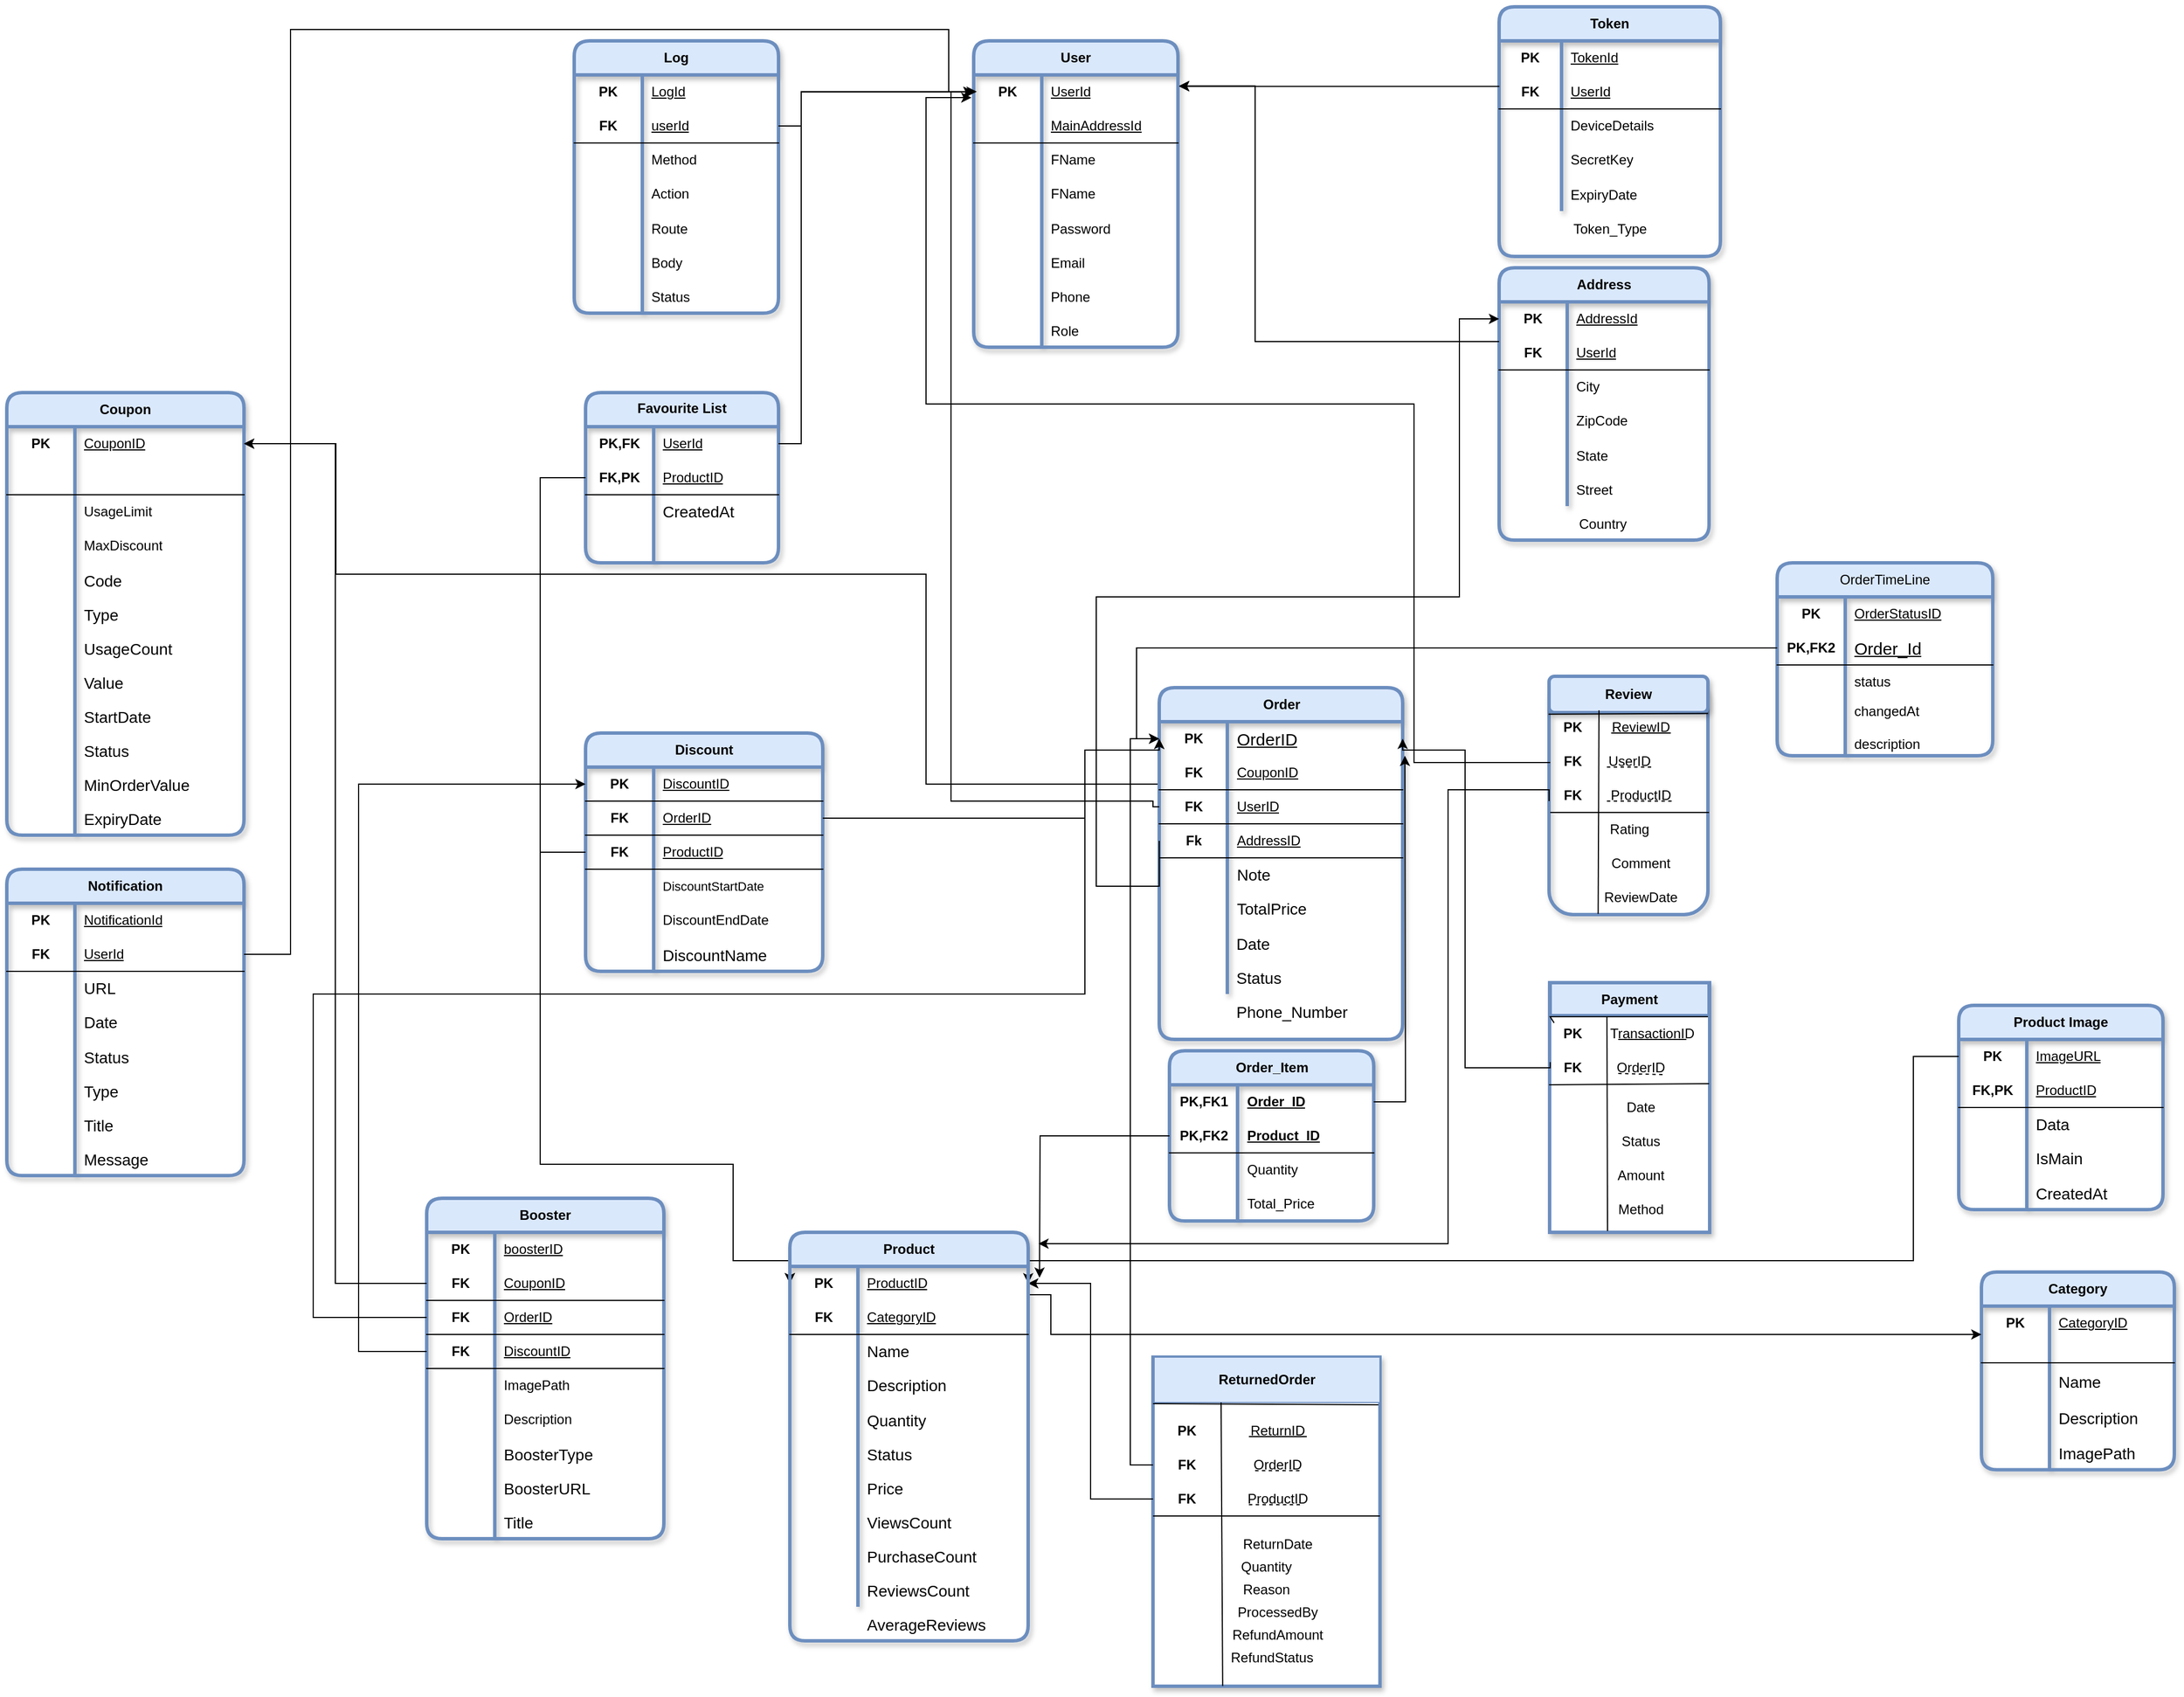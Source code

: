 <mxfile version="25.0.2">
  <diagram name="Page-1" id="qraKTSA6-QzxWeWhSVF2">
    <mxGraphModel dx="1713" dy="786" grid="0" gridSize="10" guides="1" tooltips="1" connect="1" arrows="1" fold="1" page="0" pageScale="1" pageWidth="1169" pageHeight="827" background="#ffffff" math="0" shadow="0">
      <root>
        <mxCell id="0" />
        <mxCell id="1" parent="0" />
        <mxCell id="pUxoaoJhOwqL8ZdVfxHG-1" value="&lt;span style=&quot;text-wrap-mode: nowrap;&quot;&gt;Log&lt;/span&gt;" style="shape=table;startSize=30;container=1;collapsible=1;childLayout=tableLayout;fixedRows=1;rowLines=0;fontStyle=1;align=center;resizeLast=1;html=1;whiteSpace=wrap;fillColor=#dae8fc;strokeColor=#6c8ebf;rounded=1;shadow=1;strokeWidth=3;" parent="1" vertex="1">
          <mxGeometry x="170" y="160" width="180" height="240" as="geometry" />
        </mxCell>
        <mxCell id="pUxoaoJhOwqL8ZdVfxHG-2" value="" style="shape=tableRow;horizontal=0;startSize=0;swimlaneHead=0;swimlaneBody=0;fillColor=none;collapsible=0;dropTarget=0;points=[[0,0.5],[1,0.5]];portConstraint=eastwest;top=0;left=0;right=0;bottom=0;html=1;" parent="pUxoaoJhOwqL8ZdVfxHG-1" vertex="1">
          <mxGeometry y="30" width="180" height="30" as="geometry" />
        </mxCell>
        <mxCell id="pUxoaoJhOwqL8ZdVfxHG-3" value="PK" style="shape=partialRectangle;connectable=0;fillColor=none;top=0;left=0;bottom=0;right=0;fontStyle=1;overflow=hidden;html=1;whiteSpace=wrap;" parent="pUxoaoJhOwqL8ZdVfxHG-2" vertex="1">
          <mxGeometry width="60" height="30" as="geometry">
            <mxRectangle width="60" height="30" as="alternateBounds" />
          </mxGeometry>
        </mxCell>
        <mxCell id="pUxoaoJhOwqL8ZdVfxHG-4" value="&lt;span style=&quot;font-weight: 400; text-align: center;&quot;&gt;LogId&lt;/span&gt;" style="shape=partialRectangle;connectable=0;fillColor=none;top=0;left=0;bottom=0;right=0;align=left;spacingLeft=6;fontStyle=5;overflow=hidden;html=1;whiteSpace=wrap;" parent="pUxoaoJhOwqL8ZdVfxHG-2" vertex="1">
          <mxGeometry x="60" width="120" height="30" as="geometry">
            <mxRectangle width="120" height="30" as="alternateBounds" />
          </mxGeometry>
        </mxCell>
        <mxCell id="pUxoaoJhOwqL8ZdVfxHG-5" value="" style="shape=tableRow;horizontal=0;startSize=0;swimlaneHead=0;swimlaneBody=0;fillColor=none;collapsible=0;dropTarget=0;points=[[0,0.5],[1,0.5]];portConstraint=eastwest;top=0;left=0;right=0;bottom=1;html=1;" parent="pUxoaoJhOwqL8ZdVfxHG-1" vertex="1">
          <mxGeometry y="60" width="180" height="30" as="geometry" />
        </mxCell>
        <mxCell id="pUxoaoJhOwqL8ZdVfxHG-6" value="FK" style="shape=partialRectangle;connectable=0;fillColor=none;top=0;left=0;bottom=0;right=0;fontStyle=1;overflow=hidden;html=1;whiteSpace=wrap;" parent="pUxoaoJhOwqL8ZdVfxHG-5" vertex="1">
          <mxGeometry width="60" height="30" as="geometry">
            <mxRectangle width="60" height="30" as="alternateBounds" />
          </mxGeometry>
        </mxCell>
        <mxCell id="pUxoaoJhOwqL8ZdVfxHG-7" value="&lt;span style=&quot;font-weight: normal;&quot;&gt;userId&lt;/span&gt;" style="shape=partialRectangle;connectable=0;fillColor=none;top=0;left=0;bottom=0;right=0;align=left;spacingLeft=6;fontStyle=5;overflow=hidden;html=1;whiteSpace=wrap;" parent="pUxoaoJhOwqL8ZdVfxHG-5" vertex="1">
          <mxGeometry x="60" width="120" height="30" as="geometry">
            <mxRectangle width="120" height="30" as="alternateBounds" />
          </mxGeometry>
        </mxCell>
        <mxCell id="pUxoaoJhOwqL8ZdVfxHG-8" value="" style="shape=tableRow;horizontal=0;startSize=0;swimlaneHead=0;swimlaneBody=0;fillColor=none;collapsible=0;dropTarget=0;points=[[0,0.5],[1,0.5]];portConstraint=eastwest;top=0;left=0;right=0;bottom=0;html=1;" parent="pUxoaoJhOwqL8ZdVfxHG-1" vertex="1">
          <mxGeometry y="90" width="180" height="30" as="geometry" />
        </mxCell>
        <mxCell id="pUxoaoJhOwqL8ZdVfxHG-9" value="" style="shape=partialRectangle;connectable=0;fillColor=none;top=0;left=0;bottom=0;right=0;editable=1;overflow=hidden;html=1;whiteSpace=wrap;" parent="pUxoaoJhOwqL8ZdVfxHG-8" vertex="1">
          <mxGeometry width="60" height="30" as="geometry">
            <mxRectangle width="60" height="30" as="alternateBounds" />
          </mxGeometry>
        </mxCell>
        <mxCell id="pUxoaoJhOwqL8ZdVfxHG-10" value="&lt;span style=&quot;text-align: center;&quot;&gt;Method&lt;/span&gt;" style="shape=partialRectangle;connectable=0;fillColor=none;top=0;left=0;bottom=0;right=0;align=left;spacingLeft=6;overflow=hidden;html=1;whiteSpace=wrap;" parent="pUxoaoJhOwqL8ZdVfxHG-8" vertex="1">
          <mxGeometry x="60" width="120" height="30" as="geometry">
            <mxRectangle width="120" height="30" as="alternateBounds" />
          </mxGeometry>
        </mxCell>
        <mxCell id="pUxoaoJhOwqL8ZdVfxHG-11" value="" style="shape=tableRow;horizontal=0;startSize=0;swimlaneHead=0;swimlaneBody=0;fillColor=none;collapsible=0;dropTarget=0;points=[[0,0.5],[1,0.5]];portConstraint=eastwest;top=0;left=0;right=0;bottom=0;html=1;" parent="pUxoaoJhOwqL8ZdVfxHG-1" vertex="1">
          <mxGeometry y="120" width="180" height="30" as="geometry" />
        </mxCell>
        <mxCell id="pUxoaoJhOwqL8ZdVfxHG-12" value="" style="shape=partialRectangle;connectable=0;fillColor=none;top=0;left=0;bottom=0;right=0;editable=1;overflow=hidden;html=1;whiteSpace=wrap;" parent="pUxoaoJhOwqL8ZdVfxHG-11" vertex="1">
          <mxGeometry width="60" height="30" as="geometry">
            <mxRectangle width="60" height="30" as="alternateBounds" />
          </mxGeometry>
        </mxCell>
        <mxCell id="pUxoaoJhOwqL8ZdVfxHG-13" value="&lt;span style=&quot;font-family: Helvetica; font-size: 12px; font-style: normal; font-variant-ligatures: normal; font-variant-caps: normal; font-weight: 400; letter-spacing: normal; orphans: 2; text-align: center; text-indent: 0px; text-transform: none; widows: 2; word-spacing: 0px; -webkit-text-stroke-width: 0px; white-space: normal; text-decoration-thickness: initial; text-decoration-style: initial; text-decoration-color: initial; float: none; display: inline !important;&quot;&gt;Action&lt;/span&gt;" style="shape=partialRectangle;connectable=0;fillColor=none;top=0;left=0;bottom=0;right=0;align=left;spacingLeft=6;overflow=hidden;html=1;whiteSpace=wrap;" parent="pUxoaoJhOwqL8ZdVfxHG-11" vertex="1">
          <mxGeometry x="60" width="120" height="30" as="geometry">
            <mxRectangle width="120" height="30" as="alternateBounds" />
          </mxGeometry>
        </mxCell>
        <mxCell id="pUxoaoJhOwqL8ZdVfxHG-14" value="" style="shape=tableRow;horizontal=0;startSize=0;swimlaneHead=0;swimlaneBody=0;fillColor=none;collapsible=0;dropTarget=0;points=[[0,0.5],[1,0.5]];portConstraint=eastwest;top=0;left=0;right=0;bottom=0;" parent="pUxoaoJhOwqL8ZdVfxHG-1" vertex="1">
          <mxGeometry y="150" width="180" height="30" as="geometry" />
        </mxCell>
        <mxCell id="pUxoaoJhOwqL8ZdVfxHG-15" value="" style="shape=partialRectangle;connectable=0;fillColor=none;top=0;left=0;bottom=0;right=0;editable=1;overflow=hidden;" parent="pUxoaoJhOwqL8ZdVfxHG-14" vertex="1">
          <mxGeometry width="60" height="30" as="geometry">
            <mxRectangle width="60" height="30" as="alternateBounds" />
          </mxGeometry>
        </mxCell>
        <mxCell id="pUxoaoJhOwqL8ZdVfxHG-16" value="Route" style="shape=partialRectangle;connectable=0;fillColor=none;top=0;left=0;bottom=0;right=0;align=left;spacingLeft=6;overflow=hidden;" parent="pUxoaoJhOwqL8ZdVfxHG-14" vertex="1">
          <mxGeometry x="60" width="120" height="30" as="geometry">
            <mxRectangle width="120" height="30" as="alternateBounds" />
          </mxGeometry>
        </mxCell>
        <mxCell id="pUxoaoJhOwqL8ZdVfxHG-17" value="" style="shape=tableRow;horizontal=0;startSize=0;swimlaneHead=0;swimlaneBody=0;fillColor=none;collapsible=0;dropTarget=0;points=[[0,0.5],[1,0.5]];portConstraint=eastwest;top=0;left=0;right=0;bottom=0;" parent="pUxoaoJhOwqL8ZdVfxHG-1" vertex="1">
          <mxGeometry y="180" width="180" height="30" as="geometry" />
        </mxCell>
        <mxCell id="pUxoaoJhOwqL8ZdVfxHG-18" value="" style="shape=partialRectangle;connectable=0;fillColor=none;top=0;left=0;bottom=0;right=0;editable=1;overflow=hidden;" parent="pUxoaoJhOwqL8ZdVfxHG-17" vertex="1">
          <mxGeometry width="60" height="30" as="geometry">
            <mxRectangle width="60" height="30" as="alternateBounds" />
          </mxGeometry>
        </mxCell>
        <mxCell id="pUxoaoJhOwqL8ZdVfxHG-19" value="Body" style="shape=partialRectangle;connectable=0;fillColor=none;top=0;left=0;bottom=0;right=0;align=left;spacingLeft=6;overflow=hidden;" parent="pUxoaoJhOwqL8ZdVfxHG-17" vertex="1">
          <mxGeometry x="60" width="120" height="30" as="geometry">
            <mxRectangle width="120" height="30" as="alternateBounds" />
          </mxGeometry>
        </mxCell>
        <mxCell id="pUxoaoJhOwqL8ZdVfxHG-20" value="" style="shape=tableRow;horizontal=0;startSize=0;swimlaneHead=0;swimlaneBody=0;fillColor=none;collapsible=0;dropTarget=0;points=[[0,0.5],[1,0.5]];portConstraint=eastwest;top=0;left=0;right=0;bottom=0;" parent="pUxoaoJhOwqL8ZdVfxHG-1" vertex="1">
          <mxGeometry y="210" width="180" height="30" as="geometry" />
        </mxCell>
        <mxCell id="pUxoaoJhOwqL8ZdVfxHG-21" value="" style="shape=partialRectangle;connectable=0;fillColor=none;top=0;left=0;bottom=0;right=0;editable=1;overflow=hidden;" parent="pUxoaoJhOwqL8ZdVfxHG-20" vertex="1">
          <mxGeometry width="60" height="30" as="geometry">
            <mxRectangle width="60" height="30" as="alternateBounds" />
          </mxGeometry>
        </mxCell>
        <mxCell id="pUxoaoJhOwqL8ZdVfxHG-22" value="Status" style="shape=partialRectangle;connectable=0;fillColor=none;top=0;left=0;bottom=0;right=0;align=left;spacingLeft=6;overflow=hidden;" parent="pUxoaoJhOwqL8ZdVfxHG-20" vertex="1">
          <mxGeometry x="60" width="120" height="30" as="geometry">
            <mxRectangle width="120" height="30" as="alternateBounds" />
          </mxGeometry>
        </mxCell>
        <mxCell id="pUxoaoJhOwqL8ZdVfxHG-23" value="&lt;span style=&quot;text-wrap-mode: nowrap;&quot;&gt;User&lt;/span&gt;" style="shape=table;startSize=30;container=1;collapsible=1;childLayout=tableLayout;fixedRows=1;rowLines=0;fontStyle=1;align=center;resizeLast=1;html=1;whiteSpace=wrap;fillColor=#dae8fc;strokeColor=#6c8ebf;rounded=1;shadow=1;strokeWidth=3;" parent="1" vertex="1">
          <mxGeometry x="522" y="160" width="180" height="270" as="geometry" />
        </mxCell>
        <mxCell id="pUxoaoJhOwqL8ZdVfxHG-24" value="" style="shape=tableRow;horizontal=0;startSize=0;swimlaneHead=0;swimlaneBody=0;fillColor=none;collapsible=0;dropTarget=0;points=[[0,0.5],[1,0.5]];portConstraint=eastwest;top=0;left=0;right=0;bottom=0;html=1;" parent="pUxoaoJhOwqL8ZdVfxHG-23" vertex="1">
          <mxGeometry y="30" width="180" height="30" as="geometry" />
        </mxCell>
        <mxCell id="pUxoaoJhOwqL8ZdVfxHG-25" value="PK" style="shape=partialRectangle;connectable=0;fillColor=none;top=0;left=0;bottom=0;right=0;fontStyle=1;overflow=hidden;html=1;whiteSpace=wrap;" parent="pUxoaoJhOwqL8ZdVfxHG-24" vertex="1">
          <mxGeometry width="60" height="30" as="geometry">
            <mxRectangle width="60" height="30" as="alternateBounds" />
          </mxGeometry>
        </mxCell>
        <mxCell id="pUxoaoJhOwqL8ZdVfxHG-26" value="&lt;div style=&quot;text-align: center;&quot;&gt;&lt;span style=&quot;background-color: transparent; color: light-dark(rgb(0, 0, 0), rgb(255, 255, 255)); font-weight: 400;&quot;&gt;UserId&lt;/span&gt;&lt;/div&gt;" style="shape=partialRectangle;connectable=0;fillColor=none;top=0;left=0;bottom=0;right=0;align=left;spacingLeft=6;fontStyle=5;overflow=hidden;html=1;whiteSpace=wrap;" parent="pUxoaoJhOwqL8ZdVfxHG-24" vertex="1">
          <mxGeometry x="60" width="120" height="30" as="geometry">
            <mxRectangle width="120" height="30" as="alternateBounds" />
          </mxGeometry>
        </mxCell>
        <mxCell id="pUxoaoJhOwqL8ZdVfxHG-27" value="" style="shape=tableRow;horizontal=0;startSize=0;swimlaneHead=0;swimlaneBody=0;fillColor=none;collapsible=0;dropTarget=0;points=[[0,0.5],[1,0.5]];portConstraint=eastwest;top=0;left=0;right=0;bottom=1;html=1;" parent="pUxoaoJhOwqL8ZdVfxHG-23" vertex="1">
          <mxGeometry y="60" width="180" height="30" as="geometry" />
        </mxCell>
        <mxCell id="pUxoaoJhOwqL8ZdVfxHG-28" value="" style="shape=partialRectangle;connectable=0;fillColor=none;top=0;left=0;bottom=0;right=0;fontStyle=1;overflow=hidden;html=1;whiteSpace=wrap;" parent="pUxoaoJhOwqL8ZdVfxHG-27" vertex="1">
          <mxGeometry width="60" height="30" as="geometry">
            <mxRectangle width="60" height="30" as="alternateBounds" />
          </mxGeometry>
        </mxCell>
        <mxCell id="pUxoaoJhOwqL8ZdVfxHG-29" value="&lt;span style=&quot;font-weight: normal;&quot;&gt;MainAddressId&lt;/span&gt;" style="shape=partialRectangle;connectable=0;fillColor=none;top=0;left=0;bottom=0;right=0;align=left;spacingLeft=6;fontStyle=5;overflow=hidden;html=1;whiteSpace=wrap;" parent="pUxoaoJhOwqL8ZdVfxHG-27" vertex="1">
          <mxGeometry x="60" width="120" height="30" as="geometry">
            <mxRectangle width="120" height="30" as="alternateBounds" />
          </mxGeometry>
        </mxCell>
        <mxCell id="pUxoaoJhOwqL8ZdVfxHG-30" value="" style="shape=tableRow;horizontal=0;startSize=0;swimlaneHead=0;swimlaneBody=0;fillColor=none;collapsible=0;dropTarget=0;points=[[0,0.5],[1,0.5]];portConstraint=eastwest;top=0;left=0;right=0;bottom=0;html=1;" parent="pUxoaoJhOwqL8ZdVfxHG-23" vertex="1">
          <mxGeometry y="90" width="180" height="30" as="geometry" />
        </mxCell>
        <mxCell id="pUxoaoJhOwqL8ZdVfxHG-31" value="" style="shape=partialRectangle;connectable=0;fillColor=none;top=0;left=0;bottom=0;right=0;editable=1;overflow=hidden;html=1;whiteSpace=wrap;" parent="pUxoaoJhOwqL8ZdVfxHG-30" vertex="1">
          <mxGeometry width="60" height="30" as="geometry">
            <mxRectangle width="60" height="30" as="alternateBounds" />
          </mxGeometry>
        </mxCell>
        <mxCell id="pUxoaoJhOwqL8ZdVfxHG-32" value="&lt;span style=&quot;text-align: center;&quot;&gt;FName&lt;/span&gt;" style="shape=partialRectangle;connectable=0;fillColor=none;top=0;left=0;bottom=0;right=0;align=left;spacingLeft=6;overflow=hidden;html=1;whiteSpace=wrap;" parent="pUxoaoJhOwqL8ZdVfxHG-30" vertex="1">
          <mxGeometry x="60" width="120" height="30" as="geometry">
            <mxRectangle width="120" height="30" as="alternateBounds" />
          </mxGeometry>
        </mxCell>
        <mxCell id="pUxoaoJhOwqL8ZdVfxHG-33" value="" style="shape=tableRow;horizontal=0;startSize=0;swimlaneHead=0;swimlaneBody=0;fillColor=none;collapsible=0;dropTarget=0;points=[[0,0.5],[1,0.5]];portConstraint=eastwest;top=0;left=0;right=0;bottom=0;html=1;" parent="pUxoaoJhOwqL8ZdVfxHG-23" vertex="1">
          <mxGeometry y="120" width="180" height="30" as="geometry" />
        </mxCell>
        <mxCell id="pUxoaoJhOwqL8ZdVfxHG-34" value="" style="shape=partialRectangle;connectable=0;fillColor=none;top=0;left=0;bottom=0;right=0;editable=1;overflow=hidden;html=1;whiteSpace=wrap;" parent="pUxoaoJhOwqL8ZdVfxHG-33" vertex="1">
          <mxGeometry width="60" height="30" as="geometry">
            <mxRectangle width="60" height="30" as="alternateBounds" />
          </mxGeometry>
        </mxCell>
        <mxCell id="pUxoaoJhOwqL8ZdVfxHG-35" value="&lt;span style=&quot;text-align: center;&quot;&gt;FName&lt;/span&gt;" style="shape=partialRectangle;connectable=0;fillColor=none;top=0;left=0;bottom=0;right=0;align=left;spacingLeft=6;overflow=hidden;html=1;whiteSpace=wrap;" parent="pUxoaoJhOwqL8ZdVfxHG-33" vertex="1">
          <mxGeometry x="60" width="120" height="30" as="geometry">
            <mxRectangle width="120" height="30" as="alternateBounds" />
          </mxGeometry>
        </mxCell>
        <mxCell id="pUxoaoJhOwqL8ZdVfxHG-36" value="" style="shape=tableRow;horizontal=0;startSize=0;swimlaneHead=0;swimlaneBody=0;fillColor=none;collapsible=0;dropTarget=0;points=[[0,0.5],[1,0.5]];portConstraint=eastwest;top=0;left=0;right=0;bottom=0;" parent="pUxoaoJhOwqL8ZdVfxHG-23" vertex="1">
          <mxGeometry y="150" width="180" height="30" as="geometry" />
        </mxCell>
        <mxCell id="pUxoaoJhOwqL8ZdVfxHG-37" value="" style="shape=partialRectangle;connectable=0;fillColor=none;top=0;left=0;bottom=0;right=0;editable=1;overflow=hidden;" parent="pUxoaoJhOwqL8ZdVfxHG-36" vertex="1">
          <mxGeometry width="60" height="30" as="geometry">
            <mxRectangle width="60" height="30" as="alternateBounds" />
          </mxGeometry>
        </mxCell>
        <mxCell id="pUxoaoJhOwqL8ZdVfxHG-38" value="Password" style="shape=partialRectangle;connectable=0;fillColor=none;top=0;left=0;bottom=0;right=0;align=left;spacingLeft=6;overflow=hidden;" parent="pUxoaoJhOwqL8ZdVfxHG-36" vertex="1">
          <mxGeometry x="60" width="120" height="30" as="geometry">
            <mxRectangle width="120" height="30" as="alternateBounds" />
          </mxGeometry>
        </mxCell>
        <mxCell id="pUxoaoJhOwqL8ZdVfxHG-39" value="" style="shape=tableRow;horizontal=0;startSize=0;swimlaneHead=0;swimlaneBody=0;fillColor=none;collapsible=0;dropTarget=0;points=[[0,0.5],[1,0.5]];portConstraint=eastwest;top=0;left=0;right=0;bottom=0;" parent="pUxoaoJhOwqL8ZdVfxHG-23" vertex="1">
          <mxGeometry y="180" width="180" height="30" as="geometry" />
        </mxCell>
        <mxCell id="pUxoaoJhOwqL8ZdVfxHG-40" value="" style="shape=partialRectangle;connectable=0;fillColor=none;top=0;left=0;bottom=0;right=0;editable=1;overflow=hidden;" parent="pUxoaoJhOwqL8ZdVfxHG-39" vertex="1">
          <mxGeometry width="60" height="30" as="geometry">
            <mxRectangle width="60" height="30" as="alternateBounds" />
          </mxGeometry>
        </mxCell>
        <mxCell id="pUxoaoJhOwqL8ZdVfxHG-41" value="Email" style="shape=partialRectangle;connectable=0;fillColor=none;top=0;left=0;bottom=0;right=0;align=left;spacingLeft=6;overflow=hidden;" parent="pUxoaoJhOwqL8ZdVfxHG-39" vertex="1">
          <mxGeometry x="60" width="120" height="30" as="geometry">
            <mxRectangle width="120" height="30" as="alternateBounds" />
          </mxGeometry>
        </mxCell>
        <mxCell id="pUxoaoJhOwqL8ZdVfxHG-42" value="" style="shape=tableRow;horizontal=0;startSize=0;swimlaneHead=0;swimlaneBody=0;fillColor=none;collapsible=0;dropTarget=0;points=[[0,0.5],[1,0.5]];portConstraint=eastwest;top=0;left=0;right=0;bottom=0;" parent="pUxoaoJhOwqL8ZdVfxHG-23" vertex="1">
          <mxGeometry y="210" width="180" height="30" as="geometry" />
        </mxCell>
        <mxCell id="pUxoaoJhOwqL8ZdVfxHG-43" value="" style="shape=partialRectangle;connectable=0;fillColor=none;top=0;left=0;bottom=0;right=0;editable=1;overflow=hidden;" parent="pUxoaoJhOwqL8ZdVfxHG-42" vertex="1">
          <mxGeometry width="60" height="30" as="geometry">
            <mxRectangle width="60" height="30" as="alternateBounds" />
          </mxGeometry>
        </mxCell>
        <mxCell id="pUxoaoJhOwqL8ZdVfxHG-44" value="Phone" style="shape=partialRectangle;connectable=0;fillColor=none;top=0;left=0;bottom=0;right=0;align=left;spacingLeft=6;overflow=hidden;" parent="pUxoaoJhOwqL8ZdVfxHG-42" vertex="1">
          <mxGeometry x="60" width="120" height="30" as="geometry">
            <mxRectangle width="120" height="30" as="alternateBounds" />
          </mxGeometry>
        </mxCell>
        <mxCell id="pUxoaoJhOwqL8ZdVfxHG-45" value="" style="shape=tableRow;horizontal=0;startSize=0;swimlaneHead=0;swimlaneBody=0;fillColor=none;collapsible=0;dropTarget=0;points=[[0,0.5],[1,0.5]];portConstraint=eastwest;top=0;left=0;right=0;bottom=0;" parent="pUxoaoJhOwqL8ZdVfxHG-23" vertex="1">
          <mxGeometry y="240" width="180" height="30" as="geometry" />
        </mxCell>
        <mxCell id="pUxoaoJhOwqL8ZdVfxHG-46" value="" style="shape=partialRectangle;connectable=0;fillColor=none;top=0;left=0;bottom=0;right=0;editable=1;overflow=hidden;" parent="pUxoaoJhOwqL8ZdVfxHG-45" vertex="1">
          <mxGeometry width="60" height="30" as="geometry">
            <mxRectangle width="60" height="30" as="alternateBounds" />
          </mxGeometry>
        </mxCell>
        <mxCell id="pUxoaoJhOwqL8ZdVfxHG-47" value="Role" style="shape=partialRectangle;connectable=0;fillColor=none;top=0;left=0;bottom=0;right=0;align=left;spacingLeft=6;overflow=hidden;" parent="pUxoaoJhOwqL8ZdVfxHG-45" vertex="1">
          <mxGeometry x="60" width="120" height="30" as="geometry">
            <mxRectangle width="120" height="30" as="alternateBounds" />
          </mxGeometry>
        </mxCell>
        <mxCell id="pUxoaoJhOwqL8ZdVfxHG-48" value="&lt;span style=&quot;text-wrap-mode: nowrap;&quot;&gt;Token&lt;/span&gt;" style="shape=table;startSize=30;container=1;collapsible=1;childLayout=tableLayout;fixedRows=1;rowLines=0;fontStyle=1;align=center;resizeLast=1;html=1;whiteSpace=wrap;fillColor=#dae8fc;strokeColor=#6c8ebf;rounded=1;shadow=1;strokeWidth=3;" parent="1" vertex="1">
          <mxGeometry x="985" y="130" width="195" height="220" as="geometry" />
        </mxCell>
        <mxCell id="pUxoaoJhOwqL8ZdVfxHG-49" value="" style="shape=tableRow;horizontal=0;startSize=0;swimlaneHead=0;swimlaneBody=0;fillColor=none;collapsible=0;dropTarget=0;points=[[0,0.5],[1,0.5]];portConstraint=eastwest;top=0;left=0;right=0;bottom=0;html=1;" parent="pUxoaoJhOwqL8ZdVfxHG-48" vertex="1">
          <mxGeometry y="30" width="195" height="30" as="geometry" />
        </mxCell>
        <mxCell id="pUxoaoJhOwqL8ZdVfxHG-50" value="PK" style="shape=partialRectangle;connectable=0;fillColor=none;top=0;left=0;bottom=0;right=0;fontStyle=1;overflow=hidden;html=1;whiteSpace=wrap;" parent="pUxoaoJhOwqL8ZdVfxHG-49" vertex="1">
          <mxGeometry width="55" height="30" as="geometry">
            <mxRectangle width="55" height="30" as="alternateBounds" />
          </mxGeometry>
        </mxCell>
        <mxCell id="pUxoaoJhOwqL8ZdVfxHG-51" value="&lt;div style=&quot;text-align: center;&quot;&gt;&lt;span style=&quot;font-weight: 400;&quot;&gt;TokenId&lt;/span&gt;&lt;/div&gt;" style="shape=partialRectangle;connectable=0;fillColor=none;top=0;left=0;bottom=0;right=0;align=left;spacingLeft=6;fontStyle=5;overflow=hidden;html=1;whiteSpace=wrap;" parent="pUxoaoJhOwqL8ZdVfxHG-49" vertex="1">
          <mxGeometry x="55" width="140" height="30" as="geometry">
            <mxRectangle width="140" height="30" as="alternateBounds" />
          </mxGeometry>
        </mxCell>
        <mxCell id="pUxoaoJhOwqL8ZdVfxHG-52" value="" style="shape=tableRow;horizontal=0;startSize=0;swimlaneHead=0;swimlaneBody=0;fillColor=none;collapsible=0;dropTarget=0;points=[[0,0.5],[1,0.5]];portConstraint=eastwest;top=0;left=0;right=0;bottom=1;html=1;" parent="pUxoaoJhOwqL8ZdVfxHG-48" vertex="1">
          <mxGeometry y="60" width="195" height="30" as="geometry" />
        </mxCell>
        <mxCell id="pUxoaoJhOwqL8ZdVfxHG-53" value="FK" style="shape=partialRectangle;connectable=0;fillColor=none;top=0;left=0;bottom=0;right=0;fontStyle=1;overflow=hidden;html=1;whiteSpace=wrap;" parent="pUxoaoJhOwqL8ZdVfxHG-52" vertex="1">
          <mxGeometry width="55" height="30" as="geometry">
            <mxRectangle width="55" height="30" as="alternateBounds" />
          </mxGeometry>
        </mxCell>
        <mxCell id="pUxoaoJhOwqL8ZdVfxHG-54" value="&lt;span style=&quot;font-weight: normal;&quot;&gt;UserId&lt;/span&gt;" style="shape=partialRectangle;connectable=0;fillColor=none;top=0;left=0;bottom=0;right=0;align=left;spacingLeft=6;fontStyle=5;overflow=hidden;html=1;whiteSpace=wrap;" parent="pUxoaoJhOwqL8ZdVfxHG-52" vertex="1">
          <mxGeometry x="55" width="140" height="30" as="geometry">
            <mxRectangle width="140" height="30" as="alternateBounds" />
          </mxGeometry>
        </mxCell>
        <mxCell id="pUxoaoJhOwqL8ZdVfxHG-55" value="" style="shape=tableRow;horizontal=0;startSize=0;swimlaneHead=0;swimlaneBody=0;fillColor=none;collapsible=0;dropTarget=0;points=[[0,0.5],[1,0.5]];portConstraint=eastwest;top=0;left=0;right=0;bottom=0;html=1;" parent="pUxoaoJhOwqL8ZdVfxHG-48" vertex="1">
          <mxGeometry y="90" width="195" height="30" as="geometry" />
        </mxCell>
        <mxCell id="pUxoaoJhOwqL8ZdVfxHG-56" value="" style="shape=partialRectangle;connectable=0;fillColor=none;top=0;left=0;bottom=0;right=0;editable=1;overflow=hidden;html=1;whiteSpace=wrap;" parent="pUxoaoJhOwqL8ZdVfxHG-55" vertex="1">
          <mxGeometry width="55" height="30" as="geometry">
            <mxRectangle width="55" height="30" as="alternateBounds" />
          </mxGeometry>
        </mxCell>
        <mxCell id="pUxoaoJhOwqL8ZdVfxHG-57" value="&lt;span style=&quot;text-align: center;&quot;&gt;DeviceDetails&lt;/span&gt;" style="shape=partialRectangle;connectable=0;fillColor=none;top=0;left=0;bottom=0;right=0;align=left;spacingLeft=6;overflow=hidden;html=1;whiteSpace=wrap;" parent="pUxoaoJhOwqL8ZdVfxHG-55" vertex="1">
          <mxGeometry x="55" width="140" height="30" as="geometry">
            <mxRectangle width="140" height="30" as="alternateBounds" />
          </mxGeometry>
        </mxCell>
        <mxCell id="pUxoaoJhOwqL8ZdVfxHG-58" value="" style="shape=tableRow;horizontal=0;startSize=0;swimlaneHead=0;swimlaneBody=0;fillColor=none;collapsible=0;dropTarget=0;points=[[0,0.5],[1,0.5]];portConstraint=eastwest;top=0;left=0;right=0;bottom=0;html=1;" parent="pUxoaoJhOwqL8ZdVfxHG-48" vertex="1">
          <mxGeometry y="120" width="195" height="30" as="geometry" />
        </mxCell>
        <mxCell id="pUxoaoJhOwqL8ZdVfxHG-59" value="" style="shape=partialRectangle;connectable=0;fillColor=none;top=0;left=0;bottom=0;right=0;editable=1;overflow=hidden;html=1;whiteSpace=wrap;" parent="pUxoaoJhOwqL8ZdVfxHG-58" vertex="1">
          <mxGeometry width="55" height="30" as="geometry">
            <mxRectangle width="55" height="30" as="alternateBounds" />
          </mxGeometry>
        </mxCell>
        <mxCell id="pUxoaoJhOwqL8ZdVfxHG-60" value="&lt;span style=&quot;text-align: center;&quot;&gt;SecretKey&lt;/span&gt;" style="shape=partialRectangle;connectable=0;fillColor=none;top=0;left=0;bottom=0;right=0;align=left;spacingLeft=6;overflow=hidden;html=1;whiteSpace=wrap;" parent="pUxoaoJhOwqL8ZdVfxHG-58" vertex="1">
          <mxGeometry x="55" width="140" height="30" as="geometry">
            <mxRectangle width="140" height="30" as="alternateBounds" />
          </mxGeometry>
        </mxCell>
        <mxCell id="pUxoaoJhOwqL8ZdVfxHG-61" value="" style="shape=tableRow;horizontal=0;startSize=0;swimlaneHead=0;swimlaneBody=0;fillColor=none;collapsible=0;dropTarget=0;points=[[0,0.5],[1,0.5]];portConstraint=eastwest;top=0;left=0;right=0;bottom=0;" parent="pUxoaoJhOwqL8ZdVfxHG-48" vertex="1">
          <mxGeometry y="150" width="195" height="30" as="geometry" />
        </mxCell>
        <mxCell id="pUxoaoJhOwqL8ZdVfxHG-62" value="" style="shape=partialRectangle;connectable=0;fillColor=none;top=0;left=0;bottom=0;right=0;editable=1;overflow=hidden;" parent="pUxoaoJhOwqL8ZdVfxHG-61" vertex="1">
          <mxGeometry width="55" height="30" as="geometry">
            <mxRectangle width="55" height="30" as="alternateBounds" />
          </mxGeometry>
        </mxCell>
        <mxCell id="pUxoaoJhOwqL8ZdVfxHG-63" value="ExpiryDate" style="shape=partialRectangle;connectable=0;fillColor=none;top=0;left=0;bottom=0;right=0;align=left;spacingLeft=6;overflow=hidden;" parent="pUxoaoJhOwqL8ZdVfxHG-61" vertex="1">
          <mxGeometry x="55" width="140" height="30" as="geometry">
            <mxRectangle width="140" height="30" as="alternateBounds" />
          </mxGeometry>
        </mxCell>
        <mxCell id="pUxoaoJhOwqL8ZdVfxHG-64" value="&lt;span style=&quot;text-wrap-mode: nowrap;&quot;&gt;Address&lt;/span&gt;" style="shape=table;startSize=30;container=1;collapsible=1;childLayout=tableLayout;fixedRows=1;rowLines=0;fontStyle=1;align=center;resizeLast=1;html=1;whiteSpace=wrap;fillColor=#dae8fc;strokeColor=#6c8ebf;rounded=1;shadow=1;strokeWidth=3;" parent="1" vertex="1">
          <mxGeometry x="985" y="360" width="185" height="240" as="geometry" />
        </mxCell>
        <mxCell id="pUxoaoJhOwqL8ZdVfxHG-65" value="" style="shape=tableRow;horizontal=0;startSize=0;swimlaneHead=0;swimlaneBody=0;fillColor=none;collapsible=0;dropTarget=0;points=[[0,0.5],[1,0.5]];portConstraint=eastwest;top=0;left=0;right=0;bottom=0;html=1;" parent="pUxoaoJhOwqL8ZdVfxHG-64" vertex="1">
          <mxGeometry y="30" width="185" height="30" as="geometry" />
        </mxCell>
        <mxCell id="pUxoaoJhOwqL8ZdVfxHG-66" value="PK" style="shape=partialRectangle;connectable=0;fillColor=none;top=0;left=0;bottom=0;right=0;fontStyle=1;overflow=hidden;html=1;whiteSpace=wrap;" parent="pUxoaoJhOwqL8ZdVfxHG-65" vertex="1">
          <mxGeometry width="60" height="30" as="geometry">
            <mxRectangle width="60" height="30" as="alternateBounds" />
          </mxGeometry>
        </mxCell>
        <mxCell id="pUxoaoJhOwqL8ZdVfxHG-67" value="&lt;div style=&quot;text-align: center;&quot;&gt;&lt;span style=&quot;font-weight: 400;&quot;&gt;AddressId&lt;/span&gt;&lt;/div&gt;" style="shape=partialRectangle;connectable=0;fillColor=none;top=0;left=0;bottom=0;right=0;align=left;spacingLeft=6;fontStyle=5;overflow=hidden;html=1;whiteSpace=wrap;" parent="pUxoaoJhOwqL8ZdVfxHG-65" vertex="1">
          <mxGeometry x="60" width="125" height="30" as="geometry">
            <mxRectangle width="125" height="30" as="alternateBounds" />
          </mxGeometry>
        </mxCell>
        <mxCell id="pUxoaoJhOwqL8ZdVfxHG-68" value="" style="shape=tableRow;horizontal=0;startSize=0;swimlaneHead=0;swimlaneBody=0;fillColor=none;collapsible=0;dropTarget=0;points=[[0,0.5],[1,0.5]];portConstraint=eastwest;top=0;left=0;right=0;bottom=1;html=1;" parent="pUxoaoJhOwqL8ZdVfxHG-64" vertex="1">
          <mxGeometry y="60" width="185" height="30" as="geometry" />
        </mxCell>
        <mxCell id="pUxoaoJhOwqL8ZdVfxHG-69" value="FK" style="shape=partialRectangle;connectable=0;fillColor=none;top=0;left=0;bottom=0;right=0;fontStyle=1;overflow=hidden;html=1;whiteSpace=wrap;" parent="pUxoaoJhOwqL8ZdVfxHG-68" vertex="1">
          <mxGeometry width="60" height="30" as="geometry">
            <mxRectangle width="60" height="30" as="alternateBounds" />
          </mxGeometry>
        </mxCell>
        <mxCell id="pUxoaoJhOwqL8ZdVfxHG-70" value="&lt;span style=&quot;font-weight: normal;&quot;&gt;UserId&lt;/span&gt;" style="shape=partialRectangle;connectable=0;fillColor=none;top=0;left=0;bottom=0;right=0;align=left;spacingLeft=6;fontStyle=5;overflow=hidden;html=1;whiteSpace=wrap;" parent="pUxoaoJhOwqL8ZdVfxHG-68" vertex="1">
          <mxGeometry x="60" width="125" height="30" as="geometry">
            <mxRectangle width="125" height="30" as="alternateBounds" />
          </mxGeometry>
        </mxCell>
        <mxCell id="pUxoaoJhOwqL8ZdVfxHG-71" value="" style="shape=tableRow;horizontal=0;startSize=0;swimlaneHead=0;swimlaneBody=0;fillColor=none;collapsible=0;dropTarget=0;points=[[0,0.5],[1,0.5]];portConstraint=eastwest;top=0;left=0;right=0;bottom=0;html=1;rounded=1;shadow=1;" parent="pUxoaoJhOwqL8ZdVfxHG-64" vertex="1">
          <mxGeometry y="90" width="185" height="30" as="geometry" />
        </mxCell>
        <mxCell id="pUxoaoJhOwqL8ZdVfxHG-72" value="" style="shape=partialRectangle;connectable=0;fillColor=none;top=0;left=0;bottom=0;right=0;editable=1;overflow=hidden;html=1;whiteSpace=wrap;" parent="pUxoaoJhOwqL8ZdVfxHG-71" vertex="1">
          <mxGeometry width="60" height="30" as="geometry">
            <mxRectangle width="60" height="30" as="alternateBounds" />
          </mxGeometry>
        </mxCell>
        <mxCell id="pUxoaoJhOwqL8ZdVfxHG-73" value="&lt;span style=&quot;text-align: center;&quot;&gt;City&lt;/span&gt;" style="shape=partialRectangle;connectable=0;fillColor=none;top=0;left=0;bottom=0;right=0;align=left;spacingLeft=6;overflow=hidden;html=1;whiteSpace=wrap;" parent="pUxoaoJhOwqL8ZdVfxHG-71" vertex="1">
          <mxGeometry x="60" width="125" height="30" as="geometry">
            <mxRectangle width="125" height="30" as="alternateBounds" />
          </mxGeometry>
        </mxCell>
        <mxCell id="pUxoaoJhOwqL8ZdVfxHG-74" value="" style="shape=tableRow;horizontal=0;startSize=0;swimlaneHead=0;swimlaneBody=0;fillColor=none;collapsible=0;dropTarget=0;points=[[0,0.5],[1,0.5]];portConstraint=eastwest;top=0;left=0;right=0;bottom=0;html=1;" parent="pUxoaoJhOwqL8ZdVfxHG-64" vertex="1">
          <mxGeometry y="120" width="185" height="30" as="geometry" />
        </mxCell>
        <mxCell id="pUxoaoJhOwqL8ZdVfxHG-75" value="" style="shape=partialRectangle;connectable=0;fillColor=none;top=0;left=0;bottom=0;right=0;editable=1;overflow=hidden;html=1;whiteSpace=wrap;" parent="pUxoaoJhOwqL8ZdVfxHG-74" vertex="1">
          <mxGeometry width="60" height="30" as="geometry">
            <mxRectangle width="60" height="30" as="alternateBounds" />
          </mxGeometry>
        </mxCell>
        <mxCell id="pUxoaoJhOwqL8ZdVfxHG-76" value="&lt;span style=&quot;text-align: center;&quot;&gt;ZipCode&lt;/span&gt;" style="shape=partialRectangle;connectable=0;fillColor=none;top=0;left=0;bottom=0;right=0;align=left;spacingLeft=6;overflow=hidden;html=1;whiteSpace=wrap;" parent="pUxoaoJhOwqL8ZdVfxHG-74" vertex="1">
          <mxGeometry x="60" width="125" height="30" as="geometry">
            <mxRectangle width="125" height="30" as="alternateBounds" />
          </mxGeometry>
        </mxCell>
        <mxCell id="pUxoaoJhOwqL8ZdVfxHG-77" value="" style="shape=tableRow;horizontal=0;startSize=0;swimlaneHead=0;swimlaneBody=0;fillColor=none;collapsible=0;dropTarget=0;points=[[0,0.5],[1,0.5]];portConstraint=eastwest;top=0;left=0;right=0;bottom=0;" parent="pUxoaoJhOwqL8ZdVfxHG-64" vertex="1">
          <mxGeometry y="150" width="185" height="30" as="geometry" />
        </mxCell>
        <mxCell id="pUxoaoJhOwqL8ZdVfxHG-78" value="" style="shape=partialRectangle;connectable=0;fillColor=none;top=0;left=0;bottom=0;right=0;editable=1;overflow=hidden;" parent="pUxoaoJhOwqL8ZdVfxHG-77" vertex="1">
          <mxGeometry width="60" height="30" as="geometry">
            <mxRectangle width="60" height="30" as="alternateBounds" />
          </mxGeometry>
        </mxCell>
        <mxCell id="pUxoaoJhOwqL8ZdVfxHG-79" value="State" style="shape=partialRectangle;connectable=0;fillColor=none;top=0;left=0;bottom=0;right=0;align=left;spacingLeft=6;overflow=hidden;" parent="pUxoaoJhOwqL8ZdVfxHG-77" vertex="1">
          <mxGeometry x="60" width="125" height="30" as="geometry">
            <mxRectangle width="125" height="30" as="alternateBounds" />
          </mxGeometry>
        </mxCell>
        <mxCell id="pUxoaoJhOwqL8ZdVfxHG-80" value="" style="shape=tableRow;horizontal=0;startSize=0;swimlaneHead=0;swimlaneBody=0;fillColor=none;collapsible=0;dropTarget=0;points=[[0,0.5],[1,0.5]];portConstraint=eastwest;top=0;left=0;right=0;bottom=0;" parent="pUxoaoJhOwqL8ZdVfxHG-64" vertex="1">
          <mxGeometry y="180" width="185" height="30" as="geometry" />
        </mxCell>
        <mxCell id="pUxoaoJhOwqL8ZdVfxHG-81" value="" style="shape=partialRectangle;connectable=0;fillColor=none;top=0;left=0;bottom=0;right=0;editable=1;overflow=hidden;" parent="pUxoaoJhOwqL8ZdVfxHG-80" vertex="1">
          <mxGeometry width="60" height="30" as="geometry">
            <mxRectangle width="60" height="30" as="alternateBounds" />
          </mxGeometry>
        </mxCell>
        <mxCell id="pUxoaoJhOwqL8ZdVfxHG-82" value="Street" style="shape=partialRectangle;connectable=0;fillColor=none;top=0;left=0;bottom=0;right=0;align=left;spacingLeft=6;overflow=hidden;" parent="pUxoaoJhOwqL8ZdVfxHG-80" vertex="1">
          <mxGeometry x="60" width="125" height="30" as="geometry">
            <mxRectangle width="125" height="30" as="alternateBounds" />
          </mxGeometry>
        </mxCell>
        <mxCell id="pUxoaoJhOwqL8ZdVfxHG-83" value="&lt;span style=&quot;text-wrap-mode: nowrap;&quot;&gt;Category&lt;/span&gt;" style="shape=table;startSize=30;container=1;collapsible=1;childLayout=tableLayout;fixedRows=1;rowLines=0;fontStyle=1;align=center;resizeLast=1;html=1;whiteSpace=wrap;rounded=1;shadow=1;fillColor=#dae8fc;strokeColor=#6c8ebf;fillStyle=solid;strokeWidth=3;" parent="1" vertex="1">
          <mxGeometry x="1410" y="1245" width="170" height="174.308" as="geometry" />
        </mxCell>
        <mxCell id="pUxoaoJhOwqL8ZdVfxHG-84" value="" style="shape=tableRow;horizontal=0;startSize=0;swimlaneHead=0;swimlaneBody=0;fillColor=none;collapsible=0;dropTarget=0;points=[[0,0.5],[1,0.5]];portConstraint=eastwest;top=0;left=0;right=0;bottom=0;html=1;" parent="pUxoaoJhOwqL8ZdVfxHG-83" vertex="1">
          <mxGeometry y="30" width="170" height="30" as="geometry" />
        </mxCell>
        <mxCell id="pUxoaoJhOwqL8ZdVfxHG-85" value="PK" style="shape=partialRectangle;connectable=0;fillColor=none;top=0;left=0;bottom=0;right=0;fontStyle=1;overflow=hidden;html=1;whiteSpace=wrap;" parent="pUxoaoJhOwqL8ZdVfxHG-84" vertex="1">
          <mxGeometry width="60" height="30" as="geometry">
            <mxRectangle width="60" height="30" as="alternateBounds" />
          </mxGeometry>
        </mxCell>
        <mxCell id="pUxoaoJhOwqL8ZdVfxHG-86" value="&lt;div style=&quot;text-align: center;&quot;&gt;&lt;span style=&quot;text-align: left; font-weight: normal;&quot;&gt;CategoryID&lt;/span&gt;&lt;br&gt;&lt;/div&gt;" style="shape=partialRectangle;connectable=0;fillColor=none;top=0;left=0;bottom=0;right=0;align=left;spacingLeft=6;fontStyle=5;overflow=hidden;html=1;whiteSpace=wrap;" parent="pUxoaoJhOwqL8ZdVfxHG-84" vertex="1">
          <mxGeometry x="60" width="110" height="30" as="geometry">
            <mxRectangle width="110" height="30" as="alternateBounds" />
          </mxGeometry>
        </mxCell>
        <mxCell id="pUxoaoJhOwqL8ZdVfxHG-87" value="" style="shape=tableRow;horizontal=0;startSize=0;swimlaneHead=0;swimlaneBody=0;fillColor=none;collapsible=0;dropTarget=0;points=[[0,0.5],[1,0.5]];portConstraint=eastwest;top=0;left=0;right=0;bottom=1;html=1;" parent="pUxoaoJhOwqL8ZdVfxHG-83" vertex="1">
          <mxGeometry y="60" width="170" height="20" as="geometry" />
        </mxCell>
        <mxCell id="pUxoaoJhOwqL8ZdVfxHG-88" value="" style="shape=partialRectangle;connectable=0;fillColor=none;top=0;left=0;bottom=0;right=0;fontStyle=1;overflow=hidden;html=1;whiteSpace=wrap;" parent="pUxoaoJhOwqL8ZdVfxHG-87" vertex="1">
          <mxGeometry width="60" height="20" as="geometry">
            <mxRectangle width="60" height="20" as="alternateBounds" />
          </mxGeometry>
        </mxCell>
        <mxCell id="pUxoaoJhOwqL8ZdVfxHG-89" value="" style="shape=partialRectangle;connectable=0;fillColor=none;top=0;left=0;bottom=0;right=0;align=left;spacingLeft=6;fontStyle=5;overflow=hidden;html=1;whiteSpace=wrap;" parent="pUxoaoJhOwqL8ZdVfxHG-87" vertex="1">
          <mxGeometry x="60" width="110" height="20" as="geometry">
            <mxRectangle width="110" height="20" as="alternateBounds" />
          </mxGeometry>
        </mxCell>
        <mxCell id="pUxoaoJhOwqL8ZdVfxHG-90" value="" style="shape=tableRow;horizontal=0;startSize=0;swimlaneHead=0;swimlaneBody=0;fillColor=none;collapsible=0;dropTarget=0;points=[[0,0.5],[1,0.5]];portConstraint=eastwest;top=0;left=0;right=0;bottom=0;html=1;" parent="pUxoaoJhOwqL8ZdVfxHG-83" vertex="1">
          <mxGeometry y="80" width="170" height="34" as="geometry" />
        </mxCell>
        <mxCell id="pUxoaoJhOwqL8ZdVfxHG-91" value="" style="shape=partialRectangle;connectable=0;fillColor=none;top=0;left=0;bottom=0;right=0;editable=1;overflow=hidden;html=1;whiteSpace=wrap;" parent="pUxoaoJhOwqL8ZdVfxHG-90" vertex="1">
          <mxGeometry width="60" height="34" as="geometry">
            <mxRectangle width="60" height="34" as="alternateBounds" />
          </mxGeometry>
        </mxCell>
        <mxCell id="pUxoaoJhOwqL8ZdVfxHG-92" value="&lt;span style=&quot;text-align: center;&quot;&gt;&lt;font style=&quot;font-size: 14px;&quot;&gt;Name&lt;/font&gt;&lt;/span&gt;" style="shape=partialRectangle;connectable=0;fillColor=none;top=0;left=0;bottom=0;right=0;align=left;spacingLeft=6;overflow=hidden;html=1;whiteSpace=wrap;" parent="pUxoaoJhOwqL8ZdVfxHG-90" vertex="1">
          <mxGeometry x="60" width="110" height="34" as="geometry">
            <mxRectangle width="110" height="34" as="alternateBounds" />
          </mxGeometry>
        </mxCell>
        <mxCell id="pUxoaoJhOwqL8ZdVfxHG-93" value="" style="shape=tableRow;horizontal=0;startSize=0;swimlaneHead=0;swimlaneBody=0;fillColor=none;collapsible=0;dropTarget=0;points=[[0,0.5],[1,0.5]];portConstraint=eastwest;top=0;left=0;right=0;bottom=0;html=1;" parent="pUxoaoJhOwqL8ZdVfxHG-83" vertex="1">
          <mxGeometry y="114" width="170" height="30" as="geometry" />
        </mxCell>
        <mxCell id="pUxoaoJhOwqL8ZdVfxHG-94" value="" style="shape=partialRectangle;connectable=0;fillColor=none;top=0;left=0;bottom=0;right=0;editable=1;overflow=hidden;html=1;whiteSpace=wrap;" parent="pUxoaoJhOwqL8ZdVfxHG-93" vertex="1">
          <mxGeometry width="60" height="30" as="geometry">
            <mxRectangle width="60" height="30" as="alternateBounds" />
          </mxGeometry>
        </mxCell>
        <mxCell id="pUxoaoJhOwqL8ZdVfxHG-95" value="&lt;span style=&quot;text-align: center;&quot;&gt;&lt;font style=&quot;font-size: 14px;&quot;&gt;Description&lt;/font&gt;&lt;/span&gt;" style="shape=partialRectangle;connectable=0;fillColor=none;top=0;left=0;bottom=0;right=0;align=left;spacingLeft=6;overflow=hidden;html=1;whiteSpace=wrap;" parent="pUxoaoJhOwqL8ZdVfxHG-93" vertex="1">
          <mxGeometry x="60" width="110" height="30" as="geometry">
            <mxRectangle width="110" height="30" as="alternateBounds" />
          </mxGeometry>
        </mxCell>
        <mxCell id="pUxoaoJhOwqL8ZdVfxHG-96" value="" style="shape=tableRow;horizontal=0;startSize=0;swimlaneHead=0;swimlaneBody=0;fillColor=none;collapsible=0;dropTarget=0;points=[[0,0.5],[1,0.5]];portConstraint=eastwest;top=0;left=0;right=0;bottom=0;" parent="pUxoaoJhOwqL8ZdVfxHG-83" vertex="1">
          <mxGeometry y="144" width="170" height="30" as="geometry" />
        </mxCell>
        <mxCell id="pUxoaoJhOwqL8ZdVfxHG-97" value="" style="shape=partialRectangle;connectable=0;fillColor=none;top=0;left=0;bottom=0;right=0;editable=1;overflow=hidden;" parent="pUxoaoJhOwqL8ZdVfxHG-96" vertex="1">
          <mxGeometry width="60" height="30" as="geometry">
            <mxRectangle width="60" height="30" as="alternateBounds" />
          </mxGeometry>
        </mxCell>
        <mxCell id="pUxoaoJhOwqL8ZdVfxHG-98" value="ImagePath" style="shape=partialRectangle;connectable=0;fillColor=none;top=0;left=0;bottom=0;right=0;align=left;spacingLeft=6;overflow=hidden;fontSize=14;" parent="pUxoaoJhOwqL8ZdVfxHG-96" vertex="1">
          <mxGeometry x="60" width="110" height="30" as="geometry">
            <mxRectangle width="110" height="30" as="alternateBounds" />
          </mxGeometry>
        </mxCell>
        <mxCell id="pUxoaoJhOwqL8ZdVfxHG-130" value="" style="shape=partialRectangle;connectable=0;fillColor=none;top=0;left=0;bottom=0;right=0;align=left;spacingLeft=6;overflow=hidden;fontSize=14;" parent="1" vertex="1">
          <mxGeometry x="350" y="850" width="150" height="30" as="geometry">
            <mxRectangle width="150" height="30" as="alternateBounds" />
          </mxGeometry>
        </mxCell>
        <mxCell id="pUxoaoJhOwqL8ZdVfxHG-131" value="" style="shape=partialRectangle;connectable=0;fillColor=none;top=0;left=0;bottom=0;right=0;align=left;spacingLeft=6;overflow=hidden;fontSize=14;" parent="1" vertex="1">
          <mxGeometry x="350" y="880" width="150" height="30" as="geometry">
            <mxRectangle width="150" height="30" as="alternateBounds" />
          </mxGeometry>
        </mxCell>
        <mxCell id="pUxoaoJhOwqL8ZdVfxHG-132" style="edgeStyle=orthogonalEdgeStyle;rounded=0;orthogonalLoop=1;jettySize=auto;html=1;entryX=0.015;entryY=0.493;entryDx=0;entryDy=0;entryPerimeter=0;" parent="1" source="pUxoaoJhOwqL8ZdVfxHG-5" target="pUxoaoJhOwqL8ZdVfxHG-24" edge="1">
          <mxGeometry relative="1" as="geometry">
            <Array as="points">
              <mxPoint x="370" y="235" />
              <mxPoint x="370" y="205" />
            </Array>
          </mxGeometry>
        </mxCell>
        <mxCell id="pUxoaoJhOwqL8ZdVfxHG-133" style="edgeStyle=orthogonalEdgeStyle;rounded=0;orthogonalLoop=1;jettySize=auto;html=1;entryX=1.005;entryY=0.325;entryDx=0;entryDy=0;entryPerimeter=0;" parent="1" source="pUxoaoJhOwqL8ZdVfxHG-68" target="pUxoaoJhOwqL8ZdVfxHG-24" edge="1">
          <mxGeometry relative="1" as="geometry">
            <mxPoint x="702" y="210" as="targetPoint" />
            <Array as="points">
              <mxPoint x="770" y="425" />
              <mxPoint x="770" y="200" />
            </Array>
          </mxGeometry>
        </mxCell>
        <mxCell id="pUxoaoJhOwqL8ZdVfxHG-135" value="&lt;span&gt;Product Image&lt;/span&gt;" style="shape=table;startSize=30;container=1;collapsible=1;childLayout=tableLayout;fixedRows=1;rowLines=0;fontStyle=1;align=center;resizeLast=1;html=1;whiteSpace=wrap;rounded=1;shadow=1;fillColor=#dae8fc;strokeColor=#6c8ebf;gradientColor=none;swimlaneFillColor=none;strokeWidth=3;" parent="1" vertex="1">
          <mxGeometry x="1390" y="1010" width="180" height="180" as="geometry" />
        </mxCell>
        <mxCell id="pUxoaoJhOwqL8ZdVfxHG-136" value="" style="shape=tableRow;horizontal=0;startSize=0;swimlaneHead=0;swimlaneBody=0;fillColor=none;collapsible=0;dropTarget=0;points=[[0,0.5],[1,0.5]];portConstraint=eastwest;top=0;left=0;right=0;bottom=0;html=1;" parent="pUxoaoJhOwqL8ZdVfxHG-135" vertex="1">
          <mxGeometry y="30" width="180" height="30" as="geometry" />
        </mxCell>
        <mxCell id="pUxoaoJhOwqL8ZdVfxHG-137" value="PK" style="shape=partialRectangle;connectable=0;fillColor=none;top=0;left=0;bottom=0;right=0;fontStyle=1;overflow=hidden;html=1;whiteSpace=wrap;" parent="pUxoaoJhOwqL8ZdVfxHG-136" vertex="1">
          <mxGeometry width="60" height="30" as="geometry">
            <mxRectangle width="60" height="30" as="alternateBounds" />
          </mxGeometry>
        </mxCell>
        <mxCell id="pUxoaoJhOwqL8ZdVfxHG-138" value="&lt;div style=&quot;text-align: center;&quot;&gt;&lt;span style=&quot;text-align: left; font-weight: normal;&quot;&gt;ImageURL&lt;/span&gt;&lt;br&gt;&lt;/div&gt;" style="shape=partialRectangle;connectable=0;fillColor=none;top=0;left=0;bottom=0;right=0;align=left;spacingLeft=6;fontStyle=5;overflow=hidden;html=1;whiteSpace=wrap;" parent="pUxoaoJhOwqL8ZdVfxHG-136" vertex="1">
          <mxGeometry x="60" width="120" height="30" as="geometry">
            <mxRectangle width="120" height="30" as="alternateBounds" />
          </mxGeometry>
        </mxCell>
        <mxCell id="pUxoaoJhOwqL8ZdVfxHG-139" value="" style="shape=tableRow;horizontal=0;startSize=0;swimlaneHead=0;swimlaneBody=0;fillColor=none;collapsible=0;dropTarget=0;points=[[0,0.5],[1,0.5]];portConstraint=eastwest;top=0;left=0;right=0;bottom=1;html=1;" parent="pUxoaoJhOwqL8ZdVfxHG-135" vertex="1">
          <mxGeometry y="60" width="180" height="30" as="geometry" />
        </mxCell>
        <mxCell id="pUxoaoJhOwqL8ZdVfxHG-140" value="FK,PK" style="shape=partialRectangle;connectable=0;fillColor=none;top=0;left=0;bottom=0;right=0;fontStyle=1;overflow=hidden;html=1;whiteSpace=wrap;" parent="pUxoaoJhOwqL8ZdVfxHG-139" vertex="1">
          <mxGeometry width="60" height="30" as="geometry">
            <mxRectangle width="60" height="30" as="alternateBounds" />
          </mxGeometry>
        </mxCell>
        <mxCell id="pUxoaoJhOwqL8ZdVfxHG-141" value="&lt;span style=&quot;font-weight: normal;&quot;&gt;ProductID&lt;/span&gt;" style="shape=partialRectangle;connectable=0;fillColor=none;top=0;left=0;bottom=0;right=0;align=left;spacingLeft=6;fontStyle=5;overflow=hidden;html=1;whiteSpace=wrap;" parent="pUxoaoJhOwqL8ZdVfxHG-139" vertex="1">
          <mxGeometry x="60" width="120" height="30" as="geometry">
            <mxRectangle width="120" height="30" as="alternateBounds" />
          </mxGeometry>
        </mxCell>
        <mxCell id="pUxoaoJhOwqL8ZdVfxHG-142" value="" style="shape=tableRow;horizontal=0;startSize=0;swimlaneHead=0;swimlaneBody=0;fillColor=none;collapsible=0;dropTarget=0;points=[[0,0.5],[1,0.5]];portConstraint=eastwest;top=0;left=0;right=0;bottom=0;html=1;" parent="pUxoaoJhOwqL8ZdVfxHG-135" vertex="1">
          <mxGeometry y="90" width="180" height="30" as="geometry" />
        </mxCell>
        <mxCell id="pUxoaoJhOwqL8ZdVfxHG-143" value="" style="shape=partialRectangle;connectable=0;fillColor=none;top=0;left=0;bottom=0;right=0;editable=1;overflow=hidden;html=1;whiteSpace=wrap;" parent="pUxoaoJhOwqL8ZdVfxHG-142" vertex="1">
          <mxGeometry width="60" height="30" as="geometry">
            <mxRectangle width="60" height="30" as="alternateBounds" />
          </mxGeometry>
        </mxCell>
        <mxCell id="pUxoaoJhOwqL8ZdVfxHG-144" value="&lt;span style=&quot;text-align: center;&quot;&gt;&lt;font style=&quot;font-size: 14px;&quot;&gt;Data&lt;/font&gt;&lt;/span&gt;" style="shape=partialRectangle;connectable=0;fillColor=none;top=0;left=0;bottom=0;right=0;align=left;spacingLeft=6;overflow=hidden;html=1;whiteSpace=wrap;" parent="pUxoaoJhOwqL8ZdVfxHG-142" vertex="1">
          <mxGeometry x="60" width="120" height="30" as="geometry">
            <mxRectangle width="120" height="30" as="alternateBounds" />
          </mxGeometry>
        </mxCell>
        <mxCell id="pUxoaoJhOwqL8ZdVfxHG-145" value="" style="shape=tableRow;horizontal=0;startSize=0;swimlaneHead=0;swimlaneBody=0;fillColor=none;collapsible=0;dropTarget=0;points=[[0,0.5],[1,0.5]];portConstraint=eastwest;top=0;left=0;right=0;bottom=0;html=1;" parent="pUxoaoJhOwqL8ZdVfxHG-135" vertex="1">
          <mxGeometry y="120" width="180" height="30" as="geometry" />
        </mxCell>
        <mxCell id="pUxoaoJhOwqL8ZdVfxHG-146" value="" style="shape=partialRectangle;connectable=0;fillColor=none;top=0;left=0;bottom=0;right=0;editable=1;overflow=hidden;html=1;whiteSpace=wrap;" parent="pUxoaoJhOwqL8ZdVfxHG-145" vertex="1">
          <mxGeometry width="60" height="30" as="geometry">
            <mxRectangle width="60" height="30" as="alternateBounds" />
          </mxGeometry>
        </mxCell>
        <mxCell id="pUxoaoJhOwqL8ZdVfxHG-147" value="&lt;span style=&quot;text-align: center;&quot;&gt;&lt;font style=&quot;font-size: 14px;&quot;&gt;IsMain&lt;/font&gt;&lt;/span&gt;" style="shape=partialRectangle;connectable=0;fillColor=none;top=0;left=0;bottom=0;right=0;align=left;spacingLeft=6;overflow=hidden;html=1;whiteSpace=wrap;" parent="pUxoaoJhOwqL8ZdVfxHG-145" vertex="1">
          <mxGeometry x="60" width="120" height="30" as="geometry">
            <mxRectangle width="120" height="30" as="alternateBounds" />
          </mxGeometry>
        </mxCell>
        <mxCell id="pUxoaoJhOwqL8ZdVfxHG-148" value="" style="shape=tableRow;horizontal=0;startSize=0;swimlaneHead=0;swimlaneBody=0;fillColor=none;collapsible=0;dropTarget=0;points=[[0,0.5],[1,0.5]];portConstraint=eastwest;top=0;left=0;right=0;bottom=0;" parent="pUxoaoJhOwqL8ZdVfxHG-135" vertex="1">
          <mxGeometry y="150" width="180" height="30" as="geometry" />
        </mxCell>
        <mxCell id="pUxoaoJhOwqL8ZdVfxHG-149" value="" style="shape=partialRectangle;connectable=0;fillColor=none;top=0;left=0;bottom=0;right=0;editable=1;overflow=hidden;" parent="pUxoaoJhOwqL8ZdVfxHG-148" vertex="1">
          <mxGeometry width="60" height="30" as="geometry">
            <mxRectangle width="60" height="30" as="alternateBounds" />
          </mxGeometry>
        </mxCell>
        <mxCell id="pUxoaoJhOwqL8ZdVfxHG-150" value="CreatedAt" style="shape=partialRectangle;connectable=0;fillColor=none;top=0;left=0;bottom=0;right=0;align=left;spacingLeft=6;overflow=hidden;fontSize=14;" parent="pUxoaoJhOwqL8ZdVfxHG-148" vertex="1">
          <mxGeometry x="60" width="120" height="30" as="geometry">
            <mxRectangle width="120" height="30" as="alternateBounds" />
          </mxGeometry>
        </mxCell>
        <mxCell id="pUxoaoJhOwqL8ZdVfxHG-151" style="edgeStyle=orthogonalEdgeStyle;rounded=0;orthogonalLoop=1;jettySize=auto;html=1;entryX=1;entryY=0.5;entryDx=0;entryDy=0;exitX=0;exitY=0.5;exitDx=0;exitDy=0;" parent="1" source="pUxoaoJhOwqL8ZdVfxHG-136" target="pUxoaoJhOwqL8ZdVfxHG-100" edge="1">
          <mxGeometry relative="1" as="geometry">
            <mxPoint x="410" y="750.0" as="targetPoint" />
            <Array as="points">
              <mxPoint x="1350" y="1055" />
              <mxPoint x="1350" y="1235" />
            </Array>
            <mxPoint x="980" y="810" as="sourcePoint" />
          </mxGeometry>
        </mxCell>
        <mxCell id="pUxoaoJhOwqL8ZdVfxHG-152" value="&lt;span style=&quot;text-wrap-mode: nowrap;&quot;&gt;Favourite List&lt;/span&gt;" style="shape=table;startSize=30;container=1;collapsible=1;childLayout=tableLayout;fixedRows=1;rowLines=0;fontStyle=1;align=center;resizeLast=1;html=1;whiteSpace=wrap;verticalAlign=middle;spacingTop=-3;fillColor=#dae8fc;strokeColor=#6c8ebf;rounded=1;shadow=1;strokeWidth=3;" parent="1" vertex="1">
          <mxGeometry x="180" y="470" width="170" height="150" as="geometry" />
        </mxCell>
        <mxCell id="pUxoaoJhOwqL8ZdVfxHG-153" value="" style="shape=tableRow;horizontal=0;startSize=0;swimlaneHead=0;swimlaneBody=0;fillColor=none;collapsible=0;dropTarget=0;points=[[0,0.5],[1,0.5]];portConstraint=eastwest;top=0;left=0;right=0;bottom=0;html=1;" parent="pUxoaoJhOwqL8ZdVfxHG-152" vertex="1">
          <mxGeometry y="30" width="170" height="30" as="geometry" />
        </mxCell>
        <mxCell id="pUxoaoJhOwqL8ZdVfxHG-154" value="PK,FK" style="shape=partialRectangle;connectable=0;fillColor=none;top=0;left=0;bottom=0;right=0;fontStyle=1;overflow=hidden;html=1;whiteSpace=wrap;" parent="pUxoaoJhOwqL8ZdVfxHG-153" vertex="1">
          <mxGeometry width="60" height="30" as="geometry">
            <mxRectangle width="60" height="30" as="alternateBounds" />
          </mxGeometry>
        </mxCell>
        <mxCell id="pUxoaoJhOwqL8ZdVfxHG-155" value="&lt;span style=&quot;text-align: center; font-weight: normal;&quot;&gt;UserId&lt;/span&gt;" style="shape=partialRectangle;connectable=0;fillColor=none;top=0;left=0;bottom=0;right=0;align=left;spacingLeft=6;fontStyle=5;overflow=hidden;html=1;whiteSpace=wrap;" parent="pUxoaoJhOwqL8ZdVfxHG-153" vertex="1">
          <mxGeometry x="60" width="110" height="30" as="geometry">
            <mxRectangle width="110" height="30" as="alternateBounds" />
          </mxGeometry>
        </mxCell>
        <mxCell id="pUxoaoJhOwqL8ZdVfxHG-156" value="" style="shape=tableRow;horizontal=0;startSize=0;swimlaneHead=0;swimlaneBody=0;fillColor=none;collapsible=0;dropTarget=0;points=[[0,0.5],[1,0.5]];portConstraint=eastwest;top=0;left=0;right=0;bottom=1;html=1;" parent="pUxoaoJhOwqL8ZdVfxHG-152" vertex="1">
          <mxGeometry y="60" width="170" height="30" as="geometry" />
        </mxCell>
        <mxCell id="pUxoaoJhOwqL8ZdVfxHG-157" value="FK,PK" style="shape=partialRectangle;connectable=0;fillColor=none;top=0;left=0;bottom=0;right=0;fontStyle=1;overflow=hidden;html=1;whiteSpace=wrap;" parent="pUxoaoJhOwqL8ZdVfxHG-156" vertex="1">
          <mxGeometry width="60" height="30" as="geometry">
            <mxRectangle width="60" height="30" as="alternateBounds" />
          </mxGeometry>
        </mxCell>
        <mxCell id="pUxoaoJhOwqL8ZdVfxHG-158" value="&lt;span style=&quot;text-align: center; font-weight: normal;&quot;&gt;ProductID&lt;/span&gt;" style="shape=partialRectangle;connectable=0;fillColor=none;top=0;left=0;bottom=0;right=0;align=left;spacingLeft=6;fontStyle=5;overflow=hidden;html=1;whiteSpace=wrap;" parent="pUxoaoJhOwqL8ZdVfxHG-156" vertex="1">
          <mxGeometry x="60" width="110" height="30" as="geometry">
            <mxRectangle width="110" height="30" as="alternateBounds" />
          </mxGeometry>
        </mxCell>
        <mxCell id="pUxoaoJhOwqL8ZdVfxHG-159" value="" style="shape=tableRow;horizontal=0;startSize=0;swimlaneHead=0;swimlaneBody=0;fillColor=none;collapsible=0;dropTarget=0;points=[[0,0.5],[1,0.5]];portConstraint=eastwest;top=0;left=0;right=0;bottom=0;html=1;" parent="pUxoaoJhOwqL8ZdVfxHG-152" vertex="1">
          <mxGeometry y="90" width="170" height="30" as="geometry" />
        </mxCell>
        <mxCell id="pUxoaoJhOwqL8ZdVfxHG-160" value="" style="shape=partialRectangle;connectable=0;fillColor=none;top=0;left=0;bottom=0;right=0;editable=1;overflow=hidden;html=1;whiteSpace=wrap;" parent="pUxoaoJhOwqL8ZdVfxHG-159" vertex="1">
          <mxGeometry width="60" height="30" as="geometry">
            <mxRectangle width="60" height="30" as="alternateBounds" />
          </mxGeometry>
        </mxCell>
        <mxCell id="pUxoaoJhOwqL8ZdVfxHG-161" value="&lt;span style=&quot;text-align: center;&quot;&gt;&lt;font style=&quot;font-size: 14px;&quot;&gt;CreatedAt&lt;/font&gt;&lt;/span&gt;" style="shape=partialRectangle;connectable=0;fillColor=none;top=0;left=0;bottom=0;right=0;align=left;spacingLeft=6;overflow=hidden;html=1;whiteSpace=wrap;" parent="pUxoaoJhOwqL8ZdVfxHG-159" vertex="1">
          <mxGeometry x="60" width="110" height="30" as="geometry">
            <mxRectangle width="110" height="30" as="alternateBounds" />
          </mxGeometry>
        </mxCell>
        <mxCell id="pUxoaoJhOwqL8ZdVfxHG-162" value="" style="shape=tableRow;horizontal=0;startSize=0;swimlaneHead=0;swimlaneBody=0;fillColor=none;collapsible=0;dropTarget=0;points=[[0,0.5],[1,0.5]];portConstraint=eastwest;top=0;left=0;right=0;bottom=0;html=1;" parent="pUxoaoJhOwqL8ZdVfxHG-152" vertex="1">
          <mxGeometry y="120" width="170" height="30" as="geometry" />
        </mxCell>
        <mxCell id="pUxoaoJhOwqL8ZdVfxHG-163" value="" style="shape=partialRectangle;connectable=0;fillColor=none;top=0;left=0;bottom=0;right=0;editable=1;overflow=hidden;html=1;whiteSpace=wrap;" parent="pUxoaoJhOwqL8ZdVfxHG-162" vertex="1">
          <mxGeometry width="60" height="30" as="geometry">
            <mxRectangle width="60" height="30" as="alternateBounds" />
          </mxGeometry>
        </mxCell>
        <mxCell id="pUxoaoJhOwqL8ZdVfxHG-164" value="&lt;span style=&quot;font-family: Helvetica; font-style: normal; font-variant-ligatures: normal; font-variant-caps: normal; font-weight: 400; letter-spacing: normal; orphans: 2; text-align: center; text-indent: 0px; text-transform: none; widows: 2; word-spacing: 0px; -webkit-text-stroke-width: 0px; white-space: normal; text-decoration-thickness: initial; text-decoration-style: initial; text-decoration-color: initial; float: none; display: inline !important;&quot;&gt;&lt;font style=&quot;font-size: 14px; color: rgb(255, 255, 255);&quot;&gt;PriorityLevel&lt;/font&gt;&lt;/span&gt;" style="shape=partialRectangle;connectable=0;fillColor=none;top=0;left=0;bottom=0;right=0;align=left;spacingLeft=6;overflow=hidden;html=1;whiteSpace=wrap;" parent="pUxoaoJhOwqL8ZdVfxHG-162" vertex="1">
          <mxGeometry x="60" width="110" height="30" as="geometry">
            <mxRectangle width="110" height="30" as="alternateBounds" />
          </mxGeometry>
        </mxCell>
        <mxCell id="pUxoaoJhOwqL8ZdVfxHG-165" style="edgeStyle=orthogonalEdgeStyle;rounded=0;orthogonalLoop=1;jettySize=auto;html=1;entryX=0;entryY=0.5;entryDx=0;entryDy=0;" parent="1" source="pUxoaoJhOwqL8ZdVfxHG-153" target="pUxoaoJhOwqL8ZdVfxHG-24" edge="1">
          <mxGeometry relative="1" as="geometry">
            <mxPoint x="510" y="210" as="targetPoint" />
            <Array as="points">
              <mxPoint x="370" y="515" />
              <mxPoint x="370" y="205" />
            </Array>
          </mxGeometry>
        </mxCell>
        <mxCell id="pUxoaoJhOwqL8ZdVfxHG-166" style="edgeStyle=orthogonalEdgeStyle;rounded=0;orthogonalLoop=1;jettySize=auto;html=1;entryX=0;entryY=0.5;entryDx=0;entryDy=0;exitX=0;exitY=0.5;exitDx=0;exitDy=0;" parent="1" source="pUxoaoJhOwqL8ZdVfxHG-156" target="pUxoaoJhOwqL8ZdVfxHG-100" edge="1">
          <mxGeometry relative="1" as="geometry">
            <Array as="points">
              <mxPoint x="140" y="545" />
              <mxPoint x="140" y="1150" />
              <mxPoint x="310" y="1150" />
              <mxPoint x="310" y="1235" />
            </Array>
          </mxGeometry>
        </mxCell>
        <mxCell id="pUxoaoJhOwqL8ZdVfxHG-167" value="Coupon" style="shape=table;startSize=30;container=1;collapsible=1;childLayout=tableLayout;fixedRows=1;rowLines=0;fontStyle=1;align=center;resizeLast=1;html=1;whiteSpace=wrap;fillColor=#dae8fc;strokeColor=#6c8ebf;rounded=1;shadow=1;strokeWidth=3;" parent="1" vertex="1">
          <mxGeometry x="-330" y="470" width="209" height="390" as="geometry" />
        </mxCell>
        <mxCell id="pUxoaoJhOwqL8ZdVfxHG-168" value="" style="shape=tableRow;horizontal=0;startSize=0;swimlaneHead=0;swimlaneBody=0;fillColor=none;collapsible=0;dropTarget=0;points=[[0,0.5],[1,0.5]];portConstraint=eastwest;top=0;left=0;right=0;bottom=0;html=1;" parent="pUxoaoJhOwqL8ZdVfxHG-167" vertex="1">
          <mxGeometry y="30" width="209" height="30" as="geometry" />
        </mxCell>
        <mxCell id="pUxoaoJhOwqL8ZdVfxHG-169" value="PK" style="shape=partialRectangle;connectable=0;fillColor=none;top=0;left=0;bottom=0;right=0;fontStyle=1;overflow=hidden;html=1;whiteSpace=wrap;" parent="pUxoaoJhOwqL8ZdVfxHG-168" vertex="1">
          <mxGeometry width="60" height="30" as="geometry">
            <mxRectangle width="60" height="30" as="alternateBounds" />
          </mxGeometry>
        </mxCell>
        <mxCell id="pUxoaoJhOwqL8ZdVfxHG-170" value="&lt;div style=&quot;text-align: center;&quot;&gt;&lt;span style=&quot;font-weight: 400;&quot;&gt;CouponID&lt;/span&gt;&lt;br&gt;&lt;/div&gt;" style="shape=partialRectangle;connectable=0;fillColor=none;top=0;left=0;bottom=0;right=0;align=left;spacingLeft=6;fontStyle=5;overflow=hidden;html=1;whiteSpace=wrap;" parent="pUxoaoJhOwqL8ZdVfxHG-168" vertex="1">
          <mxGeometry x="60" width="149" height="30" as="geometry">
            <mxRectangle width="149" height="30" as="alternateBounds" />
          </mxGeometry>
        </mxCell>
        <mxCell id="pUxoaoJhOwqL8ZdVfxHG-171" value="" style="shape=tableRow;horizontal=0;startSize=0;swimlaneHead=0;swimlaneBody=0;fillColor=none;collapsible=0;dropTarget=0;points=[[0,0.5],[1,0.5]];portConstraint=eastwest;top=0;left=0;right=0;bottom=1;html=1;" parent="pUxoaoJhOwqL8ZdVfxHG-167" vertex="1">
          <mxGeometry y="60" width="209" height="30" as="geometry" />
        </mxCell>
        <mxCell id="pUxoaoJhOwqL8ZdVfxHG-172" value="" style="shape=partialRectangle;connectable=0;fillColor=none;top=0;left=0;bottom=0;right=0;fontStyle=1;overflow=hidden;html=1;whiteSpace=wrap;" parent="pUxoaoJhOwqL8ZdVfxHG-171" vertex="1">
          <mxGeometry width="60" height="30" as="geometry">
            <mxRectangle width="60" height="30" as="alternateBounds" />
          </mxGeometry>
        </mxCell>
        <mxCell id="pUxoaoJhOwqL8ZdVfxHG-173" value="" style="shape=partialRectangle;connectable=0;fillColor=none;top=0;left=0;bottom=0;right=0;align=left;spacingLeft=6;fontStyle=5;overflow=hidden;html=1;whiteSpace=wrap;" parent="pUxoaoJhOwqL8ZdVfxHG-171" vertex="1">
          <mxGeometry x="60" width="149" height="30" as="geometry">
            <mxRectangle width="149" height="30" as="alternateBounds" />
          </mxGeometry>
        </mxCell>
        <mxCell id="pUxoaoJhOwqL8ZdVfxHG-174" value="" style="shape=tableRow;horizontal=0;startSize=0;swimlaneHead=0;swimlaneBody=0;fillColor=none;collapsible=0;dropTarget=0;points=[[0,0.5],[1,0.5]];portConstraint=eastwest;top=0;left=0;right=0;bottom=0;html=1;" parent="pUxoaoJhOwqL8ZdVfxHG-167" vertex="1">
          <mxGeometry y="90" width="209" height="30" as="geometry" />
        </mxCell>
        <mxCell id="pUxoaoJhOwqL8ZdVfxHG-175" value="" style="shape=partialRectangle;connectable=0;fillColor=none;top=0;left=0;bottom=0;right=0;editable=1;overflow=hidden;html=1;whiteSpace=wrap;" parent="pUxoaoJhOwqL8ZdVfxHG-174" vertex="1">
          <mxGeometry width="60" height="30" as="geometry">
            <mxRectangle width="60" height="30" as="alternateBounds" />
          </mxGeometry>
        </mxCell>
        <mxCell id="pUxoaoJhOwqL8ZdVfxHG-176" value="&lt;span style=&quot;text-align: center;&quot;&gt;UsageLimit&lt;/span&gt;" style="shape=partialRectangle;connectable=0;fillColor=none;top=0;left=0;bottom=0;right=0;align=left;spacingLeft=6;overflow=hidden;html=1;whiteSpace=wrap;" parent="pUxoaoJhOwqL8ZdVfxHG-174" vertex="1">
          <mxGeometry x="60" width="149" height="30" as="geometry">
            <mxRectangle width="149" height="30" as="alternateBounds" />
          </mxGeometry>
        </mxCell>
        <mxCell id="pUxoaoJhOwqL8ZdVfxHG-177" value="" style="shape=tableRow;horizontal=0;startSize=0;swimlaneHead=0;swimlaneBody=0;fillColor=none;collapsible=0;dropTarget=0;points=[[0,0.5],[1,0.5]];portConstraint=eastwest;top=0;left=0;right=0;bottom=0;html=1;" parent="pUxoaoJhOwqL8ZdVfxHG-167" vertex="1">
          <mxGeometry y="120" width="209" height="30" as="geometry" />
        </mxCell>
        <mxCell id="pUxoaoJhOwqL8ZdVfxHG-178" value="" style="shape=partialRectangle;connectable=0;fillColor=none;top=0;left=0;bottom=0;right=0;editable=1;overflow=hidden;html=1;whiteSpace=wrap;" parent="pUxoaoJhOwqL8ZdVfxHG-177" vertex="1">
          <mxGeometry width="60" height="30" as="geometry">
            <mxRectangle width="60" height="30" as="alternateBounds" />
          </mxGeometry>
        </mxCell>
        <mxCell id="pUxoaoJhOwqL8ZdVfxHG-179" value="&lt;span style=&quot;text-align: center;&quot;&gt;MaxDiscount&lt;/span&gt;" style="shape=partialRectangle;connectable=0;fillColor=none;top=0;left=0;bottom=0;right=0;align=left;spacingLeft=6;overflow=hidden;html=1;whiteSpace=wrap;" parent="pUxoaoJhOwqL8ZdVfxHG-177" vertex="1">
          <mxGeometry x="60" width="149" height="30" as="geometry">
            <mxRectangle width="149" height="30" as="alternateBounds" />
          </mxGeometry>
        </mxCell>
        <mxCell id="pUxoaoJhOwqL8ZdVfxHG-180" value="" style="shape=tableRow;horizontal=0;startSize=0;swimlaneHead=0;swimlaneBody=0;fillColor=none;collapsible=0;dropTarget=0;points=[[0,0.5],[1,0.5]];portConstraint=eastwest;top=0;left=0;right=0;bottom=0;" parent="pUxoaoJhOwqL8ZdVfxHG-167" vertex="1">
          <mxGeometry y="150" width="209" height="30" as="geometry" />
        </mxCell>
        <mxCell id="pUxoaoJhOwqL8ZdVfxHG-181" value="" style="shape=partialRectangle;connectable=0;fillColor=none;top=0;left=0;bottom=0;right=0;editable=1;overflow=hidden;" parent="pUxoaoJhOwqL8ZdVfxHG-180" vertex="1">
          <mxGeometry width="60" height="30" as="geometry">
            <mxRectangle width="60" height="30" as="alternateBounds" />
          </mxGeometry>
        </mxCell>
        <mxCell id="pUxoaoJhOwqL8ZdVfxHG-182" value="Code" style="shape=partialRectangle;connectable=0;fillColor=none;top=0;left=0;bottom=0;right=0;align=left;spacingLeft=6;overflow=hidden;fontSize=14;" parent="pUxoaoJhOwqL8ZdVfxHG-180" vertex="1">
          <mxGeometry x="60" width="149" height="30" as="geometry">
            <mxRectangle width="149" height="30" as="alternateBounds" />
          </mxGeometry>
        </mxCell>
        <mxCell id="pUxoaoJhOwqL8ZdVfxHG-183" value="" style="shape=tableRow;horizontal=0;startSize=0;swimlaneHead=0;swimlaneBody=0;fillColor=none;collapsible=0;dropTarget=0;points=[[0,0.5],[1,0.5]];portConstraint=eastwest;top=0;left=0;right=0;bottom=0;" parent="pUxoaoJhOwqL8ZdVfxHG-167" vertex="1">
          <mxGeometry y="180" width="209" height="30" as="geometry" />
        </mxCell>
        <mxCell id="pUxoaoJhOwqL8ZdVfxHG-184" value="" style="shape=partialRectangle;connectable=0;fillColor=none;top=0;left=0;bottom=0;right=0;editable=1;overflow=hidden;" parent="pUxoaoJhOwqL8ZdVfxHG-183" vertex="1">
          <mxGeometry width="60" height="30" as="geometry">
            <mxRectangle width="60" height="30" as="alternateBounds" />
          </mxGeometry>
        </mxCell>
        <mxCell id="pUxoaoJhOwqL8ZdVfxHG-185" value="Type" style="shape=partialRectangle;connectable=0;fillColor=none;top=0;left=0;bottom=0;right=0;align=left;spacingLeft=6;overflow=hidden;fontSize=14;" parent="pUxoaoJhOwqL8ZdVfxHG-183" vertex="1">
          <mxGeometry x="60" width="149" height="30" as="geometry">
            <mxRectangle width="149" height="30" as="alternateBounds" />
          </mxGeometry>
        </mxCell>
        <mxCell id="pUxoaoJhOwqL8ZdVfxHG-186" value="" style="shape=tableRow;horizontal=0;startSize=0;swimlaneHead=0;swimlaneBody=0;fillColor=none;collapsible=0;dropTarget=0;points=[[0,0.5],[1,0.5]];portConstraint=eastwest;top=0;left=0;right=0;bottom=0;" parent="pUxoaoJhOwqL8ZdVfxHG-167" vertex="1">
          <mxGeometry y="210" width="209" height="30" as="geometry" />
        </mxCell>
        <mxCell id="pUxoaoJhOwqL8ZdVfxHG-187" value="" style="shape=partialRectangle;connectable=0;fillColor=none;top=0;left=0;bottom=0;right=0;editable=1;overflow=hidden;" parent="pUxoaoJhOwqL8ZdVfxHG-186" vertex="1">
          <mxGeometry width="60" height="30" as="geometry">
            <mxRectangle width="60" height="30" as="alternateBounds" />
          </mxGeometry>
        </mxCell>
        <mxCell id="pUxoaoJhOwqL8ZdVfxHG-188" value="UsageCount" style="shape=partialRectangle;connectable=0;fillColor=none;top=0;left=0;bottom=0;right=0;align=left;spacingLeft=6;overflow=hidden;fontSize=14;" parent="pUxoaoJhOwqL8ZdVfxHG-186" vertex="1">
          <mxGeometry x="60" width="149" height="30" as="geometry">
            <mxRectangle width="149" height="30" as="alternateBounds" />
          </mxGeometry>
        </mxCell>
        <mxCell id="pUxoaoJhOwqL8ZdVfxHG-189" value="" style="shape=tableRow;horizontal=0;startSize=0;swimlaneHead=0;swimlaneBody=0;fillColor=none;collapsible=0;dropTarget=0;points=[[0,0.5],[1,0.5]];portConstraint=eastwest;top=0;left=0;right=0;bottom=0;" parent="pUxoaoJhOwqL8ZdVfxHG-167" vertex="1">
          <mxGeometry y="240" width="209" height="30" as="geometry" />
        </mxCell>
        <mxCell id="pUxoaoJhOwqL8ZdVfxHG-190" value="" style="shape=partialRectangle;connectable=0;fillColor=none;top=0;left=0;bottom=0;right=0;editable=1;overflow=hidden;" parent="pUxoaoJhOwqL8ZdVfxHG-189" vertex="1">
          <mxGeometry width="60" height="30" as="geometry">
            <mxRectangle width="60" height="30" as="alternateBounds" />
          </mxGeometry>
        </mxCell>
        <mxCell id="pUxoaoJhOwqL8ZdVfxHG-191" value="Value" style="shape=partialRectangle;connectable=0;fillColor=none;top=0;left=0;bottom=0;right=0;align=left;spacingLeft=6;overflow=hidden;fontSize=14;" parent="pUxoaoJhOwqL8ZdVfxHG-189" vertex="1">
          <mxGeometry x="60" width="149" height="30" as="geometry">
            <mxRectangle width="149" height="30" as="alternateBounds" />
          </mxGeometry>
        </mxCell>
        <mxCell id="pUxoaoJhOwqL8ZdVfxHG-192" style="shape=tableRow;horizontal=0;startSize=0;swimlaneHead=0;swimlaneBody=0;fillColor=none;collapsible=0;dropTarget=0;points=[[0,0.5],[1,0.5]];portConstraint=eastwest;top=0;left=0;right=0;bottom=0;" parent="pUxoaoJhOwqL8ZdVfxHG-167" vertex="1">
          <mxGeometry y="270" width="209" height="30" as="geometry" />
        </mxCell>
        <mxCell id="pUxoaoJhOwqL8ZdVfxHG-193" style="shape=partialRectangle;connectable=0;fillColor=none;top=0;left=0;bottom=0;right=0;editable=1;overflow=hidden;" parent="pUxoaoJhOwqL8ZdVfxHG-192" vertex="1">
          <mxGeometry width="60" height="30" as="geometry">
            <mxRectangle width="60" height="30" as="alternateBounds" />
          </mxGeometry>
        </mxCell>
        <mxCell id="pUxoaoJhOwqL8ZdVfxHG-194" value="StartDate" style="shape=partialRectangle;connectable=0;fillColor=none;top=0;left=0;bottom=0;right=0;align=left;spacingLeft=6;overflow=hidden;fontSize=14;" parent="pUxoaoJhOwqL8ZdVfxHG-192" vertex="1">
          <mxGeometry x="60" width="149" height="30" as="geometry">
            <mxRectangle width="149" height="30" as="alternateBounds" />
          </mxGeometry>
        </mxCell>
        <mxCell id="pUxoaoJhOwqL8ZdVfxHG-195" style="shape=tableRow;horizontal=0;startSize=0;swimlaneHead=0;swimlaneBody=0;fillColor=none;collapsible=0;dropTarget=0;points=[[0,0.5],[1,0.5]];portConstraint=eastwest;top=0;left=0;right=0;bottom=0;" parent="pUxoaoJhOwqL8ZdVfxHG-167" vertex="1">
          <mxGeometry y="300" width="209" height="30" as="geometry" />
        </mxCell>
        <mxCell id="pUxoaoJhOwqL8ZdVfxHG-196" style="shape=partialRectangle;connectable=0;fillColor=none;top=0;left=0;bottom=0;right=0;editable=1;overflow=hidden;" parent="pUxoaoJhOwqL8ZdVfxHG-195" vertex="1">
          <mxGeometry width="60" height="30" as="geometry">
            <mxRectangle width="60" height="30" as="alternateBounds" />
          </mxGeometry>
        </mxCell>
        <mxCell id="pUxoaoJhOwqL8ZdVfxHG-197" value="Status" style="shape=partialRectangle;connectable=0;fillColor=none;top=0;left=0;bottom=0;right=0;align=left;spacingLeft=6;overflow=hidden;fontSize=14;" parent="pUxoaoJhOwqL8ZdVfxHG-195" vertex="1">
          <mxGeometry x="60" width="149" height="30" as="geometry">
            <mxRectangle width="149" height="30" as="alternateBounds" />
          </mxGeometry>
        </mxCell>
        <mxCell id="pUxoaoJhOwqL8ZdVfxHG-198" style="shape=tableRow;horizontal=0;startSize=0;swimlaneHead=0;swimlaneBody=0;fillColor=none;collapsible=0;dropTarget=0;points=[[0,0.5],[1,0.5]];portConstraint=eastwest;top=0;left=0;right=0;bottom=0;" parent="pUxoaoJhOwqL8ZdVfxHG-167" vertex="1">
          <mxGeometry y="330" width="209" height="30" as="geometry" />
        </mxCell>
        <mxCell id="pUxoaoJhOwqL8ZdVfxHG-199" style="shape=partialRectangle;connectable=0;fillColor=none;top=0;left=0;bottom=0;right=0;editable=1;overflow=hidden;" parent="pUxoaoJhOwqL8ZdVfxHG-198" vertex="1">
          <mxGeometry width="60" height="30" as="geometry">
            <mxRectangle width="60" height="30" as="alternateBounds" />
          </mxGeometry>
        </mxCell>
        <mxCell id="pUxoaoJhOwqL8ZdVfxHG-200" value="MinOrderValue" style="shape=partialRectangle;connectable=0;fillColor=none;top=0;left=0;bottom=0;right=0;align=left;spacingLeft=6;overflow=hidden;fontSize=14;" parent="pUxoaoJhOwqL8ZdVfxHG-198" vertex="1">
          <mxGeometry x="60" width="149" height="30" as="geometry">
            <mxRectangle width="149" height="30" as="alternateBounds" />
          </mxGeometry>
        </mxCell>
        <mxCell id="pUxoaoJhOwqL8ZdVfxHG-201" style="shape=tableRow;horizontal=0;startSize=0;swimlaneHead=0;swimlaneBody=0;fillColor=none;collapsible=0;dropTarget=0;points=[[0,0.5],[1,0.5]];portConstraint=eastwest;top=0;left=0;right=0;bottom=0;" parent="pUxoaoJhOwqL8ZdVfxHG-167" vertex="1">
          <mxGeometry y="360" width="209" height="30" as="geometry" />
        </mxCell>
        <mxCell id="pUxoaoJhOwqL8ZdVfxHG-202" style="shape=partialRectangle;connectable=0;fillColor=none;top=0;left=0;bottom=0;right=0;editable=1;overflow=hidden;" parent="pUxoaoJhOwqL8ZdVfxHG-201" vertex="1">
          <mxGeometry width="60" height="30" as="geometry">
            <mxRectangle width="60" height="30" as="alternateBounds" />
          </mxGeometry>
        </mxCell>
        <mxCell id="pUxoaoJhOwqL8ZdVfxHG-203" value="ExpiryDate" style="shape=partialRectangle;connectable=0;fillColor=none;top=0;left=0;bottom=0;right=0;align=left;spacingLeft=6;overflow=hidden;fontSize=14;" parent="pUxoaoJhOwqL8ZdVfxHG-201" vertex="1">
          <mxGeometry x="60" width="149" height="30" as="geometry">
            <mxRectangle width="149" height="30" as="alternateBounds" />
          </mxGeometry>
        </mxCell>
        <mxCell id="pUxoaoJhOwqL8ZdVfxHG-204" value="&lt;br class=&quot;Apple-interchange-newline&quot;&gt;" style="text;whiteSpace=wrap;html=1;" parent="1" vertex="1">
          <mxGeometry x="-270" y="810" width="30" height="40" as="geometry" />
        </mxCell>
        <mxCell id="pUxoaoJhOwqL8ZdVfxHG-224" style="edgeStyle=orthogonalEdgeStyle;rounded=0;orthogonalLoop=1;jettySize=auto;html=1;exitX=0;exitY=0.5;exitDx=0;exitDy=0;entryX=1;entryY=0.5;entryDx=0;entryDy=0;" parent="1" source="pUxoaoJhOwqL8ZdVfxHG-317" target="pUxoaoJhOwqL8ZdVfxHG-168" edge="1">
          <mxGeometry relative="1" as="geometry">
            <mxPoint x="-320" y="235" as="sourcePoint" />
            <Array as="points">
              <mxPoint x="480" y="815" />
              <mxPoint x="480" y="630" />
              <mxPoint x="-40" y="630" />
              <mxPoint x="-40" y="515" />
            </Array>
          </mxGeometry>
        </mxCell>
        <mxCell id="pUxoaoJhOwqL8ZdVfxHG-225" value="Notification" style="shape=table;startSize=30;container=1;collapsible=1;childLayout=tableLayout;fixedRows=1;rowLines=0;fontStyle=1;align=center;resizeLast=1;html=1;whiteSpace=wrap;rounded=1;shadow=1;fillColor=#dae8fc;strokeColor=#6c8ebf;strokeWidth=3;" parent="1" vertex="1">
          <mxGeometry x="-330" y="890" width="209" height="270" as="geometry" />
        </mxCell>
        <mxCell id="pUxoaoJhOwqL8ZdVfxHG-226" value="" style="shape=tableRow;horizontal=0;startSize=0;swimlaneHead=0;swimlaneBody=0;fillColor=none;collapsible=0;dropTarget=0;points=[[0,0.5],[1,0.5]];portConstraint=eastwest;top=0;left=0;right=0;bottom=0;html=1;" parent="pUxoaoJhOwqL8ZdVfxHG-225" vertex="1">
          <mxGeometry y="30" width="209" height="30" as="geometry" />
        </mxCell>
        <mxCell id="pUxoaoJhOwqL8ZdVfxHG-227" value="PK" style="shape=partialRectangle;connectable=0;fillColor=none;top=0;left=0;bottom=0;right=0;fontStyle=1;overflow=hidden;html=1;whiteSpace=wrap;" parent="pUxoaoJhOwqL8ZdVfxHG-226" vertex="1">
          <mxGeometry width="60" height="30" as="geometry">
            <mxRectangle width="60" height="30" as="alternateBounds" />
          </mxGeometry>
        </mxCell>
        <mxCell id="pUxoaoJhOwqL8ZdVfxHG-228" value="&lt;div style=&quot;text-align: center;&quot;&gt;&lt;span style=&quot;font-weight: 400;&quot;&gt;NotificationId&lt;/span&gt;&lt;br&gt;&lt;/div&gt;" style="shape=partialRectangle;connectable=0;fillColor=none;top=0;left=0;bottom=0;right=0;align=left;spacingLeft=6;fontStyle=5;overflow=hidden;html=1;whiteSpace=wrap;" parent="pUxoaoJhOwqL8ZdVfxHG-226" vertex="1">
          <mxGeometry x="60" width="149" height="30" as="geometry">
            <mxRectangle width="149" height="30" as="alternateBounds" />
          </mxGeometry>
        </mxCell>
        <mxCell id="pUxoaoJhOwqL8ZdVfxHG-229" value="" style="shape=tableRow;horizontal=0;startSize=0;swimlaneHead=0;swimlaneBody=0;fillColor=none;collapsible=0;dropTarget=0;points=[[0,0.5],[1,0.5]];portConstraint=eastwest;top=0;left=0;right=0;bottom=1;html=1;" parent="pUxoaoJhOwqL8ZdVfxHG-225" vertex="1">
          <mxGeometry y="60" width="209" height="30" as="geometry" />
        </mxCell>
        <mxCell id="pUxoaoJhOwqL8ZdVfxHG-230" value="FK" style="shape=partialRectangle;connectable=0;fillColor=none;top=0;left=0;bottom=0;right=0;fontStyle=1;overflow=hidden;html=1;whiteSpace=wrap;" parent="pUxoaoJhOwqL8ZdVfxHG-229" vertex="1">
          <mxGeometry width="60" height="30" as="geometry">
            <mxRectangle width="60" height="30" as="alternateBounds" />
          </mxGeometry>
        </mxCell>
        <mxCell id="pUxoaoJhOwqL8ZdVfxHG-231" value="&lt;span style=&quot;text-align: center; font-weight: normal;&quot;&gt;UserId&lt;/span&gt;" style="shape=partialRectangle;connectable=0;fillColor=none;top=0;left=0;bottom=0;right=0;align=left;spacingLeft=6;fontStyle=5;overflow=hidden;html=1;whiteSpace=wrap;" parent="pUxoaoJhOwqL8ZdVfxHG-229" vertex="1">
          <mxGeometry x="60" width="149" height="30" as="geometry">
            <mxRectangle width="149" height="30" as="alternateBounds" />
          </mxGeometry>
        </mxCell>
        <mxCell id="pUxoaoJhOwqL8ZdVfxHG-232" value="" style="shape=tableRow;horizontal=0;startSize=0;swimlaneHead=0;swimlaneBody=0;fillColor=none;collapsible=0;dropTarget=0;points=[[0,0.5],[1,0.5]];portConstraint=eastwest;top=0;left=0;right=0;bottom=0;html=1;" parent="pUxoaoJhOwqL8ZdVfxHG-225" vertex="1">
          <mxGeometry y="90" width="209" height="30" as="geometry" />
        </mxCell>
        <mxCell id="pUxoaoJhOwqL8ZdVfxHG-233" value="" style="shape=partialRectangle;connectable=0;fillColor=none;top=0;left=0;bottom=0;right=0;editable=1;overflow=hidden;html=1;whiteSpace=wrap;" parent="pUxoaoJhOwqL8ZdVfxHG-232" vertex="1">
          <mxGeometry width="60" height="30" as="geometry">
            <mxRectangle width="60" height="30" as="alternateBounds" />
          </mxGeometry>
        </mxCell>
        <mxCell id="pUxoaoJhOwqL8ZdVfxHG-234" value="&lt;span style=&quot;text-align: center;&quot;&gt;&lt;font style=&quot;font-size: 14px;&quot;&gt;URL&lt;/font&gt;&lt;/span&gt;" style="shape=partialRectangle;connectable=0;fillColor=none;top=0;left=0;bottom=0;right=0;align=left;spacingLeft=6;overflow=hidden;html=1;whiteSpace=wrap;" parent="pUxoaoJhOwqL8ZdVfxHG-232" vertex="1">
          <mxGeometry x="60" width="149" height="30" as="geometry">
            <mxRectangle width="149" height="30" as="alternateBounds" />
          </mxGeometry>
        </mxCell>
        <mxCell id="pUxoaoJhOwqL8ZdVfxHG-235" value="" style="shape=tableRow;horizontal=0;startSize=0;swimlaneHead=0;swimlaneBody=0;fillColor=none;collapsible=0;dropTarget=0;points=[[0,0.5],[1,0.5]];portConstraint=eastwest;top=0;left=0;right=0;bottom=0;html=1;" parent="pUxoaoJhOwqL8ZdVfxHG-225" vertex="1">
          <mxGeometry y="120" width="209" height="30" as="geometry" />
        </mxCell>
        <mxCell id="pUxoaoJhOwqL8ZdVfxHG-236" value="" style="shape=partialRectangle;connectable=0;fillColor=none;top=0;left=0;bottom=0;right=0;editable=1;overflow=hidden;html=1;whiteSpace=wrap;" parent="pUxoaoJhOwqL8ZdVfxHG-235" vertex="1">
          <mxGeometry width="60" height="30" as="geometry">
            <mxRectangle width="60" height="30" as="alternateBounds" />
          </mxGeometry>
        </mxCell>
        <mxCell id="pUxoaoJhOwqL8ZdVfxHG-237" value="&lt;span style=&quot;text-align: center;&quot;&gt;&lt;font style=&quot;font-size: 14px;&quot;&gt;Date&lt;/font&gt;&lt;/span&gt;" style="shape=partialRectangle;connectable=0;fillColor=none;top=0;left=0;bottom=0;right=0;align=left;spacingLeft=6;overflow=hidden;html=1;whiteSpace=wrap;" parent="pUxoaoJhOwqL8ZdVfxHG-235" vertex="1">
          <mxGeometry x="60" width="149" height="30" as="geometry">
            <mxRectangle width="149" height="30" as="alternateBounds" />
          </mxGeometry>
        </mxCell>
        <mxCell id="pUxoaoJhOwqL8ZdVfxHG-238" value="" style="shape=tableRow;horizontal=0;startSize=0;swimlaneHead=0;swimlaneBody=0;fillColor=none;collapsible=0;dropTarget=0;points=[[0,0.5],[1,0.5]];portConstraint=eastwest;top=0;left=0;right=0;bottom=0;" parent="pUxoaoJhOwqL8ZdVfxHG-225" vertex="1">
          <mxGeometry y="150" width="209" height="30" as="geometry" />
        </mxCell>
        <mxCell id="pUxoaoJhOwqL8ZdVfxHG-239" value="" style="shape=partialRectangle;connectable=0;fillColor=none;top=0;left=0;bottom=0;right=0;editable=1;overflow=hidden;" parent="pUxoaoJhOwqL8ZdVfxHG-238" vertex="1">
          <mxGeometry width="60" height="30" as="geometry">
            <mxRectangle width="60" height="30" as="alternateBounds" />
          </mxGeometry>
        </mxCell>
        <mxCell id="pUxoaoJhOwqL8ZdVfxHG-240" value="Status" style="shape=partialRectangle;connectable=0;fillColor=none;top=0;left=0;bottom=0;right=0;align=left;spacingLeft=6;overflow=hidden;fontSize=14;" parent="pUxoaoJhOwqL8ZdVfxHG-238" vertex="1">
          <mxGeometry x="60" width="149" height="30" as="geometry">
            <mxRectangle width="149" height="30" as="alternateBounds" />
          </mxGeometry>
        </mxCell>
        <mxCell id="pUxoaoJhOwqL8ZdVfxHG-241" value="" style="shape=tableRow;horizontal=0;startSize=0;swimlaneHead=0;swimlaneBody=0;fillColor=none;collapsible=0;dropTarget=0;points=[[0,0.5],[1,0.5]];portConstraint=eastwest;top=0;left=0;right=0;bottom=0;" parent="pUxoaoJhOwqL8ZdVfxHG-225" vertex="1">
          <mxGeometry y="180" width="209" height="30" as="geometry" />
        </mxCell>
        <mxCell id="pUxoaoJhOwqL8ZdVfxHG-242" value="" style="shape=partialRectangle;connectable=0;fillColor=none;top=0;left=0;bottom=0;right=0;editable=1;overflow=hidden;" parent="pUxoaoJhOwqL8ZdVfxHG-241" vertex="1">
          <mxGeometry width="60" height="30" as="geometry">
            <mxRectangle width="60" height="30" as="alternateBounds" />
          </mxGeometry>
        </mxCell>
        <mxCell id="pUxoaoJhOwqL8ZdVfxHG-243" value="Type" style="shape=partialRectangle;connectable=0;fillColor=none;top=0;left=0;bottom=0;right=0;align=left;spacingLeft=6;overflow=hidden;fontSize=14;" parent="pUxoaoJhOwqL8ZdVfxHG-241" vertex="1">
          <mxGeometry x="60" width="149" height="30" as="geometry">
            <mxRectangle width="149" height="30" as="alternateBounds" />
          </mxGeometry>
        </mxCell>
        <mxCell id="pUxoaoJhOwqL8ZdVfxHG-244" value="" style="shape=tableRow;horizontal=0;startSize=0;swimlaneHead=0;swimlaneBody=0;fillColor=none;collapsible=0;dropTarget=0;points=[[0,0.5],[1,0.5]];portConstraint=eastwest;top=0;left=0;right=0;bottom=0;" parent="pUxoaoJhOwqL8ZdVfxHG-225" vertex="1">
          <mxGeometry y="210" width="209" height="30" as="geometry" />
        </mxCell>
        <mxCell id="pUxoaoJhOwqL8ZdVfxHG-245" value="" style="shape=partialRectangle;connectable=0;fillColor=none;top=0;left=0;bottom=0;right=0;editable=1;overflow=hidden;" parent="pUxoaoJhOwqL8ZdVfxHG-244" vertex="1">
          <mxGeometry width="60" height="30" as="geometry">
            <mxRectangle width="60" height="30" as="alternateBounds" />
          </mxGeometry>
        </mxCell>
        <mxCell id="pUxoaoJhOwqL8ZdVfxHG-246" value="Title" style="shape=partialRectangle;connectable=0;fillColor=none;top=0;left=0;bottom=0;right=0;align=left;spacingLeft=6;overflow=hidden;fontSize=14;" parent="pUxoaoJhOwqL8ZdVfxHG-244" vertex="1">
          <mxGeometry x="60" width="149" height="30" as="geometry">
            <mxRectangle width="149" height="30" as="alternateBounds" />
          </mxGeometry>
        </mxCell>
        <mxCell id="pUxoaoJhOwqL8ZdVfxHG-247" value="" style="shape=tableRow;horizontal=0;startSize=0;swimlaneHead=0;swimlaneBody=0;fillColor=none;collapsible=0;dropTarget=0;points=[[0,0.5],[1,0.5]];portConstraint=eastwest;top=0;left=0;right=0;bottom=0;" parent="pUxoaoJhOwqL8ZdVfxHG-225" vertex="1">
          <mxGeometry y="240" width="209" height="30" as="geometry" />
        </mxCell>
        <mxCell id="pUxoaoJhOwqL8ZdVfxHG-248" value="" style="shape=partialRectangle;connectable=0;fillColor=none;top=0;left=0;bottom=0;right=0;editable=1;overflow=hidden;" parent="pUxoaoJhOwqL8ZdVfxHG-247" vertex="1">
          <mxGeometry width="60" height="30" as="geometry">
            <mxRectangle width="60" height="30" as="alternateBounds" />
          </mxGeometry>
        </mxCell>
        <mxCell id="pUxoaoJhOwqL8ZdVfxHG-249" value="Message" style="shape=partialRectangle;connectable=0;fillColor=none;top=0;left=0;bottom=0;right=0;align=left;spacingLeft=6;overflow=hidden;fontSize=14;" parent="pUxoaoJhOwqL8ZdVfxHG-247" vertex="1">
          <mxGeometry x="60" width="149" height="30" as="geometry">
            <mxRectangle width="149" height="30" as="alternateBounds" />
          </mxGeometry>
        </mxCell>
        <mxCell id="pUxoaoJhOwqL8ZdVfxHG-250" style="edgeStyle=orthogonalEdgeStyle;rounded=0;orthogonalLoop=1;jettySize=auto;html=1;exitX=1;exitY=0.5;exitDx=0;exitDy=0;entryX=0;entryY=0.5;entryDx=0;entryDy=0;jumpStyle=none;" parent="1" source="pUxoaoJhOwqL8ZdVfxHG-229" target="pUxoaoJhOwqL8ZdVfxHG-24" edge="1">
          <mxGeometry relative="1" as="geometry">
            <Array as="points">
              <mxPoint x="-80" y="965" />
              <mxPoint x="-80" y="150" />
              <mxPoint x="500" y="150" />
              <mxPoint x="500" y="205" />
            </Array>
          </mxGeometry>
        </mxCell>
        <mxCell id="pUxoaoJhOwqL8ZdVfxHG-251" style="edgeStyle=orthogonalEdgeStyle;rounded=0;orthogonalLoop=1;jettySize=auto;html=1;exitX=1;exitY=0.5;exitDx=0;exitDy=0;" parent="1" source="pUxoaoJhOwqL8ZdVfxHG-103" edge="1">
          <mxGeometry relative="1" as="geometry">
            <mxPoint x="1410" y="1300" as="targetPoint" />
            <Array as="points">
              <mxPoint x="590" y="1265" />
              <mxPoint x="590" y="1300" />
            </Array>
          </mxGeometry>
        </mxCell>
        <mxCell id="pUxoaoJhOwqL8ZdVfxHG-252" style="edgeStyle=orthogonalEdgeStyle;rounded=0;orthogonalLoop=1;jettySize=auto;html=1;exitX=0.001;exitY=0.339;exitDx=0;exitDy=0;entryX=1.005;entryY=0.339;entryDx=0;entryDy=0;entryPerimeter=0;exitPerimeter=0;" parent="1" source="pUxoaoJhOwqL8ZdVfxHG-52" target="pUxoaoJhOwqL8ZdVfxHG-24" edge="1">
          <mxGeometry relative="1" as="geometry" />
        </mxCell>
        <mxCell id="pUxoaoJhOwqL8ZdVfxHG-253" value="Booster" style="shape=table;startSize=30;container=1;collapsible=1;childLayout=tableLayout;fixedRows=1;rowLines=0;fontStyle=1;align=center;resizeLast=1;html=1;whiteSpace=wrap;rounded=1;shadow=1;fillColor=#dae8fc;strokeColor=#6c8ebf;strokeWidth=3;" parent="1" vertex="1">
          <mxGeometry x="40" y="1180" width="209" height="300" as="geometry" />
        </mxCell>
        <mxCell id="pUxoaoJhOwqL8ZdVfxHG-254" value="" style="shape=tableRow;horizontal=0;startSize=0;swimlaneHead=0;swimlaneBody=0;fillColor=none;collapsible=0;dropTarget=0;points=[[0,0.5],[1,0.5]];portConstraint=eastwest;top=0;left=0;right=0;bottom=0;html=1;" parent="pUxoaoJhOwqL8ZdVfxHG-253" vertex="1">
          <mxGeometry y="30" width="209" height="30" as="geometry" />
        </mxCell>
        <mxCell id="pUxoaoJhOwqL8ZdVfxHG-255" value="PK" style="shape=partialRectangle;connectable=0;fillColor=none;top=0;left=0;bottom=0;right=0;fontStyle=1;overflow=hidden;html=1;whiteSpace=wrap;" parent="pUxoaoJhOwqL8ZdVfxHG-254" vertex="1">
          <mxGeometry width="60" height="30" as="geometry">
            <mxRectangle width="60" height="30" as="alternateBounds" />
          </mxGeometry>
        </mxCell>
        <mxCell id="pUxoaoJhOwqL8ZdVfxHG-256" value="&lt;div style=&quot;text-align: center;&quot;&gt;&lt;span style=&quot;font-weight: 400;&quot;&gt;boosterID&lt;/span&gt;&lt;br&gt;&lt;/div&gt;" style="shape=partialRectangle;connectable=0;fillColor=none;top=0;left=0;bottom=0;right=0;align=left;spacingLeft=6;fontStyle=5;overflow=hidden;html=1;whiteSpace=wrap;" parent="pUxoaoJhOwqL8ZdVfxHG-254" vertex="1">
          <mxGeometry x="60" width="149" height="30" as="geometry">
            <mxRectangle width="149" height="30" as="alternateBounds" />
          </mxGeometry>
        </mxCell>
        <mxCell id="pUxoaoJhOwqL8ZdVfxHG-257" value="" style="shape=tableRow;horizontal=0;startSize=0;swimlaneHead=0;swimlaneBody=0;fillColor=none;collapsible=0;dropTarget=0;points=[[0,0.5],[1,0.5]];portConstraint=eastwest;top=0;left=0;right=0;bottom=1;html=1;" parent="pUxoaoJhOwqL8ZdVfxHG-253" vertex="1">
          <mxGeometry y="60" width="209" height="30" as="geometry" />
        </mxCell>
        <mxCell id="pUxoaoJhOwqL8ZdVfxHG-258" value="FK" style="shape=partialRectangle;connectable=0;fillColor=none;top=0;left=0;bottom=0;right=0;fontStyle=1;overflow=hidden;html=1;whiteSpace=wrap;" parent="pUxoaoJhOwqL8ZdVfxHG-257" vertex="1">
          <mxGeometry width="60" height="30" as="geometry">
            <mxRectangle width="60" height="30" as="alternateBounds" />
          </mxGeometry>
        </mxCell>
        <mxCell id="pUxoaoJhOwqL8ZdVfxHG-259" value="&lt;div style=&quot;text-align: center;&quot;&gt;&lt;span style=&quot;background-color: transparent; color: light-dark(rgb(0, 0, 0), rgb(255, 255, 255)); font-weight: normal;&quot;&gt;CouponID&lt;/span&gt;&lt;/div&gt;" style="shape=partialRectangle;connectable=0;fillColor=none;top=0;left=0;bottom=0;right=0;align=left;spacingLeft=6;fontStyle=5;overflow=hidden;html=1;whiteSpace=wrap;" parent="pUxoaoJhOwqL8ZdVfxHG-257" vertex="1">
          <mxGeometry x="60" width="149" height="30" as="geometry">
            <mxRectangle width="149" height="30" as="alternateBounds" />
          </mxGeometry>
        </mxCell>
        <mxCell id="pUxoaoJhOwqL8ZdVfxHG-286" style="shape=tableRow;horizontal=0;startSize=0;swimlaneHead=0;swimlaneBody=0;fillColor=none;collapsible=0;dropTarget=0;points=[[0,0.5],[1,0.5]];portConstraint=eastwest;top=0;left=0;right=0;bottom=1;html=1;" parent="pUxoaoJhOwqL8ZdVfxHG-253" vertex="1">
          <mxGeometry y="90" width="209" height="30" as="geometry" />
        </mxCell>
        <mxCell id="pUxoaoJhOwqL8ZdVfxHG-287" value="FK" style="shape=partialRectangle;connectable=0;fillColor=none;top=0;left=0;bottom=0;right=0;fontStyle=1;overflow=hidden;html=1;whiteSpace=wrap;" parent="pUxoaoJhOwqL8ZdVfxHG-286" vertex="1">
          <mxGeometry width="60" height="30" as="geometry">
            <mxRectangle width="60" height="30" as="alternateBounds" />
          </mxGeometry>
        </mxCell>
        <mxCell id="pUxoaoJhOwqL8ZdVfxHG-288" value="&lt;span style=&quot;font-weight: normal;&quot;&gt;OrderID&lt;/span&gt;" style="shape=partialRectangle;connectable=0;fillColor=none;top=0;left=0;bottom=0;right=0;align=left;spacingLeft=6;fontStyle=5;overflow=hidden;html=1;whiteSpace=wrap;" parent="pUxoaoJhOwqL8ZdVfxHG-286" vertex="1">
          <mxGeometry x="60" width="149" height="30" as="geometry">
            <mxRectangle width="149" height="30" as="alternateBounds" />
          </mxGeometry>
        </mxCell>
        <mxCell id="pUxoaoJhOwqL8ZdVfxHG-283" style="shape=tableRow;horizontal=0;startSize=0;swimlaneHead=0;swimlaneBody=0;fillColor=none;collapsible=0;dropTarget=0;points=[[0,0.5],[1,0.5]];portConstraint=eastwest;top=0;left=0;right=0;bottom=1;html=1;" parent="pUxoaoJhOwqL8ZdVfxHG-253" vertex="1">
          <mxGeometry y="120" width="209" height="30" as="geometry" />
        </mxCell>
        <mxCell id="pUxoaoJhOwqL8ZdVfxHG-284" value="FK" style="shape=partialRectangle;connectable=0;fillColor=none;top=0;left=0;bottom=0;right=0;fontStyle=1;overflow=hidden;html=1;whiteSpace=wrap;" parent="pUxoaoJhOwqL8ZdVfxHG-283" vertex="1">
          <mxGeometry width="60" height="30" as="geometry">
            <mxRectangle width="60" height="30" as="alternateBounds" />
          </mxGeometry>
        </mxCell>
        <mxCell id="pUxoaoJhOwqL8ZdVfxHG-285" value="&lt;span style=&quot;font-weight: normal;&quot;&gt;DiscountID&lt;/span&gt;" style="shape=partialRectangle;connectable=0;fillColor=none;top=0;left=0;bottom=0;right=0;align=left;spacingLeft=6;fontStyle=5;overflow=hidden;html=1;whiteSpace=wrap;" parent="pUxoaoJhOwqL8ZdVfxHG-283" vertex="1">
          <mxGeometry x="60" width="149" height="30" as="geometry">
            <mxRectangle width="149" height="30" as="alternateBounds" />
          </mxGeometry>
        </mxCell>
        <mxCell id="pUxoaoJhOwqL8ZdVfxHG-260" value="" style="shape=tableRow;horizontal=0;startSize=0;swimlaneHead=0;swimlaneBody=0;fillColor=none;collapsible=0;dropTarget=0;points=[[0,0.5],[1,0.5]];portConstraint=eastwest;top=0;left=0;right=0;bottom=0;html=1;" parent="pUxoaoJhOwqL8ZdVfxHG-253" vertex="1">
          <mxGeometry y="150" width="209" height="30" as="geometry" />
        </mxCell>
        <mxCell id="pUxoaoJhOwqL8ZdVfxHG-261" value="" style="shape=partialRectangle;connectable=0;fillColor=none;top=0;left=0;bottom=0;right=0;editable=1;overflow=hidden;html=1;whiteSpace=wrap;" parent="pUxoaoJhOwqL8ZdVfxHG-260" vertex="1">
          <mxGeometry width="60" height="30" as="geometry">
            <mxRectangle width="60" height="30" as="alternateBounds" />
          </mxGeometry>
        </mxCell>
        <mxCell id="pUxoaoJhOwqL8ZdVfxHG-262" value="&lt;span style=&quot;text-align: center;&quot;&gt;ImagePath&lt;/span&gt;" style="shape=partialRectangle;connectable=0;fillColor=none;top=0;left=0;bottom=0;right=0;align=left;spacingLeft=6;overflow=hidden;html=1;whiteSpace=wrap;" parent="pUxoaoJhOwqL8ZdVfxHG-260" vertex="1">
          <mxGeometry x="60" width="149" height="30" as="geometry">
            <mxRectangle width="149" height="30" as="alternateBounds" />
          </mxGeometry>
        </mxCell>
        <mxCell id="pUxoaoJhOwqL8ZdVfxHG-263" value="" style="shape=tableRow;horizontal=0;startSize=0;swimlaneHead=0;swimlaneBody=0;fillColor=none;collapsible=0;dropTarget=0;points=[[0,0.5],[1,0.5]];portConstraint=eastwest;top=0;left=0;right=0;bottom=0;html=1;" parent="pUxoaoJhOwqL8ZdVfxHG-253" vertex="1">
          <mxGeometry y="180" width="209" height="30" as="geometry" />
        </mxCell>
        <mxCell id="pUxoaoJhOwqL8ZdVfxHG-264" value="" style="shape=partialRectangle;connectable=0;fillColor=none;top=0;left=0;bottom=0;right=0;editable=1;overflow=hidden;html=1;whiteSpace=wrap;" parent="pUxoaoJhOwqL8ZdVfxHG-263" vertex="1">
          <mxGeometry width="60" height="30" as="geometry">
            <mxRectangle width="60" height="30" as="alternateBounds" />
          </mxGeometry>
        </mxCell>
        <mxCell id="pUxoaoJhOwqL8ZdVfxHG-265" value="&lt;span style=&quot;text-align: center;&quot;&gt;Description&lt;/span&gt;" style="shape=partialRectangle;connectable=0;fillColor=none;top=0;left=0;bottom=0;right=0;align=left;spacingLeft=6;overflow=hidden;html=1;whiteSpace=wrap;" parent="pUxoaoJhOwqL8ZdVfxHG-263" vertex="1">
          <mxGeometry x="60" width="149" height="30" as="geometry">
            <mxRectangle width="149" height="30" as="alternateBounds" />
          </mxGeometry>
        </mxCell>
        <mxCell id="pUxoaoJhOwqL8ZdVfxHG-266" value="" style="shape=tableRow;horizontal=0;startSize=0;swimlaneHead=0;swimlaneBody=0;fillColor=none;collapsible=0;dropTarget=0;points=[[0,0.5],[1,0.5]];portConstraint=eastwest;top=0;left=0;right=0;bottom=0;" parent="pUxoaoJhOwqL8ZdVfxHG-253" vertex="1">
          <mxGeometry y="210" width="209" height="30" as="geometry" />
        </mxCell>
        <mxCell id="pUxoaoJhOwqL8ZdVfxHG-267" value="" style="shape=partialRectangle;connectable=0;fillColor=none;top=0;left=0;bottom=0;right=0;editable=1;overflow=hidden;" parent="pUxoaoJhOwqL8ZdVfxHG-266" vertex="1">
          <mxGeometry width="60" height="30" as="geometry">
            <mxRectangle width="60" height="30" as="alternateBounds" />
          </mxGeometry>
        </mxCell>
        <mxCell id="pUxoaoJhOwqL8ZdVfxHG-268" value="BoosterType" style="shape=partialRectangle;connectable=0;fillColor=none;top=0;left=0;bottom=0;right=0;align=left;spacingLeft=6;overflow=hidden;fontSize=14;" parent="pUxoaoJhOwqL8ZdVfxHG-266" vertex="1">
          <mxGeometry x="60" width="149" height="30" as="geometry">
            <mxRectangle width="149" height="30" as="alternateBounds" />
          </mxGeometry>
        </mxCell>
        <mxCell id="pUxoaoJhOwqL8ZdVfxHG-269" value="" style="shape=tableRow;horizontal=0;startSize=0;swimlaneHead=0;swimlaneBody=0;fillColor=none;collapsible=0;dropTarget=0;points=[[0,0.5],[1,0.5]];portConstraint=eastwest;top=0;left=0;right=0;bottom=0;" parent="pUxoaoJhOwqL8ZdVfxHG-253" vertex="1">
          <mxGeometry y="240" width="209" height="30" as="geometry" />
        </mxCell>
        <mxCell id="pUxoaoJhOwqL8ZdVfxHG-270" value="" style="shape=partialRectangle;connectable=0;fillColor=none;top=0;left=0;bottom=0;right=0;editable=1;overflow=hidden;" parent="pUxoaoJhOwqL8ZdVfxHG-269" vertex="1">
          <mxGeometry width="60" height="30" as="geometry">
            <mxRectangle width="60" height="30" as="alternateBounds" />
          </mxGeometry>
        </mxCell>
        <mxCell id="pUxoaoJhOwqL8ZdVfxHG-271" value="BoosterURL" style="shape=partialRectangle;connectable=0;fillColor=none;top=0;left=0;bottom=0;right=0;align=left;spacingLeft=6;overflow=hidden;fontSize=14;" parent="pUxoaoJhOwqL8ZdVfxHG-269" vertex="1">
          <mxGeometry x="60" width="149" height="30" as="geometry">
            <mxRectangle width="149" height="30" as="alternateBounds" />
          </mxGeometry>
        </mxCell>
        <mxCell id="pUxoaoJhOwqL8ZdVfxHG-272" value="" style="shape=tableRow;horizontal=0;startSize=0;swimlaneHead=0;swimlaneBody=0;fillColor=none;collapsible=0;dropTarget=0;points=[[0,0.5],[1,0.5]];portConstraint=eastwest;top=0;left=0;right=0;bottom=0;" parent="pUxoaoJhOwqL8ZdVfxHG-253" vertex="1">
          <mxGeometry y="270" width="209" height="30" as="geometry" />
        </mxCell>
        <mxCell id="pUxoaoJhOwqL8ZdVfxHG-273" value="" style="shape=partialRectangle;connectable=0;fillColor=none;top=0;left=0;bottom=0;right=0;editable=1;overflow=hidden;" parent="pUxoaoJhOwqL8ZdVfxHG-272" vertex="1">
          <mxGeometry width="60" height="30" as="geometry">
            <mxRectangle width="60" height="30" as="alternateBounds" />
          </mxGeometry>
        </mxCell>
        <mxCell id="pUxoaoJhOwqL8ZdVfxHG-274" value="Title" style="shape=partialRectangle;connectable=0;fillColor=none;top=0;left=0;bottom=0;right=0;align=left;spacingLeft=6;overflow=hidden;fontSize=14;" parent="pUxoaoJhOwqL8ZdVfxHG-272" vertex="1">
          <mxGeometry x="60" width="149" height="30" as="geometry">
            <mxRectangle width="149" height="30" as="alternateBounds" />
          </mxGeometry>
        </mxCell>
        <mxCell id="pUxoaoJhOwqL8ZdVfxHG-279" style="edgeStyle=orthogonalEdgeStyle;rounded=0;orthogonalLoop=1;jettySize=auto;html=1;exitX=0;exitY=0.5;exitDx=0;exitDy=0;entryX=1;entryY=0.5;entryDx=0;entryDy=0;" parent="1" source="pUxoaoJhOwqL8ZdVfxHG-257" target="pUxoaoJhOwqL8ZdVfxHG-168" edge="1">
          <mxGeometry relative="1" as="geometry">
            <mxPoint x="-350" y="940" as="targetPoint" />
          </mxGeometry>
        </mxCell>
        <mxCell id="pUxoaoJhOwqL8ZdVfxHG-289" style="edgeStyle=orthogonalEdgeStyle;rounded=0;orthogonalLoop=1;jettySize=auto;html=1;exitX=0;exitY=0.5;exitDx=0;exitDy=0;entryX=0;entryY=0.5;entryDx=0;entryDy=0;" parent="1" source="pUxoaoJhOwqL8ZdVfxHG-286" target="pUxoaoJhOwqL8ZdVfxHG-314" edge="1">
          <mxGeometry relative="1" as="geometry">
            <mxPoint x="-111" y="205" as="targetPoint" />
            <Array as="points">
              <mxPoint x="-60" y="1285" />
              <mxPoint x="-60" y="1000" />
              <mxPoint x="620" y="1000" />
              <mxPoint x="620" y="785" />
            </Array>
          </mxGeometry>
        </mxCell>
        <mxCell id="pUxoaoJhOwqL8ZdVfxHG-290" value="Discount" style="shape=table;startSize=30;container=1;collapsible=1;childLayout=tableLayout;fixedRows=1;rowLines=0;fontStyle=1;align=center;resizeLast=1;html=1;whiteSpace=wrap;rounded=1;shadow=1;fillColor=#dae8fc;strokeColor=#6c8ebf;strokeWidth=3;" parent="1" vertex="1">
          <mxGeometry x="180" y="770" width="209" height="210" as="geometry" />
        </mxCell>
        <mxCell id="pUxoaoJhOwqL8ZdVfxHG-294" value="" style="shape=tableRow;horizontal=0;startSize=0;swimlaneHead=0;swimlaneBody=0;fillColor=none;collapsible=0;dropTarget=0;points=[[0,0.5],[1,0.5]];portConstraint=eastwest;top=0;left=0;right=0;bottom=1;html=1;" parent="pUxoaoJhOwqL8ZdVfxHG-290" vertex="1">
          <mxGeometry y="30" width="209" height="30" as="geometry" />
        </mxCell>
        <mxCell id="pUxoaoJhOwqL8ZdVfxHG-295" value="PK" style="shape=partialRectangle;connectable=0;fillColor=none;top=0;left=0;bottom=0;right=0;fontStyle=1;overflow=hidden;html=1;whiteSpace=wrap;" parent="pUxoaoJhOwqL8ZdVfxHG-294" vertex="1">
          <mxGeometry width="60" height="30" as="geometry">
            <mxRectangle width="60" height="30" as="alternateBounds" />
          </mxGeometry>
        </mxCell>
        <mxCell id="pUxoaoJhOwqL8ZdVfxHG-296" value="&lt;span style=&quot;font-weight: 400; text-align: center;&quot;&gt;&lt;font style=&quot;&quot;&gt;DiscountID&lt;/font&gt;&lt;/span&gt;" style="shape=partialRectangle;connectable=0;fillColor=none;top=0;left=0;bottom=0;right=0;align=left;spacingLeft=6;fontStyle=5;overflow=hidden;html=1;whiteSpace=wrap;" parent="pUxoaoJhOwqL8ZdVfxHG-294" vertex="1">
          <mxGeometry x="60" width="149" height="30" as="geometry">
            <mxRectangle width="149" height="30" as="alternateBounds" />
          </mxGeometry>
        </mxCell>
        <mxCell id="pUxoaoJhOwqL8ZdVfxHG-340" style="shape=tableRow;horizontal=0;startSize=0;swimlaneHead=0;swimlaneBody=0;fillColor=none;collapsible=0;dropTarget=0;points=[[0,0.5],[1,0.5]];portConstraint=eastwest;top=0;left=0;right=0;bottom=1;html=1;" parent="pUxoaoJhOwqL8ZdVfxHG-290" vertex="1">
          <mxGeometry y="60" width="209" height="30" as="geometry" />
        </mxCell>
        <mxCell id="pUxoaoJhOwqL8ZdVfxHG-341" value="FK" style="shape=partialRectangle;connectable=0;fillColor=none;top=0;left=0;bottom=0;right=0;fontStyle=1;overflow=hidden;html=1;whiteSpace=wrap;" parent="pUxoaoJhOwqL8ZdVfxHG-340" vertex="1">
          <mxGeometry width="60" height="30" as="geometry">
            <mxRectangle width="60" height="30" as="alternateBounds" />
          </mxGeometry>
        </mxCell>
        <mxCell id="pUxoaoJhOwqL8ZdVfxHG-342" value="OrderID" style="shape=partialRectangle;connectable=0;fillColor=none;top=0;left=0;bottom=0;right=0;align=left;spacingLeft=6;fontStyle=4;overflow=hidden;html=1;whiteSpace=wrap;" parent="pUxoaoJhOwqL8ZdVfxHG-340" vertex="1">
          <mxGeometry x="60" width="149" height="30" as="geometry">
            <mxRectangle width="149" height="30" as="alternateBounds" />
          </mxGeometry>
        </mxCell>
        <mxCell id="pUxoaoJhOwqL8ZdVfxHG-348" style="shape=tableRow;horizontal=0;startSize=0;swimlaneHead=0;swimlaneBody=0;fillColor=none;collapsible=0;dropTarget=0;points=[[0,0.5],[1,0.5]];portConstraint=eastwest;top=0;left=0;right=0;bottom=1;html=1;" parent="pUxoaoJhOwqL8ZdVfxHG-290" vertex="1">
          <mxGeometry y="90" width="209" height="30" as="geometry" />
        </mxCell>
        <mxCell id="pUxoaoJhOwqL8ZdVfxHG-349" value="FK" style="shape=partialRectangle;connectable=0;fillColor=none;top=0;left=0;bottom=0;right=0;fontStyle=1;overflow=hidden;html=1;whiteSpace=wrap;" parent="pUxoaoJhOwqL8ZdVfxHG-348" vertex="1">
          <mxGeometry width="60" height="30" as="geometry">
            <mxRectangle width="60" height="30" as="alternateBounds" />
          </mxGeometry>
        </mxCell>
        <mxCell id="pUxoaoJhOwqL8ZdVfxHG-350" value="ProductID" style="shape=partialRectangle;connectable=0;fillColor=none;top=0;left=0;bottom=0;right=0;align=left;spacingLeft=6;fontStyle=4;overflow=hidden;html=1;whiteSpace=wrap;" parent="pUxoaoJhOwqL8ZdVfxHG-348" vertex="1">
          <mxGeometry x="60" width="149" height="30" as="geometry">
            <mxRectangle width="149" height="30" as="alternateBounds" />
          </mxGeometry>
        </mxCell>
        <mxCell id="pUxoaoJhOwqL8ZdVfxHG-297" value="" style="shape=tableRow;horizontal=0;startSize=0;swimlaneHead=0;swimlaneBody=0;fillColor=none;collapsible=0;dropTarget=0;points=[[0,0.5],[1,0.5]];portConstraint=eastwest;top=0;left=0;right=0;bottom=0;html=1;" parent="pUxoaoJhOwqL8ZdVfxHG-290" vertex="1">
          <mxGeometry y="120" width="209" height="30" as="geometry" />
        </mxCell>
        <mxCell id="pUxoaoJhOwqL8ZdVfxHG-298" value="" style="shape=partialRectangle;connectable=0;fillColor=none;top=0;left=0;bottom=0;right=0;editable=1;overflow=hidden;html=1;whiteSpace=wrap;" parent="pUxoaoJhOwqL8ZdVfxHG-297" vertex="1">
          <mxGeometry width="60" height="30" as="geometry">
            <mxRectangle width="60" height="30" as="alternateBounds" />
          </mxGeometry>
        </mxCell>
        <mxCell id="pUxoaoJhOwqL8ZdVfxHG-299" value="&lt;span style=&quot;font-size: 11px; text-align: center;&quot;&gt;DiscountStartDate&lt;/span&gt;" style="shape=partialRectangle;connectable=0;fillColor=none;top=0;left=0;bottom=0;right=0;align=left;spacingLeft=6;overflow=hidden;html=1;whiteSpace=wrap;" parent="pUxoaoJhOwqL8ZdVfxHG-297" vertex="1">
          <mxGeometry x="60" width="149" height="30" as="geometry">
            <mxRectangle width="149" height="30" as="alternateBounds" />
          </mxGeometry>
        </mxCell>
        <mxCell id="pUxoaoJhOwqL8ZdVfxHG-300" value="" style="shape=tableRow;horizontal=0;startSize=0;swimlaneHead=0;swimlaneBody=0;fillColor=none;collapsible=0;dropTarget=0;points=[[0,0.5],[1,0.5]];portConstraint=eastwest;top=0;left=0;right=0;bottom=0;html=1;" parent="pUxoaoJhOwqL8ZdVfxHG-290" vertex="1">
          <mxGeometry y="150" width="209" height="30" as="geometry" />
        </mxCell>
        <mxCell id="pUxoaoJhOwqL8ZdVfxHG-301" value="" style="shape=partialRectangle;connectable=0;fillColor=none;top=0;left=0;bottom=0;right=0;editable=1;overflow=hidden;html=1;whiteSpace=wrap;" parent="pUxoaoJhOwqL8ZdVfxHG-300" vertex="1">
          <mxGeometry width="60" height="30" as="geometry">
            <mxRectangle width="60" height="30" as="alternateBounds" />
          </mxGeometry>
        </mxCell>
        <mxCell id="pUxoaoJhOwqL8ZdVfxHG-302" value="&lt;span style=&quot;text-align: center;&quot;&gt;DiscountEndDate&lt;/span&gt;" style="shape=partialRectangle;connectable=0;fillColor=none;top=0;left=0;bottom=0;right=0;align=left;spacingLeft=6;overflow=hidden;html=1;whiteSpace=wrap;" parent="pUxoaoJhOwqL8ZdVfxHG-300" vertex="1">
          <mxGeometry x="60" width="149" height="30" as="geometry">
            <mxRectangle width="149" height="30" as="alternateBounds" />
          </mxGeometry>
        </mxCell>
        <mxCell id="pUxoaoJhOwqL8ZdVfxHG-303" value="" style="shape=tableRow;horizontal=0;startSize=0;swimlaneHead=0;swimlaneBody=0;fillColor=none;collapsible=0;dropTarget=0;points=[[0,0.5],[1,0.5]];portConstraint=eastwest;top=0;left=0;right=0;bottom=0;" parent="pUxoaoJhOwqL8ZdVfxHG-290" vertex="1">
          <mxGeometry y="180" width="209" height="30" as="geometry" />
        </mxCell>
        <mxCell id="pUxoaoJhOwqL8ZdVfxHG-304" value="" style="shape=partialRectangle;connectable=0;fillColor=none;top=0;left=0;bottom=0;right=0;editable=1;overflow=hidden;" parent="pUxoaoJhOwqL8ZdVfxHG-303" vertex="1">
          <mxGeometry width="60" height="30" as="geometry">
            <mxRectangle width="60" height="30" as="alternateBounds" />
          </mxGeometry>
        </mxCell>
        <mxCell id="pUxoaoJhOwqL8ZdVfxHG-305" value="DiscountName" style="shape=partialRectangle;connectable=0;fillColor=none;top=0;left=0;bottom=0;right=0;align=left;spacingLeft=6;overflow=hidden;fontSize=14;" parent="pUxoaoJhOwqL8ZdVfxHG-303" vertex="1">
          <mxGeometry x="60" width="149" height="30" as="geometry">
            <mxRectangle width="149" height="30" as="alternateBounds" />
          </mxGeometry>
        </mxCell>
        <mxCell id="pUxoaoJhOwqL8ZdVfxHG-309" style="edgeStyle=orthogonalEdgeStyle;rounded=0;orthogonalLoop=1;jettySize=auto;html=1;exitX=0;exitY=0.5;exitDx=0;exitDy=0;entryX=0;entryY=0.5;entryDx=0;entryDy=0;" parent="1" source="pUxoaoJhOwqL8ZdVfxHG-283" edge="1">
          <mxGeometry relative="1" as="geometry" />
        </mxCell>
        <mxCell id="pUxoaoJhOwqL8ZdVfxHG-310" style="edgeStyle=orthogonalEdgeStyle;rounded=0;orthogonalLoop=1;jettySize=auto;html=1;exitX=0;exitY=0.5;exitDx=0;exitDy=0;entryX=0;entryY=0.5;entryDx=0;entryDy=0;" parent="1" source="pUxoaoJhOwqL8ZdVfxHG-283" target="pUxoaoJhOwqL8ZdVfxHG-294" edge="1">
          <mxGeometry relative="1" as="geometry">
            <Array as="points">
              <mxPoint x="-20" y="1315" />
              <mxPoint x="-20" y="815" />
            </Array>
          </mxGeometry>
        </mxCell>
        <mxCell id="pUxoaoJhOwqL8ZdVfxHG-313" value="Order" style="shape=table;startSize=30;container=1;collapsible=1;childLayout=tableLayout;fixedRows=1;rowLines=0;fontStyle=1;align=center;resizeLast=1;html=1;whiteSpace=wrap;fillColor=#dae8fc;swimlaneFillColor=none;strokeColor=#6c8ebf;rounded=1;shadow=1;strokeWidth=3;" parent="1" vertex="1">
          <mxGeometry x="685.5" y="730" width="214.5" height="310" as="geometry" />
        </mxCell>
        <mxCell id="pUxoaoJhOwqL8ZdVfxHG-314" value="" style="shape=tableRow;horizontal=0;startSize=0;swimlaneHead=0;swimlaneBody=0;fillColor=none;collapsible=0;dropTarget=0;points=[[0,0.5],[1,0.5]];portConstraint=eastwest;top=0;left=0;right=0;bottom=0;html=1;" parent="pUxoaoJhOwqL8ZdVfxHG-313" vertex="1">
          <mxGeometry y="30" width="214.5" height="30" as="geometry" />
        </mxCell>
        <mxCell id="pUxoaoJhOwqL8ZdVfxHG-315" value="PK" style="shape=partialRectangle;connectable=0;fillColor=none;top=0;left=0;bottom=0;right=0;fontStyle=1;overflow=hidden;html=1;whiteSpace=wrap;" parent="pUxoaoJhOwqL8ZdVfxHG-314" vertex="1">
          <mxGeometry width="60" height="30" as="geometry">
            <mxRectangle width="60" height="30" as="alternateBounds" />
          </mxGeometry>
        </mxCell>
        <mxCell id="pUxoaoJhOwqL8ZdVfxHG-316" value="&lt;div style=&quot;text-align: center;&quot;&gt;&lt;span style=&quot;font-size: 15px; font-weight: 400;&quot;&gt;OrderID&lt;/span&gt;&lt;/div&gt;" style="shape=partialRectangle;connectable=0;fillColor=none;top=0;left=0;bottom=0;right=0;align=left;spacingLeft=6;fontStyle=5;overflow=hidden;html=1;whiteSpace=wrap;" parent="pUxoaoJhOwqL8ZdVfxHG-314" vertex="1">
          <mxGeometry x="60" width="154.5" height="30" as="geometry">
            <mxRectangle width="154.5" height="30" as="alternateBounds" />
          </mxGeometry>
        </mxCell>
        <mxCell id="pUxoaoJhOwqL8ZdVfxHG-317" value="" style="shape=tableRow;horizontal=0;startSize=0;swimlaneHead=0;swimlaneBody=0;fillColor=none;collapsible=0;dropTarget=0;points=[[0,0.5],[1,0.5]];portConstraint=eastwest;top=0;left=0;right=0;bottom=1;html=1;" parent="pUxoaoJhOwqL8ZdVfxHG-313" vertex="1">
          <mxGeometry y="60" width="214.5" height="30" as="geometry" />
        </mxCell>
        <mxCell id="pUxoaoJhOwqL8ZdVfxHG-318" value="FK" style="shape=partialRectangle;connectable=0;fillColor=none;top=0;left=0;bottom=0;right=0;fontStyle=1;overflow=hidden;html=1;whiteSpace=wrap;" parent="pUxoaoJhOwqL8ZdVfxHG-317" vertex="1">
          <mxGeometry width="60" height="30" as="geometry">
            <mxRectangle width="60" height="30" as="alternateBounds" />
          </mxGeometry>
        </mxCell>
        <mxCell id="pUxoaoJhOwqL8ZdVfxHG-319" value="&lt;span style=&quot;font-weight: 400; text-align: center;&quot;&gt;CouponID&lt;/span&gt;" style="shape=partialRectangle;connectable=0;fillColor=none;top=0;left=0;bottom=0;right=0;align=left;spacingLeft=6;fontStyle=5;overflow=hidden;html=1;whiteSpace=wrap;" parent="pUxoaoJhOwqL8ZdVfxHG-317" vertex="1">
          <mxGeometry x="60" width="154.5" height="30" as="geometry">
            <mxRectangle width="154.5" height="30" as="alternateBounds" />
          </mxGeometry>
        </mxCell>
        <mxCell id="pUxoaoJhOwqL8ZdVfxHG-332" style="shape=tableRow;horizontal=0;startSize=0;swimlaneHead=0;swimlaneBody=0;fillColor=none;collapsible=0;dropTarget=0;points=[[0,0.5],[1,0.5]];portConstraint=eastwest;top=0;left=0;right=0;bottom=1;html=1;" parent="pUxoaoJhOwqL8ZdVfxHG-313" vertex="1">
          <mxGeometry y="90" width="214.5" height="30" as="geometry" />
        </mxCell>
        <mxCell id="pUxoaoJhOwqL8ZdVfxHG-333" value="FK" style="shape=partialRectangle;connectable=0;fillColor=none;top=0;left=0;bottom=0;right=0;fontStyle=1;overflow=hidden;html=1;whiteSpace=wrap;" parent="pUxoaoJhOwqL8ZdVfxHG-332" vertex="1">
          <mxGeometry width="60" height="30" as="geometry">
            <mxRectangle width="60" height="30" as="alternateBounds" />
          </mxGeometry>
        </mxCell>
        <mxCell id="pUxoaoJhOwqL8ZdVfxHG-334" value="UserID" style="shape=partialRectangle;connectable=0;fillColor=none;top=0;left=0;bottom=0;right=0;align=left;spacingLeft=6;fontStyle=4;overflow=hidden;html=1;whiteSpace=wrap;" parent="pUxoaoJhOwqL8ZdVfxHG-332" vertex="1">
          <mxGeometry x="60" width="154.5" height="30" as="geometry">
            <mxRectangle width="154.5" height="30" as="alternateBounds" />
          </mxGeometry>
        </mxCell>
        <mxCell id="pUxoaoJhOwqL8ZdVfxHG-344" style="shape=tableRow;horizontal=0;startSize=0;swimlaneHead=0;swimlaneBody=0;fillColor=none;collapsible=0;dropTarget=0;points=[[0,0.5],[1,0.5]];portConstraint=eastwest;top=0;left=0;right=0;bottom=1;html=1;" parent="pUxoaoJhOwqL8ZdVfxHG-313" vertex="1">
          <mxGeometry y="120" width="214.5" height="30" as="geometry" />
        </mxCell>
        <mxCell id="pUxoaoJhOwqL8ZdVfxHG-345" value="Fk" style="shape=partialRectangle;connectable=0;fillColor=none;top=0;left=0;bottom=0;right=0;fontStyle=1;overflow=hidden;html=1;whiteSpace=wrap;" parent="pUxoaoJhOwqL8ZdVfxHG-344" vertex="1">
          <mxGeometry width="60" height="30" as="geometry">
            <mxRectangle width="60" height="30" as="alternateBounds" />
          </mxGeometry>
        </mxCell>
        <mxCell id="pUxoaoJhOwqL8ZdVfxHG-346" value="AddressID" style="shape=partialRectangle;connectable=0;fillColor=none;top=0;left=0;bottom=0;right=0;align=left;spacingLeft=6;fontStyle=4;overflow=hidden;html=1;whiteSpace=wrap;" parent="pUxoaoJhOwqL8ZdVfxHG-344" vertex="1">
          <mxGeometry x="60" width="154.5" height="30" as="geometry">
            <mxRectangle width="154.5" height="30" as="alternateBounds" />
          </mxGeometry>
        </mxCell>
        <mxCell id="pUxoaoJhOwqL8ZdVfxHG-320" value="" style="shape=tableRow;horizontal=0;startSize=0;swimlaneHead=0;swimlaneBody=0;fillColor=none;collapsible=0;dropTarget=0;points=[[0,0.5],[1,0.5]];portConstraint=eastwest;top=0;left=0;right=0;bottom=0;html=1;" parent="pUxoaoJhOwqL8ZdVfxHG-313" vertex="1">
          <mxGeometry y="150" width="214.5" height="30" as="geometry" />
        </mxCell>
        <mxCell id="pUxoaoJhOwqL8ZdVfxHG-321" value="" style="shape=partialRectangle;connectable=0;fillColor=none;top=0;left=0;bottom=0;right=0;editable=1;overflow=hidden;html=1;whiteSpace=wrap;" parent="pUxoaoJhOwqL8ZdVfxHG-320" vertex="1">
          <mxGeometry width="60" height="30" as="geometry">
            <mxRectangle width="60" height="30" as="alternateBounds" />
          </mxGeometry>
        </mxCell>
        <mxCell id="pUxoaoJhOwqL8ZdVfxHG-322" value="&lt;span style=&quot;font-size: 14px; text-wrap: nowrap;&quot;&gt;Note&lt;/span&gt;" style="shape=partialRectangle;connectable=0;fillColor=none;top=0;left=0;bottom=0;right=0;align=left;spacingLeft=6;overflow=hidden;html=1;whiteSpace=wrap;shadow=0;" parent="pUxoaoJhOwqL8ZdVfxHG-320" vertex="1">
          <mxGeometry x="60" width="154.5" height="30" as="geometry">
            <mxRectangle width="154.5" height="30" as="alternateBounds" />
          </mxGeometry>
        </mxCell>
        <mxCell id="pUxoaoJhOwqL8ZdVfxHG-323" value="" style="shape=tableRow;horizontal=0;startSize=0;swimlaneHead=0;swimlaneBody=0;fillColor=none;collapsible=0;dropTarget=0;points=[[0,0.5],[1,0.5]];portConstraint=eastwest;top=0;left=0;right=0;bottom=0;html=1;" parent="pUxoaoJhOwqL8ZdVfxHG-313" vertex="1">
          <mxGeometry y="180" width="214.5" height="30" as="geometry" />
        </mxCell>
        <mxCell id="pUxoaoJhOwqL8ZdVfxHG-324" value="" style="shape=partialRectangle;connectable=0;fillColor=none;top=0;left=0;bottom=0;right=0;editable=1;overflow=hidden;html=1;whiteSpace=wrap;" parent="pUxoaoJhOwqL8ZdVfxHG-323" vertex="1">
          <mxGeometry width="60" height="30" as="geometry">
            <mxRectangle width="60" height="30" as="alternateBounds" />
          </mxGeometry>
        </mxCell>
        <mxCell id="pUxoaoJhOwqL8ZdVfxHG-325" value="&lt;span style=&quot;font-size: 14px; text-wrap: nowrap;&quot;&gt;TotalPrice&lt;/span&gt;" style="shape=partialRectangle;connectable=0;fillColor=none;top=0;left=0;bottom=0;right=0;align=left;spacingLeft=6;overflow=hidden;html=1;whiteSpace=wrap;" parent="pUxoaoJhOwqL8ZdVfxHG-323" vertex="1">
          <mxGeometry x="60" width="154.5" height="30" as="geometry">
            <mxRectangle width="154.5" height="30" as="alternateBounds" />
          </mxGeometry>
        </mxCell>
        <mxCell id="pUxoaoJhOwqL8ZdVfxHG-326" value="" style="shape=tableRow;horizontal=0;startSize=0;swimlaneHead=0;swimlaneBody=0;fillColor=none;collapsible=0;dropTarget=0;points=[[0,0.5],[1,0.5]];portConstraint=eastwest;top=0;left=0;right=0;bottom=0;" parent="pUxoaoJhOwqL8ZdVfxHG-313" vertex="1">
          <mxGeometry y="210" width="214.5" height="30" as="geometry" />
        </mxCell>
        <mxCell id="pUxoaoJhOwqL8ZdVfxHG-327" value="" style="shape=partialRectangle;connectable=0;fillColor=none;top=0;left=0;bottom=0;right=0;editable=1;overflow=hidden;" parent="pUxoaoJhOwqL8ZdVfxHG-326" vertex="1">
          <mxGeometry width="60" height="30" as="geometry">
            <mxRectangle width="60" height="30" as="alternateBounds" />
          </mxGeometry>
        </mxCell>
        <mxCell id="pUxoaoJhOwqL8ZdVfxHG-328" value="Date" style="shape=partialRectangle;connectable=0;fillColor=none;top=0;left=0;bottom=0;right=0;align=left;spacingLeft=6;overflow=hidden;fontSize=14;" parent="pUxoaoJhOwqL8ZdVfxHG-326" vertex="1">
          <mxGeometry x="60" width="154.5" height="30" as="geometry">
            <mxRectangle width="154.5" height="30" as="alternateBounds" />
          </mxGeometry>
        </mxCell>
        <mxCell id="pUxoaoJhOwqL8ZdVfxHG-329" value="" style="shape=tableRow;horizontal=0;startSize=0;swimlaneHead=0;swimlaneBody=0;fillColor=none;collapsible=0;dropTarget=0;points=[[0,0.5],[1,0.5]];portConstraint=eastwest;top=0;left=0;right=0;bottom=0;" parent="pUxoaoJhOwqL8ZdVfxHG-313" vertex="1">
          <mxGeometry y="240" width="214.5" height="30" as="geometry" />
        </mxCell>
        <mxCell id="pUxoaoJhOwqL8ZdVfxHG-330" value="" style="shape=partialRectangle;connectable=0;fillColor=none;top=0;left=0;bottom=0;right=0;editable=1;overflow=hidden;" parent="pUxoaoJhOwqL8ZdVfxHG-329" vertex="1">
          <mxGeometry width="60" height="30" as="geometry">
            <mxRectangle width="60" height="30" as="alternateBounds" />
          </mxGeometry>
        </mxCell>
        <mxCell id="pUxoaoJhOwqL8ZdVfxHG-331" value="Status" style="shape=partialRectangle;connectable=0;fillColor=none;top=0;left=0;bottom=0;right=0;align=left;spacingLeft=6;overflow=hidden;fontSize=14;" parent="pUxoaoJhOwqL8ZdVfxHG-329" vertex="1">
          <mxGeometry x="60" width="154.5" height="30" as="geometry">
            <mxRectangle width="154.5" height="30" as="alternateBounds" />
          </mxGeometry>
        </mxCell>
        <mxCell id="pUxoaoJhOwqL8ZdVfxHG-335" style="edgeStyle=orthogonalEdgeStyle;rounded=0;orthogonalLoop=1;jettySize=auto;html=1;exitX=0;exitY=0.5;exitDx=0;exitDy=0;entryX=0;entryY=0.5;entryDx=0;entryDy=0;" parent="1" source="pUxoaoJhOwqL8ZdVfxHG-332" target="pUxoaoJhOwqL8ZdVfxHG-24" edge="1">
          <mxGeometry relative="1" as="geometry">
            <Array as="points">
              <mxPoint x="680" y="830" />
              <mxPoint x="502" y="830" />
              <mxPoint x="502" y="205" />
            </Array>
          </mxGeometry>
        </mxCell>
        <mxCell id="pUxoaoJhOwqL8ZdVfxHG-343" style="edgeStyle=orthogonalEdgeStyle;rounded=0;orthogonalLoop=1;jettySize=auto;html=1;exitX=1;exitY=0.5;exitDx=0;exitDy=0;entryX=0;entryY=0.5;entryDx=0;entryDy=0;" parent="1" source="pUxoaoJhOwqL8ZdVfxHG-340" target="pUxoaoJhOwqL8ZdVfxHG-314" edge="1">
          <mxGeometry relative="1" as="geometry">
            <Array as="points">
              <mxPoint x="620" y="845" />
              <mxPoint x="620" y="785" />
            </Array>
          </mxGeometry>
        </mxCell>
        <mxCell id="pUxoaoJhOwqL8ZdVfxHG-347" style="edgeStyle=orthogonalEdgeStyle;rounded=0;orthogonalLoop=1;jettySize=auto;html=1;exitX=0;exitY=0.5;exitDx=0;exitDy=0;entryX=0;entryY=0.5;entryDx=0;entryDy=0;" parent="1" source="pUxoaoJhOwqL8ZdVfxHG-344" target="pUxoaoJhOwqL8ZdVfxHG-65" edge="1">
          <mxGeometry relative="1" as="geometry">
            <Array as="points">
              <mxPoint x="630" y="905" />
              <mxPoint x="630" y="650" />
              <mxPoint x="950" y="650" />
              <mxPoint x="950" y="405" />
            </Array>
          </mxGeometry>
        </mxCell>
        <mxCell id="pUxoaoJhOwqL8ZdVfxHG-351" style="edgeStyle=orthogonalEdgeStyle;rounded=0;orthogonalLoop=1;jettySize=auto;html=1;exitX=0;exitY=0.5;exitDx=0;exitDy=0;entryX=0;entryY=0.5;entryDx=0;entryDy=0;" parent="1" source="pUxoaoJhOwqL8ZdVfxHG-348" target="pUxoaoJhOwqL8ZdVfxHG-100" edge="1">
          <mxGeometry relative="1" as="geometry">
            <Array as="points">
              <mxPoint x="140" y="875" />
              <mxPoint x="140" y="1150" />
              <mxPoint x="310" y="1150" />
              <mxPoint x="310" y="1235" />
            </Array>
          </mxGeometry>
        </mxCell>
        <mxCell id="FbZIUB7brriGatSRR-nO-2" value="" style="rounded=1;whiteSpace=wrap;html=1;fillColor=none;strokeColor=#6c8ebf;gradientColor=none;shadow=1;strokeWidth=3;" parent="1" vertex="1">
          <mxGeometry x="1029" y="720" width="140" height="210" as="geometry" />
        </mxCell>
        <mxCell id="FbZIUB7brriGatSRR-nO-3" value="&lt;h4&gt;Review&lt;/h4&gt;" style="text;strokeColor=#6c8ebf;align=center;fillColor=#dae8fc;html=1;verticalAlign=middle;whiteSpace=wrap;rounded=1;shadow=1;strokeWidth=3;" parent="1" vertex="1">
          <mxGeometry x="1029" y="720" width="140" height="32" as="geometry" />
        </mxCell>
        <mxCell id="FbZIUB7brriGatSRR-nO-4" value="" style="endArrow=none;html=1;rounded=0;entryX=-0.003;entryY=0.159;entryDx=0;entryDy=0;entryPerimeter=0;exitX=1.001;exitY=0.156;exitDx=0;exitDy=0;exitPerimeter=0;" parent="1" source="FbZIUB7brriGatSRR-nO-2" target="FbZIUB7brriGatSRR-nO-2" edge="1">
          <mxGeometry width="50" height="50" relative="1" as="geometry">
            <mxPoint x="1170" y="749" as="sourcePoint" />
            <mxPoint x="1035" y="749" as="targetPoint" />
          </mxGeometry>
        </mxCell>
        <mxCell id="FbZIUB7brriGatSRR-nO-5" value="&lt;h4&gt;PK&lt;/h4&gt;" style="text;strokeColor=none;align=center;fillColor=none;html=1;verticalAlign=middle;whiteSpace=wrap;rounded=0;" parent="1" vertex="1">
          <mxGeometry x="1020" y="750" width="60" height="30" as="geometry" />
        </mxCell>
        <mxCell id="FbZIUB7brriGatSRR-nO-6" value="" style="endArrow=none;html=1;rounded=0;exitX=0.309;exitY=0.997;exitDx=0;exitDy=0;exitPerimeter=0;" parent="1" source="FbZIUB7brriGatSRR-nO-2" edge="1">
          <mxGeometry width="50" height="50" relative="1" as="geometry">
            <mxPoint x="1075" y="900" as="sourcePoint" />
            <mxPoint x="1073" y="750" as="targetPoint" />
          </mxGeometry>
        </mxCell>
        <mxCell id="FbZIUB7brriGatSRR-nO-8" value="ReviewID" style="text;strokeColor=none;align=center;fillColor=none;html=1;verticalAlign=middle;whiteSpace=wrap;rounded=0;shadow=0;glass=0;" parent="1" vertex="1">
          <mxGeometry x="1080" y="750" width="60" height="30" as="geometry" />
        </mxCell>
        <mxCell id="FbZIUB7brriGatSRR-nO-11" value="" style="endArrow=none;html=1;rounded=0;fontFamily=Helvetica;fontSize=12;fontColor=default;" parent="1" edge="1">
          <mxGeometry width="50" height="50" relative="1" as="geometry">
            <mxPoint x="1083.75" y="770" as="sourcePoint" />
            <mxPoint x="1136.25" y="770" as="targetPoint" />
          </mxGeometry>
        </mxCell>
        <mxCell id="FbZIUB7brriGatSRR-nO-13" value="FK" style="text;strokeColor=none;align=center;fillColor=none;html=1;verticalAlign=middle;whiteSpace=wrap;rounded=0;fontFamily=Helvetica;fontSize=12;fontColor=default;fontStyle=1" parent="1" vertex="1">
          <mxGeometry x="1020" y="780" width="60" height="30" as="geometry" />
        </mxCell>
        <mxCell id="FbZIUB7brriGatSRR-nO-14" value="UserID" style="text;strokeColor=none;align=center;fillColor=none;html=1;verticalAlign=middle;whiteSpace=wrap;rounded=0;fontFamily=Helvetica;fontSize=12;fontColor=default;" parent="1" vertex="1">
          <mxGeometry x="1070" y="780" width="60" height="30" as="geometry" />
        </mxCell>
        <mxCell id="FbZIUB7brriGatSRR-nO-18" value="" style="endArrow=none;html=1;rounded=0;fontFamily=Helvetica;fontSize=12;fontColor=default;exitX=0;exitY=0.5;exitDx=0;exitDy=0;entryX=1;entryY=0.5;entryDx=0;entryDy=0;" parent="1" edge="1">
          <mxGeometry width="50" height="50" relative="1" as="geometry">
            <mxPoint x="1030" y="840" as="sourcePoint" />
            <mxPoint x="1170" y="840" as="targetPoint" />
            <Array as="points" />
          </mxGeometry>
        </mxCell>
        <mxCell id="FbZIUB7brriGatSRR-nO-19" value="" style="endArrow=classic;html=1;rounded=0;fontFamily=Helvetica;fontSize=12;fontColor=default;curved=0;" parent="1" edge="1">
          <mxGeometry width="50" height="50" relative="1" as="geometry">
            <mxPoint x="1030" y="796" as="sourcePoint" />
            <mxPoint x="520" y="210" as="targetPoint" />
            <Array as="points">
              <mxPoint x="910" y="796" />
              <mxPoint x="910" y="480" />
              <mxPoint x="480" y="480" />
              <mxPoint x="480" y="210" />
            </Array>
          </mxGeometry>
        </mxCell>
        <mxCell id="FbZIUB7brriGatSRR-nO-20" value="Rating" style="text;strokeColor=none;align=center;fillColor=none;html=1;verticalAlign=middle;whiteSpace=wrap;rounded=0;fontFamily=Helvetica;fontSize=12;fontColor=default;" parent="1" vertex="1">
          <mxGeometry x="1070" y="840" width="60" height="30" as="geometry" />
        </mxCell>
        <mxCell id="FbZIUB7brriGatSRR-nO-21" value="Comment" style="text;strokeColor=none;align=center;fillColor=none;html=1;verticalAlign=middle;whiteSpace=wrap;rounded=0;fontFamily=Helvetica;fontSize=12;fontColor=default;" parent="1" vertex="1">
          <mxGeometry x="1080" y="870" width="60" height="30" as="geometry" />
        </mxCell>
        <mxCell id="FbZIUB7brriGatSRR-nO-22" value="ReviewDate" style="text;strokeColor=none;align=center;fillColor=none;html=1;verticalAlign=middle;whiteSpace=wrap;rounded=0;fontFamily=Helvetica;fontSize=12;fontColor=default;" parent="1" vertex="1">
          <mxGeometry x="1080" y="900" width="60" height="30" as="geometry" />
        </mxCell>
        <mxCell id="FbZIUB7brriGatSRR-nO-44" style="edgeStyle=orthogonalEdgeStyle;rounded=0;orthogonalLoop=1;jettySize=auto;html=1;fontFamily=Helvetica;fontSize=12;fontColor=default;" parent="1" edge="1">
          <mxGeometry relative="1" as="geometry">
            <mxPoint x="579" y="1220" as="targetPoint" />
            <mxPoint x="1029" y="830" as="sourcePoint" />
            <Array as="points">
              <mxPoint x="1029" y="820" />
              <mxPoint x="940" y="820" />
              <mxPoint x="940" y="1220" />
            </Array>
          </mxGeometry>
        </mxCell>
        <mxCell id="FbZIUB7brriGatSRR-nO-28" value="&lt;h4&gt;FK&lt;/h4&gt;" style="text;strokeColor=none;align=center;fillColor=none;html=1;verticalAlign=middle;whiteSpace=wrap;rounded=0;fontFamily=Helvetica;fontSize=12;fontColor=default;" parent="1" vertex="1">
          <mxGeometry x="1020" y="810" width="60" height="30" as="geometry" />
        </mxCell>
        <mxCell id="FbZIUB7brriGatSRR-nO-33" value="" style="endArrow=none;dashed=1;html=1;rounded=0;fontFamily=Helvetica;fontSize=12;fontColor=default;entryX=0.833;entryY=0.667;entryDx=0;entryDy=0;entryPerimeter=0;" parent="1" target="FbZIUB7brriGatSRR-nO-14" edge="1">
          <mxGeometry width="50" height="50" relative="1" as="geometry">
            <mxPoint x="1080" y="800" as="sourcePoint" />
            <mxPoint x="1120" y="830" as="targetPoint" />
          </mxGeometry>
        </mxCell>
        <mxCell id="FbZIUB7brriGatSRR-nO-29" value="ProductID" style="text;strokeColor=none;align=center;fillColor=none;html=1;verticalAlign=middle;whiteSpace=wrap;rounded=0;fontFamily=Helvetica;fontSize=12;fontColor=default;" parent="1" vertex="1">
          <mxGeometry x="1080" y="810" width="60" height="30" as="geometry" />
        </mxCell>
        <mxCell id="FbZIUB7brriGatSRR-nO-36" value="" style="endArrow=none;dashed=1;html=1;rounded=0;fontFamily=Helvetica;fontSize=12;fontColor=default;" parent="1" edge="1">
          <mxGeometry width="50" height="50" relative="1" as="geometry">
            <mxPoint x="1080" y="830" as="sourcePoint" />
            <mxPoint x="1140" y="830" as="targetPoint" />
          </mxGeometry>
        </mxCell>
        <mxCell id="FbZIUB7brriGatSRR-nO-46" value="" style="verticalLabelPosition=bottom;verticalAlign=top;html=1;shape=mxgraph.basic.rect;fillColor2=none;strokeWidth=3;size=20;indent=5;rounded=0;shadow=1;glass=0;align=center;fontFamily=Helvetica;fontSize=12;fontColor=default;fillColor=default;gradientColor=none;perimeterSpacing=0;strokeColor=#6c8ebf;textShadow=1;" parent="1" vertex="1">
          <mxGeometry x="1029.5" y="990" width="141" height="220" as="geometry" />
        </mxCell>
        <mxCell id="FbZIUB7brriGatSRR-nO-47" value="&lt;h4&gt;Payment&lt;/h4&gt;" style="text;strokeColor=#6c8ebf;align=center;fillColor=#dae8fc;html=1;verticalAlign=middle;whiteSpace=wrap;rounded=0;fontFamily=Helvetica;fontSize=12;strokeWidth=3;" parent="1" vertex="1">
          <mxGeometry x="1030" y="990" width="140" height="29" as="geometry" />
        </mxCell>
        <mxCell id="FbZIUB7brriGatSRR-nO-48" value="" style="endArrow=none;html=1;rounded=0;fontFamily=Helvetica;fontSize=12;fontColor=default;exitX=0.028;exitY=0.161;exitDx=0;exitDy=0;exitPerimeter=0;" parent="1" source="FbZIUB7brriGatSRR-nO-46" edge="1">
          <mxGeometry width="50" height="50" relative="1" as="geometry">
            <mxPoint x="1119" y="1070" as="sourcePoint" />
            <mxPoint x="1169" y="1020" as="targetPoint" />
            <Array as="points">
              <mxPoint x="1030" y="1020" />
            </Array>
          </mxGeometry>
        </mxCell>
        <mxCell id="FbZIUB7brriGatSRR-nO-49" value="&lt;h4&gt;PK&lt;/h4&gt;" style="text;strokeColor=none;align=center;fillColor=none;html=1;verticalAlign=middle;whiteSpace=wrap;rounded=0;fontFamily=Helvetica;fontSize=12;fontColor=default;" parent="1" vertex="1">
          <mxGeometry x="1020" y="1020" width="60" height="30" as="geometry" />
        </mxCell>
        <mxCell id="FbZIUB7brriGatSRR-nO-55" style="edgeStyle=orthogonalEdgeStyle;rounded=0;orthogonalLoop=1;jettySize=auto;html=1;entryX=1;entryY=0.5;entryDx=0;entryDy=0;fontFamily=Helvetica;fontSize=12;fontColor=default;" parent="1" target="pUxoaoJhOwqL8ZdVfxHG-314" edge="1">
          <mxGeometry relative="1" as="geometry">
            <mxPoint x="1030" y="1060" as="sourcePoint" />
            <Array as="points">
              <mxPoint x="955" y="1065" />
              <mxPoint x="955" y="785" />
            </Array>
          </mxGeometry>
        </mxCell>
        <mxCell id="FbZIUB7brriGatSRR-nO-50" value="&lt;h4&gt;FK&lt;/h4&gt;" style="text;strokeColor=none;align=center;fillColor=none;html=1;verticalAlign=middle;whiteSpace=wrap;rounded=0;fontFamily=Helvetica;fontSize=12;fontColor=default;" parent="1" vertex="1">
          <mxGeometry x="1020" y="1050" width="60" height="30" as="geometry" />
        </mxCell>
        <mxCell id="FbZIUB7brriGatSRR-nO-51" value="" style="endArrow=none;html=1;rounded=0;fontFamily=Helvetica;fontSize=12;fontColor=default;entryX=1;entryY=0;entryDx=0;entryDy=0;exitX=0.362;exitY=0.995;exitDx=0;exitDy=0;exitPerimeter=0;" parent="1" source="FbZIUB7brriGatSRR-nO-46" target="FbZIUB7brriGatSRR-nO-49" edge="1">
          <mxGeometry width="50" height="50" relative="1" as="geometry">
            <mxPoint x="930" y="1050" as="sourcePoint" />
            <mxPoint x="980" y="1000" as="targetPoint" />
          </mxGeometry>
        </mxCell>
        <mxCell id="FbZIUB7brriGatSRR-nO-52" value="TransactionID" style="text;strokeColor=none;align=center;fillColor=none;html=1;verticalAlign=middle;whiteSpace=wrap;rounded=0;fontFamily=Helvetica;fontSize=12;fontColor=default;" parent="1" vertex="1">
          <mxGeometry x="1090" y="1020" width="60" height="30" as="geometry" />
        </mxCell>
        <mxCell id="FbZIUB7brriGatSRR-nO-53" value="OrderID" style="text;strokeColor=none;align=center;fillColor=none;html=1;verticalAlign=middle;whiteSpace=wrap;rounded=0;fontFamily=Helvetica;fontSize=12;fontColor=default;" parent="1" vertex="1">
          <mxGeometry x="1080" y="1050" width="60" height="30" as="geometry" />
        </mxCell>
        <mxCell id="FbZIUB7brriGatSRR-nO-54" value="" style="endArrow=none;html=1;rounded=0;fontFamily=Helvetica;fontSize=12;fontColor=default;" parent="1" edge="1">
          <mxGeometry width="50" height="50" relative="1" as="geometry">
            <mxPoint x="1029" y="1080" as="sourcePoint" />
            <mxPoint x="1170" y="1079" as="targetPoint" />
          </mxGeometry>
        </mxCell>
        <mxCell id="FbZIUB7brriGatSRR-nO-56" value="Date" style="text;strokeColor=none;align=center;fillColor=none;html=1;verticalAlign=middle;whiteSpace=wrap;rounded=0;fontFamily=Helvetica;fontSize=12;fontColor=default;" parent="1" vertex="1">
          <mxGeometry x="1080" y="1085" width="60" height="30" as="geometry" />
        </mxCell>
        <mxCell id="FbZIUB7brriGatSRR-nO-57" value="Status" style="text;strokeColor=none;align=center;fillColor=none;html=1;verticalAlign=middle;whiteSpace=wrap;rounded=0;fontFamily=Helvetica;fontSize=12;fontColor=default;" parent="1" vertex="1">
          <mxGeometry x="1080" y="1115" width="60" height="30" as="geometry" />
        </mxCell>
        <mxCell id="FbZIUB7brriGatSRR-nO-58" value="Amount" style="text;strokeColor=none;align=center;fillColor=none;html=1;verticalAlign=middle;whiteSpace=wrap;rounded=0;fontFamily=Helvetica;fontSize=12;fontColor=default;" parent="1" vertex="1">
          <mxGeometry x="1080" y="1145" width="60" height="30" as="geometry" />
        </mxCell>
        <mxCell id="FbZIUB7brriGatSRR-nO-59" value="Method" style="text;strokeColor=none;align=center;fillColor=none;html=1;verticalAlign=middle;whiteSpace=wrap;rounded=0;fontFamily=Helvetica;fontSize=12;fontColor=default;" parent="1" vertex="1">
          <mxGeometry x="1080" y="1175" width="60" height="30" as="geometry" />
        </mxCell>
        <mxCell id="FbZIUB7brriGatSRR-nO-60" value="" style="endArrow=none;html=1;rounded=0;fontFamily=Helvetica;fontSize=12;fontColor=default;entryX=0.833;entryY=0.667;entryDx=0;entryDy=0;entryPerimeter=0;" parent="1" edge="1">
          <mxGeometry width="50" height="50" relative="1" as="geometry">
            <mxPoint x="1090" y="1040" as="sourcePoint" />
            <mxPoint x="1150" y="1040.01" as="targetPoint" />
          </mxGeometry>
        </mxCell>
        <mxCell id="FbZIUB7brriGatSRR-nO-61" value="" style="endArrow=none;dashed=1;html=1;rounded=0;fontFamily=Helvetica;fontSize=12;fontColor=default;" parent="1" edge="1">
          <mxGeometry width="50" height="50" relative="1" as="geometry">
            <mxPoint x="1090" y="1070" as="sourcePoint" />
            <mxPoint x="1130" y="1071" as="targetPoint" />
          </mxGeometry>
        </mxCell>
        <mxCell id="FbZIUB7brriGatSRR-nO-62" value="" style="verticalLabelPosition=bottom;verticalAlign=top;html=1;shape=mxgraph.basic.rect;fillColor2=none;strokeWidth=3;size=20;indent=5;rounded=0;shadow=1;glass=0;align=center;fontFamily=Helvetica;fontSize=12;fillStyle=solid;strokeColor=#6c8ebf;" parent="1" vertex="1">
          <mxGeometry x="680" y="1320" width="200" height="290" as="geometry" />
        </mxCell>
        <mxCell id="FbZIUB7brriGatSRR-nO-63" value="&lt;h4&gt;ReturnedOrder&lt;/h4&gt;" style="text;strokeColor=#6c8ebf;align=center;fillColor=#dae8fc;html=1;verticalAlign=middle;whiteSpace=wrap;rounded=0;fontFamily=Helvetica;fontSize=12;fontStyle=1;fillStyle=solid;" parent="1" vertex="1">
          <mxGeometry x="681" y="1320" width="199" height="40" as="geometry" />
        </mxCell>
        <mxCell id="FbZIUB7brriGatSRR-nO-64" value="" style="endArrow=none;html=1;rounded=0;fontFamily=Helvetica;fontSize=12;fontColor=default;entryX=0.993;entryY=0.145;entryDx=0;entryDy=0;entryPerimeter=0;" parent="1" target="FbZIUB7brriGatSRR-nO-62" edge="1">
          <mxGeometry width="50" height="50" relative="1" as="geometry">
            <mxPoint x="680" y="1361" as="sourcePoint" />
            <mxPoint x="790" y="1400" as="targetPoint" />
          </mxGeometry>
        </mxCell>
        <mxCell id="FbZIUB7brriGatSRR-nO-65" value="&lt;h4&gt;PK&lt;/h4&gt;" style="text;strokeColor=none;align=center;fillColor=none;html=1;verticalAlign=middle;whiteSpace=wrap;rounded=0;fontFamily=Helvetica;fontSize=12;fontColor=default;" parent="1" vertex="1">
          <mxGeometry x="680" y="1370" width="60" height="30" as="geometry" />
        </mxCell>
        <mxCell id="FbZIUB7brriGatSRR-nO-66" value="" style="endArrow=none;html=1;rounded=0;fontFamily=Helvetica;fontSize=12;fontColor=default;exitX=0.307;exitY=0.999;exitDx=0;exitDy=0;exitPerimeter=0;" parent="1" source="FbZIUB7brriGatSRR-nO-62" edge="1">
          <mxGeometry width="50" height="50" relative="1" as="geometry">
            <mxPoint x="740" y="1450" as="sourcePoint" />
            <mxPoint x="740" y="1360" as="targetPoint" />
          </mxGeometry>
        </mxCell>
        <mxCell id="FbZIUB7brriGatSRR-nO-67" value="ReturnID" style="text;strokeColor=none;align=center;fillColor=none;html=1;verticalAlign=middle;whiteSpace=wrap;rounded=0;fontFamily=Helvetica;fontSize=12;fontColor=default;" parent="1" vertex="1">
          <mxGeometry x="760" y="1370" width="60" height="30" as="geometry" />
        </mxCell>
        <mxCell id="FbZIUB7brriGatSRR-nO-91" style="edgeStyle=orthogonalEdgeStyle;rounded=0;orthogonalLoop=1;jettySize=auto;html=1;exitX=0;exitY=0.5;exitDx=0;exitDy=0;fontFamily=Helvetica;fontSize=12;fontColor=default;" parent="1" source="FbZIUB7brriGatSRR-nO-68" target="pUxoaoJhOwqL8ZdVfxHG-314" edge="1">
          <mxGeometry relative="1" as="geometry">
            <mxPoint x="660" y="780" as="targetPoint" />
          </mxGeometry>
        </mxCell>
        <mxCell id="FbZIUB7brriGatSRR-nO-68" value="&lt;h4&gt;FK&lt;/h4&gt;" style="text;strokeColor=none;align=center;fillColor=none;html=1;verticalAlign=middle;whiteSpace=wrap;rounded=0;fontFamily=Helvetica;fontSize=12;fontColor=default;" parent="1" vertex="1">
          <mxGeometry x="680" y="1400" width="60" height="30" as="geometry" />
        </mxCell>
        <mxCell id="FbZIUB7brriGatSRR-nO-69" value="OrderID" style="text;strokeColor=none;align=center;fillColor=none;html=1;verticalAlign=middle;whiteSpace=wrap;rounded=0;fontFamily=Helvetica;fontSize=12;fontColor=default;" parent="1" vertex="1">
          <mxGeometry x="760" y="1400" width="60" height="30" as="geometry" />
        </mxCell>
        <mxCell id="FbZIUB7brriGatSRR-nO-70" value="" style="endArrow=none;html=1;rounded=0;fontFamily=Helvetica;fontSize=12;fontColor=default;" parent="1" edge="1">
          <mxGeometry width="50" height="50" relative="1" as="geometry">
            <mxPoint x="764.5" y="1390" as="sourcePoint" />
            <mxPoint x="815.5" y="1390" as="targetPoint" />
          </mxGeometry>
        </mxCell>
        <mxCell id="FbZIUB7brriGatSRR-nO-71" value="" style="endArrow=none;dashed=1;html=1;rounded=0;fontFamily=Helvetica;fontSize=12;fontColor=default;" parent="1" edge="1">
          <mxGeometry width="50" height="50" relative="1" as="geometry">
            <mxPoint x="770" y="1420" as="sourcePoint" />
            <mxPoint x="810" y="1420" as="targetPoint" />
          </mxGeometry>
        </mxCell>
        <mxCell id="FbZIUB7brriGatSRR-nO-90" style="edgeStyle=orthogonalEdgeStyle;rounded=0;orthogonalLoop=1;jettySize=auto;html=1;exitX=0;exitY=0.5;exitDx=0;exitDy=0;entryX=1;entryY=0.5;entryDx=0;entryDy=0;fontFamily=Helvetica;fontSize=12;fontColor=default;" parent="1" source="FbZIUB7brriGatSRR-nO-72" target="pUxoaoJhOwqL8ZdVfxHG-100" edge="1">
          <mxGeometry relative="1" as="geometry" />
        </mxCell>
        <mxCell id="FbZIUB7brriGatSRR-nO-72" value="&lt;h4&gt;FK&lt;/h4&gt;" style="text;strokeColor=none;align=center;fillColor=none;html=1;verticalAlign=middle;whiteSpace=wrap;rounded=0;fontFamily=Helvetica;fontSize=12;fontColor=default;" parent="1" vertex="1">
          <mxGeometry x="680" y="1430" width="60" height="30" as="geometry" />
        </mxCell>
        <mxCell id="FbZIUB7brriGatSRR-nO-73" value="ProductID" style="text;strokeColor=none;align=center;fillColor=none;html=1;verticalAlign=middle;whiteSpace=wrap;rounded=0;fontFamily=Helvetica;fontSize=12;fontColor=default;" parent="1" vertex="1">
          <mxGeometry x="760" y="1430" width="60" height="30" as="geometry" />
        </mxCell>
        <mxCell id="FbZIUB7brriGatSRR-nO-74" value="" style="endArrow=none;dashed=1;html=1;rounded=0;fontFamily=Helvetica;fontSize=12;fontColor=default;" parent="1" edge="1">
          <mxGeometry width="50" height="50" relative="1" as="geometry">
            <mxPoint x="764.5" y="1450" as="sourcePoint" />
            <mxPoint x="810" y="1450" as="targetPoint" />
          </mxGeometry>
        </mxCell>
        <mxCell id="FbZIUB7brriGatSRR-nO-76" value="" style="endArrow=none;html=1;rounded=0;fontFamily=Helvetica;fontSize=12;fontColor=default;" parent="1" edge="1">
          <mxGeometry width="50" height="50" relative="1" as="geometry">
            <mxPoint x="680" y="1460" as="sourcePoint" />
            <mxPoint x="880" y="1460" as="targetPoint" />
          </mxGeometry>
        </mxCell>
        <mxCell id="FbZIUB7brriGatSRR-nO-77" value="ReturnDate" style="text;strokeColor=none;align=center;fillColor=none;html=1;verticalAlign=middle;whiteSpace=wrap;rounded=0;fontFamily=Helvetica;fontSize=12;fontColor=default;" parent="1" vertex="1">
          <mxGeometry x="760" y="1470" width="60" height="30" as="geometry" />
        </mxCell>
        <mxCell id="FbZIUB7brriGatSRR-nO-78" value="Reason" style="text;strokeColor=none;align=center;fillColor=none;html=1;verticalAlign=middle;whiteSpace=wrap;rounded=0;fontFamily=Helvetica;fontSize=12;fontColor=default;" parent="1" vertex="1">
          <mxGeometry x="750" y="1510" width="60" height="30" as="geometry" />
        </mxCell>
        <mxCell id="FbZIUB7brriGatSRR-nO-79" value="Quantity" style="text;strokeColor=none;align=center;fillColor=none;html=1;verticalAlign=middle;whiteSpace=wrap;rounded=0;fontFamily=Helvetica;fontSize=12;fontColor=default;" parent="1" vertex="1">
          <mxGeometry x="750" y="1490" width="60" height="30" as="geometry" />
        </mxCell>
        <mxCell id="FbZIUB7brriGatSRR-nO-81" value="ProcessedBy" style="text;strokeColor=none;align=center;fillColor=none;html=1;verticalAlign=middle;whiteSpace=wrap;rounded=0;fontFamily=Helvetica;fontSize=12;fontColor=default;" parent="1" vertex="1">
          <mxGeometry x="760" y="1530" width="60" height="30" as="geometry" />
        </mxCell>
        <mxCell id="FbZIUB7brriGatSRR-nO-82" value="RefundAmount" style="text;strokeColor=none;align=center;fillColor=none;html=1;verticalAlign=middle;whiteSpace=wrap;rounded=0;fontFamily=Helvetica;fontSize=12;fontColor=default;" parent="1" vertex="1">
          <mxGeometry x="760" y="1550" width="60" height="30" as="geometry" />
        </mxCell>
        <mxCell id="FbZIUB7brriGatSRR-nO-84" value="RefundStatus" style="text;strokeColor=none;align=center;fillColor=none;html=1;verticalAlign=middle;whiteSpace=wrap;rounded=0;fontFamily=Helvetica;fontSize=12;fontColor=default;" parent="1" vertex="1">
          <mxGeometry x="754.5" y="1570" width="60" height="30" as="geometry" />
        </mxCell>
        <mxCell id="PhPPTrbUVmJdlcr9pCDb-20" value="&lt;span style=&quot;font-weight: 400;&quot;&gt;OrderTimeLine&lt;/span&gt;" style="shape=table;startSize=30;container=1;collapsible=1;childLayout=tableLayout;fixedRows=1;rowLines=0;fontStyle=1;align=center;resizeLast=1;html=1;whiteSpace=wrap;fillColor=#dae8fc;strokeColor=#6c8ebf;rounded=1;swimlaneLine=1;shadow=1;strokeWidth=3;" parent="1" vertex="1">
          <mxGeometry x="1230" y="620" width="190" height="170" as="geometry" />
        </mxCell>
        <mxCell id="PhPPTrbUVmJdlcr9pCDb-21" value="" style="shape=tableRow;horizontal=0;startSize=0;swimlaneHead=0;swimlaneBody=0;fillColor=none;collapsible=0;dropTarget=0;points=[[0,0.5],[1,0.5]];portConstraint=eastwest;top=0;left=0;right=0;bottom=0;html=1;" parent="PhPPTrbUVmJdlcr9pCDb-20" vertex="1">
          <mxGeometry y="30" width="190" height="30" as="geometry" />
        </mxCell>
        <mxCell id="PhPPTrbUVmJdlcr9pCDb-22" value="PK" style="shape=partialRectangle;connectable=0;fillColor=none;top=0;left=0;bottom=0;right=0;fontStyle=1;overflow=hidden;html=1;whiteSpace=wrap;" parent="PhPPTrbUVmJdlcr9pCDb-21" vertex="1">
          <mxGeometry width="60" height="30" as="geometry">
            <mxRectangle width="60" height="30" as="alternateBounds" />
          </mxGeometry>
        </mxCell>
        <mxCell id="PhPPTrbUVmJdlcr9pCDb-23" value="&lt;span style=&quot;font-weight: 400; text-align: center;&quot;&gt;OrderStatusID&lt;/span&gt;" style="shape=partialRectangle;connectable=0;fillColor=none;top=0;left=0;bottom=0;right=0;align=left;spacingLeft=6;fontStyle=5;overflow=hidden;html=1;whiteSpace=wrap;" parent="PhPPTrbUVmJdlcr9pCDb-21" vertex="1">
          <mxGeometry x="60" width="130" height="30" as="geometry">
            <mxRectangle width="130" height="30" as="alternateBounds" />
          </mxGeometry>
        </mxCell>
        <mxCell id="PhPPTrbUVmJdlcr9pCDb-24" value="" style="shape=tableRow;horizontal=0;startSize=0;swimlaneHead=0;swimlaneBody=0;fillColor=none;collapsible=0;dropTarget=0;points=[[0,0.5],[1,0.5]];portConstraint=eastwest;top=0;left=0;right=0;bottom=1;html=1;" parent="PhPPTrbUVmJdlcr9pCDb-20" vertex="1">
          <mxGeometry y="60" width="190" height="30" as="geometry" />
        </mxCell>
        <mxCell id="PhPPTrbUVmJdlcr9pCDb-25" value="PK,FK2" style="shape=partialRectangle;connectable=0;fillColor=none;top=0;left=0;bottom=0;right=0;fontStyle=1;overflow=hidden;html=1;whiteSpace=wrap;" parent="PhPPTrbUVmJdlcr9pCDb-24" vertex="1">
          <mxGeometry width="60" height="30" as="geometry">
            <mxRectangle width="60" height="30" as="alternateBounds" />
          </mxGeometry>
        </mxCell>
        <mxCell id="PhPPTrbUVmJdlcr9pCDb-26" value="&lt;span style=&quot;font-size: 15px; font-weight: 400; text-align: center;&quot;&gt;Order_Id&lt;/span&gt;" style="shape=partialRectangle;connectable=0;fillColor=none;top=0;left=0;bottom=0;right=0;align=left;spacingLeft=6;fontStyle=5;overflow=hidden;html=1;whiteSpace=wrap;" parent="PhPPTrbUVmJdlcr9pCDb-24" vertex="1">
          <mxGeometry x="60" width="130" height="30" as="geometry">
            <mxRectangle width="130" height="30" as="alternateBounds" />
          </mxGeometry>
        </mxCell>
        <mxCell id="PhPPTrbUVmJdlcr9pCDb-27" value="" style="shape=tableRow;horizontal=0;startSize=0;swimlaneHead=0;swimlaneBody=0;fillColor=none;collapsible=0;dropTarget=0;points=[[0,0.5],[1,0.5]];portConstraint=eastwest;top=0;left=0;right=0;bottom=0;html=1;rounded=1;" parent="PhPPTrbUVmJdlcr9pCDb-20" vertex="1">
          <mxGeometry y="90" width="190" height="30" as="geometry" />
        </mxCell>
        <mxCell id="PhPPTrbUVmJdlcr9pCDb-28" value="" style="shape=partialRectangle;connectable=0;fillColor=none;top=0;left=0;bottom=0;right=0;editable=1;overflow=hidden;html=1;whiteSpace=wrap;" parent="PhPPTrbUVmJdlcr9pCDb-27" vertex="1">
          <mxGeometry width="60" height="30" as="geometry">
            <mxRectangle width="60" height="30" as="alternateBounds" />
          </mxGeometry>
        </mxCell>
        <mxCell id="PhPPTrbUVmJdlcr9pCDb-29" value="&lt;span style=&quot;text-align: center;&quot;&gt;status&lt;/span&gt;" style="shape=partialRectangle;connectable=0;fillColor=none;top=0;left=0;bottom=0;right=0;align=left;spacingLeft=6;overflow=hidden;html=1;whiteSpace=wrap;" parent="PhPPTrbUVmJdlcr9pCDb-27" vertex="1">
          <mxGeometry x="60" width="130" height="30" as="geometry">
            <mxRectangle width="130" height="30" as="alternateBounds" />
          </mxGeometry>
        </mxCell>
        <mxCell id="PhPPTrbUVmJdlcr9pCDb-30" value="" style="shape=tableRow;horizontal=0;startSize=0;swimlaneHead=0;swimlaneBody=0;fillColor=none;collapsible=0;dropTarget=0;points=[[0,0.5],[1,0.5]];portConstraint=eastwest;top=0;left=0;right=0;bottom=0;html=1;" parent="PhPPTrbUVmJdlcr9pCDb-20" vertex="1">
          <mxGeometry y="120" width="190" height="50" as="geometry" />
        </mxCell>
        <mxCell id="PhPPTrbUVmJdlcr9pCDb-31" value="" style="shape=partialRectangle;connectable=0;fillColor=none;top=0;left=0;bottom=0;right=0;editable=1;overflow=hidden;html=1;whiteSpace=wrap;" parent="PhPPTrbUVmJdlcr9pCDb-30" vertex="1">
          <mxGeometry width="60" height="50" as="geometry">
            <mxRectangle width="60" height="50" as="alternateBounds" />
          </mxGeometry>
        </mxCell>
        <mxCell id="PhPPTrbUVmJdlcr9pCDb-32" value="&lt;span style=&quot;text-align: center; background-color: light-dark(#ffffff, var(--ge-dark-color, #121212));&quot;&gt;changedAt&lt;/span&gt;&lt;div&gt;&lt;span style=&quot;text-align: center; background-color: light-dark(#ffffff, var(--ge-dark-color, #121212));&quot;&gt;&lt;br&gt;&lt;/span&gt;&lt;/div&gt;&lt;div&gt;&lt;span style=&quot;text-align: center; background-color: light-dark(#ffffff, var(--ge-dark-color, #121212));&quot;&gt;description&lt;/span&gt;&lt;/div&gt;" style="shape=partialRectangle;connectable=0;fillColor=none;top=0;left=0;bottom=0;right=0;align=left;spacingLeft=6;overflow=hidden;html=1;whiteSpace=wrap;" parent="PhPPTrbUVmJdlcr9pCDb-30" vertex="1">
          <mxGeometry x="60" width="130" height="50" as="geometry">
            <mxRectangle width="130" height="50" as="alternateBounds" />
          </mxGeometry>
        </mxCell>
        <mxCell id="PhPPTrbUVmJdlcr9pCDb-33" style="edgeStyle=orthogonalEdgeStyle;rounded=0;orthogonalLoop=1;jettySize=auto;html=1;exitX=0;exitY=0.5;exitDx=0;exitDy=0;entryX=0;entryY=0.5;entryDx=0;entryDy=0;" parent="1" source="PhPPTrbUVmJdlcr9pCDb-24" target="pUxoaoJhOwqL8ZdVfxHG-314" edge="1">
          <mxGeometry relative="1" as="geometry" />
        </mxCell>
        <mxCell id="pUxoaoJhOwqL8ZdVfxHG-99" value="&lt;span style=&quot;text-wrap-mode: nowrap;&quot;&gt;Product&lt;/span&gt;" style="shape=table;startSize=30;container=1;collapsible=1;childLayout=tableLayout;fixedRows=1;rowLines=0;fontStyle=1;align=center;resizeLast=1;html=1;whiteSpace=wrap;rounded=1;shadow=1;fillColor=#dae8fc;strokeColor=#6c8ebf;strokeWidth=3;" parent="1" vertex="1">
          <mxGeometry x="360" y="1210" width="210" height="360" as="geometry" />
        </mxCell>
        <mxCell id="pUxoaoJhOwqL8ZdVfxHG-100" value="" style="shape=tableRow;horizontal=0;startSize=0;swimlaneHead=0;swimlaneBody=0;fillColor=none;collapsible=0;dropTarget=0;points=[[0,0.5],[1,0.5]];portConstraint=eastwest;top=0;left=0;right=0;bottom=0;html=1;" parent="pUxoaoJhOwqL8ZdVfxHG-99" vertex="1">
          <mxGeometry y="30" width="210" height="30" as="geometry" />
        </mxCell>
        <mxCell id="pUxoaoJhOwqL8ZdVfxHG-101" value="PK" style="shape=partialRectangle;connectable=0;fillColor=none;top=0;left=0;bottom=0;right=0;fontStyle=1;overflow=hidden;html=1;whiteSpace=wrap;" parent="pUxoaoJhOwqL8ZdVfxHG-100" vertex="1">
          <mxGeometry width="60" height="30" as="geometry">
            <mxRectangle width="60" height="30" as="alternateBounds" />
          </mxGeometry>
        </mxCell>
        <mxCell id="pUxoaoJhOwqL8ZdVfxHG-102" value="&lt;div style=&quot;text-align: center;&quot;&gt;&lt;span style=&quot;background-color: transparent; color: light-dark(rgb(0, 0, 0), rgb(255, 255, 255)); font-weight: normal;&quot;&gt;ProductID&lt;/span&gt;&lt;/div&gt;" style="shape=partialRectangle;connectable=0;fillColor=none;top=0;left=0;bottom=0;right=0;align=left;spacingLeft=6;fontStyle=5;overflow=hidden;html=1;whiteSpace=wrap;" parent="pUxoaoJhOwqL8ZdVfxHG-100" vertex="1">
          <mxGeometry x="60" width="150" height="30" as="geometry">
            <mxRectangle width="150" height="30" as="alternateBounds" />
          </mxGeometry>
        </mxCell>
        <mxCell id="pUxoaoJhOwqL8ZdVfxHG-103" value="" style="shape=tableRow;horizontal=0;startSize=0;swimlaneHead=0;swimlaneBody=0;fillColor=none;collapsible=0;dropTarget=0;points=[[0,0.5],[1,0.5]];portConstraint=eastwest;top=0;left=0;right=0;bottom=1;html=1;" parent="pUxoaoJhOwqL8ZdVfxHG-99" vertex="1">
          <mxGeometry y="60" width="210" height="30" as="geometry" />
        </mxCell>
        <mxCell id="pUxoaoJhOwqL8ZdVfxHG-104" value="FK" style="shape=partialRectangle;connectable=0;fillColor=none;top=0;left=0;bottom=0;right=0;fontStyle=1;overflow=hidden;html=1;whiteSpace=wrap;" parent="pUxoaoJhOwqL8ZdVfxHG-103" vertex="1">
          <mxGeometry width="60" height="30" as="geometry">
            <mxRectangle width="60" height="30" as="alternateBounds" />
          </mxGeometry>
        </mxCell>
        <mxCell id="pUxoaoJhOwqL8ZdVfxHG-105" value="&lt;span style=&quot;font-weight: normal;&quot;&gt;CategoryID&lt;/span&gt;" style="shape=partialRectangle;connectable=0;fillColor=none;top=0;left=0;bottom=0;right=0;align=left;spacingLeft=6;fontStyle=5;overflow=hidden;html=1;whiteSpace=wrap;" parent="pUxoaoJhOwqL8ZdVfxHG-103" vertex="1">
          <mxGeometry x="60" width="150" height="30" as="geometry">
            <mxRectangle width="150" height="30" as="alternateBounds" />
          </mxGeometry>
        </mxCell>
        <mxCell id="pUxoaoJhOwqL8ZdVfxHG-106" value="" style="shape=tableRow;horizontal=0;startSize=0;swimlaneHead=0;swimlaneBody=0;fillColor=none;collapsible=0;dropTarget=0;points=[[0,0.5],[1,0.5]];portConstraint=eastwest;top=0;left=0;right=0;bottom=0;html=1;" parent="pUxoaoJhOwqL8ZdVfxHG-99" vertex="1">
          <mxGeometry y="90" width="210" height="30" as="geometry" />
        </mxCell>
        <mxCell id="pUxoaoJhOwqL8ZdVfxHG-107" value="" style="shape=partialRectangle;connectable=0;fillColor=none;top=0;left=0;bottom=0;right=0;editable=1;overflow=hidden;html=1;whiteSpace=wrap;" parent="pUxoaoJhOwqL8ZdVfxHG-106" vertex="1">
          <mxGeometry width="60" height="30" as="geometry">
            <mxRectangle width="60" height="30" as="alternateBounds" />
          </mxGeometry>
        </mxCell>
        <mxCell id="pUxoaoJhOwqL8ZdVfxHG-108" value="&lt;span style=&quot;text-align: center;&quot;&gt;&lt;font style=&quot;font-size: 14px;&quot;&gt;Name&lt;/font&gt;&lt;/span&gt;" style="shape=partialRectangle;connectable=0;fillColor=none;top=0;left=0;bottom=0;right=0;align=left;spacingLeft=6;overflow=hidden;html=1;whiteSpace=wrap;" parent="pUxoaoJhOwqL8ZdVfxHG-106" vertex="1">
          <mxGeometry x="60" width="150" height="30" as="geometry">
            <mxRectangle width="150" height="30" as="alternateBounds" />
          </mxGeometry>
        </mxCell>
        <mxCell id="pUxoaoJhOwqL8ZdVfxHG-109" value="" style="shape=tableRow;horizontal=0;startSize=0;swimlaneHead=0;swimlaneBody=0;fillColor=none;collapsible=0;dropTarget=0;points=[[0,0.5],[1,0.5]];portConstraint=eastwest;top=0;left=0;right=0;bottom=0;html=1;" parent="pUxoaoJhOwqL8ZdVfxHG-99" vertex="1">
          <mxGeometry y="120" width="210" height="30" as="geometry" />
        </mxCell>
        <mxCell id="pUxoaoJhOwqL8ZdVfxHG-110" value="" style="shape=partialRectangle;connectable=0;fillColor=none;top=0;left=0;bottom=0;right=0;editable=1;overflow=hidden;html=1;whiteSpace=wrap;" parent="pUxoaoJhOwqL8ZdVfxHG-109" vertex="1">
          <mxGeometry width="60" height="30" as="geometry">
            <mxRectangle width="60" height="30" as="alternateBounds" />
          </mxGeometry>
        </mxCell>
        <mxCell id="pUxoaoJhOwqL8ZdVfxHG-111" value="&lt;span style=&quot;text-align: center;&quot;&gt;&lt;font style=&quot;font-size: 14px;&quot;&gt;Description&lt;/font&gt;&lt;/span&gt;" style="shape=partialRectangle;connectable=0;fillColor=none;top=0;left=0;bottom=0;right=0;align=left;spacingLeft=6;overflow=hidden;html=1;whiteSpace=wrap;" parent="pUxoaoJhOwqL8ZdVfxHG-109" vertex="1">
          <mxGeometry x="60" width="150" height="30" as="geometry">
            <mxRectangle width="150" height="30" as="alternateBounds" />
          </mxGeometry>
        </mxCell>
        <mxCell id="pUxoaoJhOwqL8ZdVfxHG-112" value="" style="shape=tableRow;horizontal=0;startSize=0;swimlaneHead=0;swimlaneBody=0;fillColor=none;collapsible=0;dropTarget=0;points=[[0,0.5],[1,0.5]];portConstraint=eastwest;top=0;left=0;right=0;bottom=0;" parent="pUxoaoJhOwqL8ZdVfxHG-99" vertex="1">
          <mxGeometry y="150" width="210" height="30" as="geometry" />
        </mxCell>
        <mxCell id="pUxoaoJhOwqL8ZdVfxHG-113" value="" style="shape=partialRectangle;connectable=0;fillColor=none;top=0;left=0;bottom=0;right=0;editable=1;overflow=hidden;" parent="pUxoaoJhOwqL8ZdVfxHG-112" vertex="1">
          <mxGeometry width="60" height="30" as="geometry">
            <mxRectangle width="60" height="30" as="alternateBounds" />
          </mxGeometry>
        </mxCell>
        <mxCell id="pUxoaoJhOwqL8ZdVfxHG-114" value="Quantity" style="shape=partialRectangle;connectable=0;fillColor=none;top=0;left=0;bottom=0;right=0;align=left;spacingLeft=6;overflow=hidden;fontSize=14;" parent="pUxoaoJhOwqL8ZdVfxHG-112" vertex="1">
          <mxGeometry x="60" width="150" height="30" as="geometry">
            <mxRectangle width="150" height="30" as="alternateBounds" />
          </mxGeometry>
        </mxCell>
        <mxCell id="pUxoaoJhOwqL8ZdVfxHG-115" value="" style="shape=tableRow;horizontal=0;startSize=0;swimlaneHead=0;swimlaneBody=0;fillColor=none;collapsible=0;dropTarget=0;points=[[0,0.5],[1,0.5]];portConstraint=eastwest;top=0;left=0;right=0;bottom=0;" parent="pUxoaoJhOwqL8ZdVfxHG-99" vertex="1">
          <mxGeometry y="180" width="210" height="30" as="geometry" />
        </mxCell>
        <mxCell id="pUxoaoJhOwqL8ZdVfxHG-116" value="" style="shape=partialRectangle;connectable=0;fillColor=none;top=0;left=0;bottom=0;right=0;editable=1;overflow=hidden;" parent="pUxoaoJhOwqL8ZdVfxHG-115" vertex="1">
          <mxGeometry width="60" height="30" as="geometry">
            <mxRectangle width="60" height="30" as="alternateBounds" />
          </mxGeometry>
        </mxCell>
        <mxCell id="pUxoaoJhOwqL8ZdVfxHG-117" value="Status" style="shape=partialRectangle;connectable=0;fillColor=none;top=0;left=0;bottom=0;right=0;align=left;spacingLeft=6;overflow=hidden;fontSize=14;" parent="pUxoaoJhOwqL8ZdVfxHG-115" vertex="1">
          <mxGeometry x="60" width="150" height="30" as="geometry">
            <mxRectangle width="150" height="30" as="alternateBounds" />
          </mxGeometry>
        </mxCell>
        <mxCell id="pUxoaoJhOwqL8ZdVfxHG-118" value="" style="shape=tableRow;horizontal=0;startSize=0;swimlaneHead=0;swimlaneBody=0;fillColor=none;collapsible=0;dropTarget=0;points=[[0,0.5],[1,0.5]];portConstraint=eastwest;top=0;left=0;right=0;bottom=0;" parent="pUxoaoJhOwqL8ZdVfxHG-99" vertex="1">
          <mxGeometry y="210" width="210" height="30" as="geometry" />
        </mxCell>
        <mxCell id="pUxoaoJhOwqL8ZdVfxHG-119" value="" style="shape=partialRectangle;connectable=0;fillColor=none;top=0;left=0;bottom=0;right=0;editable=1;overflow=hidden;" parent="pUxoaoJhOwqL8ZdVfxHG-118" vertex="1">
          <mxGeometry width="60" height="30" as="geometry">
            <mxRectangle width="60" height="30" as="alternateBounds" />
          </mxGeometry>
        </mxCell>
        <mxCell id="pUxoaoJhOwqL8ZdVfxHG-120" value="Price" style="shape=partialRectangle;connectable=0;fillColor=none;top=0;left=0;bottom=0;right=0;align=left;spacingLeft=6;overflow=hidden;fontSize=14;" parent="pUxoaoJhOwqL8ZdVfxHG-118" vertex="1">
          <mxGeometry x="60" width="150" height="30" as="geometry">
            <mxRectangle width="150" height="30" as="alternateBounds" />
          </mxGeometry>
        </mxCell>
        <mxCell id="pUxoaoJhOwqL8ZdVfxHG-121" style="shape=tableRow;horizontal=0;startSize=0;swimlaneHead=0;swimlaneBody=0;fillColor=none;collapsible=0;dropTarget=0;points=[[0,0.5],[1,0.5]];portConstraint=eastwest;top=0;left=0;right=0;bottom=0;" parent="pUxoaoJhOwqL8ZdVfxHG-99" vertex="1">
          <mxGeometry y="240" width="210" height="30" as="geometry" />
        </mxCell>
        <mxCell id="pUxoaoJhOwqL8ZdVfxHG-122" style="shape=partialRectangle;connectable=0;fillColor=none;top=0;left=0;bottom=0;right=0;editable=1;overflow=hidden;" parent="pUxoaoJhOwqL8ZdVfxHG-121" vertex="1">
          <mxGeometry width="60" height="30" as="geometry">
            <mxRectangle width="60" height="30" as="alternateBounds" />
          </mxGeometry>
        </mxCell>
        <mxCell id="pUxoaoJhOwqL8ZdVfxHG-123" value="ViewsCount" style="shape=partialRectangle;connectable=0;fillColor=none;top=0;left=0;bottom=0;right=0;align=left;spacingLeft=6;overflow=hidden;fontSize=14;" parent="pUxoaoJhOwqL8ZdVfxHG-121" vertex="1">
          <mxGeometry x="60" width="150" height="30" as="geometry">
            <mxRectangle width="150" height="30" as="alternateBounds" />
          </mxGeometry>
        </mxCell>
        <mxCell id="pUxoaoJhOwqL8ZdVfxHG-124" style="shape=tableRow;horizontal=0;startSize=0;swimlaneHead=0;swimlaneBody=0;fillColor=none;collapsible=0;dropTarget=0;points=[[0,0.5],[1,0.5]];portConstraint=eastwest;top=0;left=0;right=0;bottom=0;" parent="pUxoaoJhOwqL8ZdVfxHG-99" vertex="1">
          <mxGeometry y="270" width="210" height="30" as="geometry" />
        </mxCell>
        <mxCell id="pUxoaoJhOwqL8ZdVfxHG-125" style="shape=partialRectangle;connectable=0;fillColor=none;top=0;left=0;bottom=0;right=0;editable=1;overflow=hidden;" parent="pUxoaoJhOwqL8ZdVfxHG-124" vertex="1">
          <mxGeometry width="60" height="30" as="geometry">
            <mxRectangle width="60" height="30" as="alternateBounds" />
          </mxGeometry>
        </mxCell>
        <mxCell id="pUxoaoJhOwqL8ZdVfxHG-126" value="PurchaseCount" style="shape=partialRectangle;connectable=0;fillColor=none;top=0;left=0;bottom=0;right=0;align=left;spacingLeft=6;overflow=hidden;fontSize=14;" parent="pUxoaoJhOwqL8ZdVfxHG-124" vertex="1">
          <mxGeometry x="60" width="150" height="30" as="geometry">
            <mxRectangle width="150" height="30" as="alternateBounds" />
          </mxGeometry>
        </mxCell>
        <mxCell id="pUxoaoJhOwqL8ZdVfxHG-127" style="shape=tableRow;horizontal=0;startSize=0;swimlaneHead=0;swimlaneBody=0;fillColor=none;collapsible=0;dropTarget=0;points=[[0,0.5],[1,0.5]];portConstraint=eastwest;top=0;left=0;right=0;bottom=0;" parent="pUxoaoJhOwqL8ZdVfxHG-99" vertex="1">
          <mxGeometry y="300" width="210" height="30" as="geometry" />
        </mxCell>
        <mxCell id="pUxoaoJhOwqL8ZdVfxHG-128" style="shape=partialRectangle;connectable=0;fillColor=none;top=0;left=0;bottom=0;right=0;editable=1;overflow=hidden;" parent="pUxoaoJhOwqL8ZdVfxHG-127" vertex="1">
          <mxGeometry width="60" height="30" as="geometry">
            <mxRectangle width="60" height="30" as="alternateBounds" />
          </mxGeometry>
        </mxCell>
        <mxCell id="pUxoaoJhOwqL8ZdVfxHG-129" value="ReviewsCount" style="shape=partialRectangle;connectable=0;fillColor=none;top=0;left=0;bottom=0;right=0;align=left;spacingLeft=6;overflow=hidden;fontSize=14;" parent="pUxoaoJhOwqL8ZdVfxHG-127" vertex="1">
          <mxGeometry x="60" width="150" height="30" as="geometry">
            <mxRectangle width="150" height="30" as="alternateBounds" />
          </mxGeometry>
        </mxCell>
        <mxCell id="G55_v8WdLWh8UnKot88a-1" value="AverageReviews" style="shape=partialRectangle;connectable=0;fillColor=none;top=0;left=0;bottom=0;right=0;align=left;spacingLeft=6;overflow=hidden;fontSize=14;" parent="1" vertex="1">
          <mxGeometry x="420" y="1540" width="150" height="30" as="geometry">
            <mxRectangle width="150" height="30" as="alternateBounds" />
          </mxGeometry>
        </mxCell>
        <mxCell id="G55_v8WdLWh8UnKot88a-2" style="shape=tableRow;horizontal=0;startSize=0;swimlaneHead=0;swimlaneBody=0;fillColor=none;collapsible=0;dropTarget=0;points=[[0,0.5],[1,0.5]];portConstraint=eastwest;top=0;left=0;right=0;bottom=0;" parent="1" vertex="1">
          <mxGeometry x="360" y="1540" width="210" height="30" as="geometry" />
        </mxCell>
        <mxCell id="G55_v8WdLWh8UnKot88a-3" style="shape=partialRectangle;connectable=0;fillColor=none;top=0;left=0;bottom=0;right=0;editable=1;overflow=hidden;" parent="G55_v8WdLWh8UnKot88a-2" vertex="1">
          <mxGeometry width="60" height="30" as="geometry">
            <mxRectangle width="60" height="30" as="alternateBounds" />
          </mxGeometry>
        </mxCell>
        <mxCell id="e63-gMCRZ8EAUL_E4zcp-1" value="Token_Type" style="shape=partialRectangle;connectable=0;fillColor=none;top=0;left=0;bottom=0;right=0;align=left;spacingLeft=6;overflow=hidden;" parent="1" vertex="1">
          <mxGeometry x="1042.5" y="310" width="135" height="30" as="geometry">
            <mxRectangle width="135" height="30" as="alternateBounds" />
          </mxGeometry>
        </mxCell>
        <mxCell id="OGGuk6ScqM1QzIf4UngE-1" value="Country" style="shape=partialRectangle;connectable=0;fillColor=none;top=0;left=0;bottom=0;right=0;align=left;spacingLeft=6;overflow=hidden;" parent="1" vertex="1">
          <mxGeometry x="1047.5" y="570" width="125" height="30" as="geometry">
            <mxRectangle width="125" height="30" as="alternateBounds" />
          </mxGeometry>
        </mxCell>
        <mxCell id="OGGuk6ScqM1QzIf4UngE-37" value="Order_Item" style="shape=table;startSize=30;container=1;collapsible=1;childLayout=tableLayout;fixedRows=1;rowLines=0;fontStyle=1;align=center;resizeLast=1;html=1;whiteSpace=wrap;fillColor=#dae8fc;strokeColor=#6c8ebf;rounded=1;shadow=1;strokeWidth=3;" parent="1" vertex="1">
          <mxGeometry x="694.5" y="1050" width="180" height="150" as="geometry" />
        </mxCell>
        <mxCell id="OGGuk6ScqM1QzIf4UngE-38" value="" style="shape=tableRow;horizontal=0;startSize=0;swimlaneHead=0;swimlaneBody=0;fillColor=none;collapsible=0;dropTarget=0;points=[[0,0.5],[1,0.5]];portConstraint=eastwest;top=0;left=0;right=0;bottom=0;html=1;" parent="OGGuk6ScqM1QzIf4UngE-37" vertex="1">
          <mxGeometry y="30" width="180" height="30" as="geometry" />
        </mxCell>
        <mxCell id="OGGuk6ScqM1QzIf4UngE-39" value="PK,FK1" style="shape=partialRectangle;connectable=0;fillColor=none;top=0;left=0;bottom=0;right=0;fontStyle=1;overflow=hidden;html=1;whiteSpace=wrap;" parent="OGGuk6ScqM1QzIf4UngE-38" vertex="1">
          <mxGeometry width="60" height="30" as="geometry">
            <mxRectangle width="60" height="30" as="alternateBounds" />
          </mxGeometry>
        </mxCell>
        <mxCell id="OGGuk6ScqM1QzIf4UngE-40" value="Order_ID" style="shape=partialRectangle;connectable=0;fillColor=none;top=0;left=0;bottom=0;right=0;align=left;spacingLeft=6;fontStyle=5;overflow=hidden;html=1;whiteSpace=wrap;" parent="OGGuk6ScqM1QzIf4UngE-38" vertex="1">
          <mxGeometry x="60" width="120" height="30" as="geometry">
            <mxRectangle width="120" height="30" as="alternateBounds" />
          </mxGeometry>
        </mxCell>
        <mxCell id="OGGuk6ScqM1QzIf4UngE-41" value="" style="shape=tableRow;horizontal=0;startSize=0;swimlaneHead=0;swimlaneBody=0;fillColor=none;collapsible=0;dropTarget=0;points=[[0,0.5],[1,0.5]];portConstraint=eastwest;top=0;left=0;right=0;bottom=1;html=1;" parent="OGGuk6ScqM1QzIf4UngE-37" vertex="1">
          <mxGeometry y="60" width="180" height="30" as="geometry" />
        </mxCell>
        <mxCell id="OGGuk6ScqM1QzIf4UngE-42" value="PK,FK2" style="shape=partialRectangle;connectable=0;fillColor=none;top=0;left=0;bottom=0;right=0;fontStyle=1;overflow=hidden;html=1;whiteSpace=wrap;" parent="OGGuk6ScqM1QzIf4UngE-41" vertex="1">
          <mxGeometry width="60" height="30" as="geometry">
            <mxRectangle width="60" height="30" as="alternateBounds" />
          </mxGeometry>
        </mxCell>
        <mxCell id="OGGuk6ScqM1QzIf4UngE-43" value="Product_ID" style="shape=partialRectangle;connectable=0;fillColor=none;top=0;left=0;bottom=0;right=0;align=left;spacingLeft=6;fontStyle=5;overflow=hidden;html=1;whiteSpace=wrap;" parent="OGGuk6ScqM1QzIf4UngE-41" vertex="1">
          <mxGeometry x="60" width="120" height="30" as="geometry">
            <mxRectangle width="120" height="30" as="alternateBounds" />
          </mxGeometry>
        </mxCell>
        <mxCell id="OGGuk6ScqM1QzIf4UngE-44" value="" style="shape=tableRow;horizontal=0;startSize=0;swimlaneHead=0;swimlaneBody=0;fillColor=none;collapsible=0;dropTarget=0;points=[[0,0.5],[1,0.5]];portConstraint=eastwest;top=0;left=0;right=0;bottom=0;html=1;" parent="OGGuk6ScqM1QzIf4UngE-37" vertex="1">
          <mxGeometry y="90" width="180" height="30" as="geometry" />
        </mxCell>
        <mxCell id="OGGuk6ScqM1QzIf4UngE-45" value="" style="shape=partialRectangle;connectable=0;fillColor=none;top=0;left=0;bottom=0;right=0;editable=1;overflow=hidden;html=1;whiteSpace=wrap;" parent="OGGuk6ScqM1QzIf4UngE-44" vertex="1">
          <mxGeometry width="60" height="30" as="geometry">
            <mxRectangle width="60" height="30" as="alternateBounds" />
          </mxGeometry>
        </mxCell>
        <mxCell id="OGGuk6ScqM1QzIf4UngE-46" value="Quantity" style="shape=partialRectangle;connectable=0;fillColor=none;top=0;left=0;bottom=0;right=0;align=left;spacingLeft=6;overflow=hidden;html=1;whiteSpace=wrap;" parent="OGGuk6ScqM1QzIf4UngE-44" vertex="1">
          <mxGeometry x="60" width="120" height="30" as="geometry">
            <mxRectangle width="120" height="30" as="alternateBounds" />
          </mxGeometry>
        </mxCell>
        <mxCell id="OGGuk6ScqM1QzIf4UngE-47" value="" style="shape=tableRow;horizontal=0;startSize=0;swimlaneHead=0;swimlaneBody=0;fillColor=none;collapsible=0;dropTarget=0;points=[[0,0.5],[1,0.5]];portConstraint=eastwest;top=0;left=0;right=0;bottom=0;html=1;" parent="OGGuk6ScqM1QzIf4UngE-37" vertex="1">
          <mxGeometry y="120" width="180" height="30" as="geometry" />
        </mxCell>
        <mxCell id="OGGuk6ScqM1QzIf4UngE-48" value="" style="shape=partialRectangle;connectable=0;fillColor=none;top=0;left=0;bottom=0;right=0;editable=1;overflow=hidden;html=1;whiteSpace=wrap;" parent="OGGuk6ScqM1QzIf4UngE-47" vertex="1">
          <mxGeometry width="60" height="30" as="geometry">
            <mxRectangle width="60" height="30" as="alternateBounds" />
          </mxGeometry>
        </mxCell>
        <mxCell id="OGGuk6ScqM1QzIf4UngE-49" value="Total_Price" style="shape=partialRectangle;connectable=0;fillColor=none;top=0;left=0;bottom=0;right=0;align=left;spacingLeft=6;overflow=hidden;html=1;whiteSpace=wrap;" parent="OGGuk6ScqM1QzIf4UngE-47" vertex="1">
          <mxGeometry x="60" width="120" height="30" as="geometry">
            <mxRectangle width="120" height="30" as="alternateBounds" />
          </mxGeometry>
        </mxCell>
        <mxCell id="OGGuk6ScqM1QzIf4UngE-51" style="edgeStyle=orthogonalEdgeStyle;rounded=0;orthogonalLoop=1;jettySize=auto;html=1;exitX=1;exitY=0.5;exitDx=0;exitDy=0;" parent="1" source="OGGuk6ScqM1QzIf4UngE-38" edge="1">
          <mxGeometry relative="1" as="geometry">
            <mxPoint x="902" y="790" as="targetPoint" />
          </mxGeometry>
        </mxCell>
        <mxCell id="OGGuk6ScqM1QzIf4UngE-52" style="edgeStyle=orthogonalEdgeStyle;rounded=0;orthogonalLoop=1;jettySize=auto;html=1;" parent="1" source="OGGuk6ScqM1QzIf4UngE-41" edge="1">
          <mxGeometry relative="1" as="geometry">
            <mxPoint x="580.0" y="1250.0" as="targetPoint" />
          </mxGeometry>
        </mxCell>
        <mxCell id="j0o59Qrz8nZVVZfbBT-t-1" value="Phone_Number" style="shape=partialRectangle;connectable=0;fillColor=none;top=0;left=0;bottom=0;right=0;align=left;spacingLeft=6;overflow=hidden;fontSize=14;" vertex="1" parent="1">
          <mxGeometry x="745.5" y="1000" width="144.5" height="30" as="geometry">
            <mxRectangle width="154.5" height="30" as="alternateBounds" />
          </mxGeometry>
        </mxCell>
      </root>
    </mxGraphModel>
  </diagram>
</mxfile>
